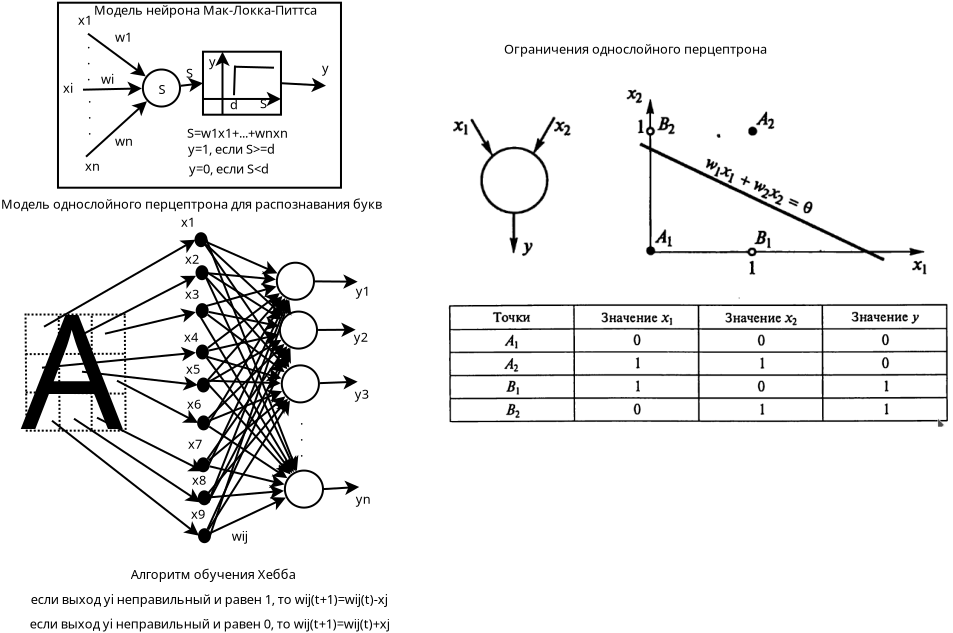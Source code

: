<?xml version="1.0" encoding="UTF-8"?>
<dia:diagram xmlns:dia="http://www.lysator.liu.se/~alla/dia/">
  <dia:layer name="Фон" visible="true" connectable="true" active="true">
    <dia:object type="Standard - Text" version="1" id="O0">
      <dia:attribute name="obj_pos">
        <dia:point val="6.95,11.5"/>
      </dia:attribute>
      <dia:attribute name="obj_bb">
        <dia:rectangle val="6.95,4.072;12.422,13.387"/>
      </dia:attribute>
      <dia:attribute name="text">
        <dia:composite type="text">
          <dia:attribute name="string">
            <dia:string>#A#</dia:string>
          </dia:attribute>
          <dia:attribute name="font">
            <dia:font family="sans" style="0" name="Helvetica"/>
          </dia:attribute>
          <dia:attribute name="height">
            <dia:real val="10"/>
          </dia:attribute>
          <dia:attribute name="pos">
            <dia:point val="6.95,11.5"/>
          </dia:attribute>
          <dia:attribute name="color">
            <dia:color val="#000000ff"/>
          </dia:attribute>
          <dia:attribute name="alignment">
            <dia:enum val="0"/>
          </dia:attribute>
        </dia:composite>
      </dia:attribute>
      <dia:attribute name="valign">
        <dia:enum val="3"/>
      </dia:attribute>
    </dia:object>
    <dia:object type="Standard - Line" version="0" id="O1">
      <dia:attribute name="obj_pos">
        <dia:point val="8.85,5.85"/>
      </dia:attribute>
      <dia:attribute name="obj_bb">
        <dia:rectangle val="8.8,5.8;8.945,11.59"/>
      </dia:attribute>
      <dia:attribute name="conn_endpoints">
        <dia:point val="8.85,5.85"/>
        <dia:point val="8.895,11.54"/>
      </dia:attribute>
      <dia:attribute name="numcp">
        <dia:int val="1"/>
      </dia:attribute>
      <dia:attribute name="line_style">
        <dia:enum val="4"/>
      </dia:attribute>
    </dia:object>
    <dia:object type="Standard - Line" version="0" id="O2">
      <dia:attribute name="obj_pos">
        <dia:point val="10.5,5.85"/>
      </dia:attribute>
      <dia:attribute name="obj_bb">
        <dia:rectangle val="10.445,5.8;10.55,11.64"/>
      </dia:attribute>
      <dia:attribute name="conn_endpoints">
        <dia:point val="10.5,5.85"/>
        <dia:point val="10.495,11.59"/>
      </dia:attribute>
      <dia:attribute name="numcp">
        <dia:int val="1"/>
      </dia:attribute>
      <dia:attribute name="line_style">
        <dia:enum val="4"/>
      </dia:attribute>
    </dia:object>
    <dia:object type="Standard - Line" version="0" id="O3">
      <dia:attribute name="obj_pos">
        <dia:point val="12.15,5.85"/>
      </dia:attribute>
      <dia:attribute name="obj_bb">
        <dia:rectangle val="12.1,5.8;12.245,11.69"/>
      </dia:attribute>
      <dia:attribute name="conn_endpoints">
        <dia:point val="12.15,5.85"/>
        <dia:point val="12.195,11.64"/>
      </dia:attribute>
      <dia:attribute name="numcp">
        <dia:int val="1"/>
      </dia:attribute>
      <dia:attribute name="line_style">
        <dia:enum val="4"/>
      </dia:attribute>
    </dia:object>
    <dia:object type="Standard - Line" version="0" id="O4">
      <dia:attribute name="obj_pos">
        <dia:point val="7.2,7.763"/>
      </dia:attribute>
      <dia:attribute name="obj_bb">
        <dia:rectangle val="7.15,7.69;12.245,7.813"/>
      </dia:attribute>
      <dia:attribute name="conn_endpoints">
        <dia:point val="7.2,7.763"/>
        <dia:point val="12.195,7.74"/>
      </dia:attribute>
      <dia:attribute name="numcp">
        <dia:int val="1"/>
      </dia:attribute>
      <dia:attribute name="line_style">
        <dia:enum val="4"/>
      </dia:attribute>
    </dia:object>
    <dia:object type="Standard - Line" version="0" id="O5">
      <dia:attribute name="obj_pos">
        <dia:point val="7.2,9.675"/>
      </dia:attribute>
      <dia:attribute name="obj_bb">
        <dia:rectangle val="7.149,9.624;12.246,9.791"/>
      </dia:attribute>
      <dia:attribute name="conn_endpoints">
        <dia:point val="7.2,9.675"/>
        <dia:point val="12.195,9.74"/>
      </dia:attribute>
      <dia:attribute name="numcp">
        <dia:int val="1"/>
      </dia:attribute>
      <dia:attribute name="line_style">
        <dia:enum val="4"/>
      </dia:attribute>
    </dia:object>
    <dia:object type="Standard - Line" version="0" id="O6">
      <dia:attribute name="obj_pos">
        <dia:point val="7.2,11.588"/>
      </dia:attribute>
      <dia:attribute name="obj_bb">
        <dia:rectangle val="7.15,11.537;12.245,11.64"/>
      </dia:attribute>
      <dia:attribute name="conn_endpoints">
        <dia:point val="7.2,11.588"/>
        <dia:point val="12.195,11.59"/>
      </dia:attribute>
      <dia:attribute name="numcp">
        <dia:int val="1"/>
      </dia:attribute>
      <dia:attribute name="line_style">
        <dia:enum val="4"/>
      </dia:attribute>
    </dia:object>
    <dia:object type="Flowchart - Ellipse" version="0" id="O7">
      <dia:attribute name="obj_pos">
        <dia:point val="19.756,3.19"/>
      </dia:attribute>
      <dia:attribute name="obj_bb">
        <dia:rectangle val="19.706,3.14;21.663,5.093"/>
      </dia:attribute>
      <dia:attribute name="elem_corner">
        <dia:point val="19.756,3.19"/>
      </dia:attribute>
      <dia:attribute name="elem_width">
        <dia:real val="1.857"/>
      </dia:attribute>
      <dia:attribute name="elem_height">
        <dia:real val="1.853"/>
      </dia:attribute>
      <dia:attribute name="show_background">
        <dia:boolean val="true"/>
      </dia:attribute>
      <dia:attribute name="padding">
        <dia:real val="0.354"/>
      </dia:attribute>
      <dia:attribute name="text">
        <dia:composite type="text">
          <dia:attribute name="string">
            <dia:string>##</dia:string>
          </dia:attribute>
          <dia:attribute name="font">
            <dia:font family="sans" style="0" name="Helvetica"/>
          </dia:attribute>
          <dia:attribute name="height">
            <dia:real val="0.8"/>
          </dia:attribute>
          <dia:attribute name="pos">
            <dia:point val="20.684,4.312"/>
          </dia:attribute>
          <dia:attribute name="color">
            <dia:color val="#000000ff"/>
          </dia:attribute>
          <dia:attribute name="alignment">
            <dia:enum val="1"/>
          </dia:attribute>
        </dia:composite>
      </dia:attribute>
    </dia:object>
    <dia:object type="Flowchart - Ellipse" version="0" id="O8">
      <dia:attribute name="obj_pos">
        <dia:point val="19.908,5.633"/>
      </dia:attribute>
      <dia:attribute name="obj_bb">
        <dia:rectangle val="19.858,5.583;21.814,7.537"/>
      </dia:attribute>
      <dia:attribute name="elem_corner">
        <dia:point val="19.908,5.633"/>
      </dia:attribute>
      <dia:attribute name="elem_width">
        <dia:real val="1.857"/>
      </dia:attribute>
      <dia:attribute name="elem_height">
        <dia:real val="1.853"/>
      </dia:attribute>
      <dia:attribute name="show_background">
        <dia:boolean val="true"/>
      </dia:attribute>
      <dia:attribute name="padding">
        <dia:real val="0.354"/>
      </dia:attribute>
      <dia:attribute name="text">
        <dia:composite type="text">
          <dia:attribute name="string">
            <dia:string>##</dia:string>
          </dia:attribute>
          <dia:attribute name="font">
            <dia:font family="sans" style="0" name="Helvetica"/>
          </dia:attribute>
          <dia:attribute name="height">
            <dia:real val="0.8"/>
          </dia:attribute>
          <dia:attribute name="pos">
            <dia:point val="20.836,6.755"/>
          </dia:attribute>
          <dia:attribute name="color">
            <dia:color val="#000000ff"/>
          </dia:attribute>
          <dia:attribute name="alignment">
            <dia:enum val="1"/>
          </dia:attribute>
        </dia:composite>
      </dia:attribute>
    </dia:object>
    <dia:object type="Flowchart - Ellipse" version="0" id="O9">
      <dia:attribute name="obj_pos">
        <dia:point val="20.003,8.323"/>
      </dia:attribute>
      <dia:attribute name="obj_bb">
        <dia:rectangle val="19.953,8.273;21.909,10.227"/>
      </dia:attribute>
      <dia:attribute name="elem_corner">
        <dia:point val="20.003,8.323"/>
      </dia:attribute>
      <dia:attribute name="elem_width">
        <dia:real val="1.857"/>
      </dia:attribute>
      <dia:attribute name="elem_height">
        <dia:real val="1.853"/>
      </dia:attribute>
      <dia:attribute name="show_background">
        <dia:boolean val="true"/>
      </dia:attribute>
      <dia:attribute name="padding">
        <dia:real val="0.354"/>
      </dia:attribute>
      <dia:attribute name="text">
        <dia:composite type="text">
          <dia:attribute name="string">
            <dia:string>##</dia:string>
          </dia:attribute>
          <dia:attribute name="font">
            <dia:font family="sans" style="0" name="Helvetica"/>
          </dia:attribute>
          <dia:attribute name="height">
            <dia:real val="0.8"/>
          </dia:attribute>
          <dia:attribute name="pos">
            <dia:point val="20.931,9.445"/>
          </dia:attribute>
          <dia:attribute name="color">
            <dia:color val="#000000ff"/>
          </dia:attribute>
          <dia:attribute name="alignment">
            <dia:enum val="1"/>
          </dia:attribute>
        </dia:composite>
      </dia:attribute>
    </dia:object>
    <dia:object type="Standard - Text" version="1" id="O10">
      <dia:attribute name="obj_pos">
        <dia:point val="20.913,11.293"/>
      </dia:attribute>
      <dia:attribute name="obj_bb">
        <dia:rectangle val="20.913,10.698;21.115,13.046"/>
      </dia:attribute>
      <dia:attribute name="text">
        <dia:composite type="text">
          <dia:attribute name="string">
            <dia:string>#.
.
.#</dia:string>
          </dia:attribute>
          <dia:attribute name="font">
            <dia:font family="sans" style="0" name="Helvetica"/>
          </dia:attribute>
          <dia:attribute name="height">
            <dia:real val="0.8"/>
          </dia:attribute>
          <dia:attribute name="pos">
            <dia:point val="20.913,11.293"/>
          </dia:attribute>
          <dia:attribute name="color">
            <dia:color val="#000000ff"/>
          </dia:attribute>
          <dia:attribute name="alignment">
            <dia:enum val="0"/>
          </dia:attribute>
        </dia:composite>
      </dia:attribute>
      <dia:attribute name="valign">
        <dia:enum val="3"/>
      </dia:attribute>
    </dia:object>
    <dia:object type="Flowchart - Ellipse" version="0" id="O11">
      <dia:attribute name="obj_pos">
        <dia:point val="20.158,13.583"/>
      </dia:attribute>
      <dia:attribute name="obj_bb">
        <dia:rectangle val="20.108,13.533;22.113,15.487"/>
      </dia:attribute>
      <dia:attribute name="elem_corner">
        <dia:point val="20.158,13.583"/>
      </dia:attribute>
      <dia:attribute name="elem_width">
        <dia:real val="1.905"/>
      </dia:attribute>
      <dia:attribute name="elem_height">
        <dia:real val="1.853"/>
      </dia:attribute>
      <dia:attribute name="show_background">
        <dia:boolean val="true"/>
      </dia:attribute>
      <dia:attribute name="padding">
        <dia:real val="0.354"/>
      </dia:attribute>
      <dia:attribute name="text">
        <dia:composite type="text">
          <dia:attribute name="string">
            <dia:string>##</dia:string>
          </dia:attribute>
          <dia:attribute name="font">
            <dia:font family="sans" style="0" name="Helvetica"/>
          </dia:attribute>
          <dia:attribute name="height">
            <dia:real val="0.8"/>
          </dia:attribute>
          <dia:attribute name="pos">
            <dia:point val="21.11,14.705"/>
          </dia:attribute>
          <dia:attribute name="color">
            <dia:color val="#000000ff"/>
          </dia:attribute>
          <dia:attribute name="alignment">
            <dia:enum val="1"/>
          </dia:attribute>
        </dia:composite>
      </dia:attribute>
    </dia:object>
    <dia:object type="Standard - Text" version="1" id="O12">
      <dia:attribute name="obj_pos">
        <dia:point val="17.495,17.09"/>
      </dia:attribute>
      <dia:attribute name="obj_bb">
        <dia:rectangle val="17.495,16.495;18.372,17.242"/>
      </dia:attribute>
      <dia:attribute name="text">
        <dia:composite type="text">
          <dia:attribute name="string">
            <dia:string>#wij#</dia:string>
          </dia:attribute>
          <dia:attribute name="font">
            <dia:font family="sans" style="0" name="Helvetica"/>
          </dia:attribute>
          <dia:attribute name="height">
            <dia:real val="0.8"/>
          </dia:attribute>
          <dia:attribute name="pos">
            <dia:point val="17.495,17.09"/>
          </dia:attribute>
          <dia:attribute name="color">
            <dia:color val="#000000ff"/>
          </dia:attribute>
          <dia:attribute name="alignment">
            <dia:enum val="0"/>
          </dia:attribute>
        </dia:composite>
      </dia:attribute>
      <dia:attribute name="valign">
        <dia:enum val="3"/>
      </dia:attribute>
    </dia:object>
    <dia:object type="Standard - Line" version="0" id="O13">
      <dia:attribute name="obj_pos">
        <dia:point val="21.663,4.124"/>
      </dia:attribute>
      <dia:attribute name="obj_bb">
        <dia:rectangle val="21.613,3.773;23.845,4.496"/>
      </dia:attribute>
      <dia:attribute name="conn_endpoints">
        <dia:point val="21.663,4.124"/>
        <dia:point val="23.795,4.14"/>
      </dia:attribute>
      <dia:attribute name="numcp">
        <dia:int val="1"/>
      </dia:attribute>
      <dia:attribute name="end_arrow">
        <dia:enum val="22"/>
      </dia:attribute>
      <dia:attribute name="end_arrow_length">
        <dia:real val="0.5"/>
      </dia:attribute>
      <dia:attribute name="end_arrow_width">
        <dia:real val="0.5"/>
      </dia:attribute>
      <dia:connections>
        <dia:connection handle="0" to="O7" connection="16"/>
      </dia:connections>
    </dia:object>
    <dia:object type="Standard - Line" version="0" id="O14">
      <dia:attribute name="obj_pos">
        <dia:point val="21.814,6.553"/>
      </dia:attribute>
      <dia:attribute name="obj_bb">
        <dia:rectangle val="21.764,6.183;23.745,6.907"/>
      </dia:attribute>
      <dia:attribute name="conn_endpoints">
        <dia:point val="21.814,6.553"/>
        <dia:point val="23.695,6.54"/>
      </dia:attribute>
      <dia:attribute name="numcp">
        <dia:int val="1"/>
      </dia:attribute>
      <dia:attribute name="end_arrow">
        <dia:enum val="22"/>
      </dia:attribute>
      <dia:attribute name="end_arrow_length">
        <dia:real val="0.5"/>
      </dia:attribute>
      <dia:attribute name="end_arrow_width">
        <dia:real val="0.5"/>
      </dia:attribute>
      <dia:connections>
        <dia:connection handle="0" to="O8" connection="16"/>
      </dia:connections>
    </dia:object>
    <dia:object type="Standard - Line" version="0" id="O15">
      <dia:attribute name="obj_pos">
        <dia:point val="21.909,9.212"/>
      </dia:attribute>
      <dia:attribute name="obj_bb">
        <dia:rectangle val="21.857,8.806;23.847,9.529"/>
      </dia:attribute>
      <dia:attribute name="conn_endpoints">
        <dia:point val="21.909,9.212"/>
        <dia:point val="23.795,9.14"/>
      </dia:attribute>
      <dia:attribute name="numcp">
        <dia:int val="1"/>
      </dia:attribute>
      <dia:attribute name="end_arrow">
        <dia:enum val="22"/>
      </dia:attribute>
      <dia:attribute name="end_arrow_length">
        <dia:real val="0.5"/>
      </dia:attribute>
      <dia:attribute name="end_arrow_width">
        <dia:real val="0.5"/>
      </dia:attribute>
      <dia:connections>
        <dia:connection handle="0" to="O9" connection="16"/>
      </dia:connections>
    </dia:object>
    <dia:object type="Standard - Line" version="0" id="O16">
      <dia:attribute name="obj_pos">
        <dia:point val="22.063,14.51"/>
      </dia:attribute>
      <dia:attribute name="obj_bb">
        <dia:rectangle val="22.01,14.085;23.926,14.807"/>
      </dia:attribute>
      <dia:attribute name="conn_endpoints">
        <dia:point val="22.063,14.51"/>
        <dia:point val="23.873,14.404"/>
      </dia:attribute>
      <dia:attribute name="numcp">
        <dia:int val="1"/>
      </dia:attribute>
      <dia:attribute name="end_arrow">
        <dia:enum val="22"/>
      </dia:attribute>
      <dia:attribute name="end_arrow_length">
        <dia:real val="0.5"/>
      </dia:attribute>
      <dia:attribute name="end_arrow_width">
        <dia:real val="0.5"/>
      </dia:attribute>
      <dia:connections>
        <dia:connection handle="0" to="O11" connection="0"/>
      </dia:connections>
    </dia:object>
    <dia:object type="Standard - Text" version="1" id="O17">
      <dia:attribute name="obj_pos">
        <dia:point val="23.695,4.84"/>
      </dia:attribute>
      <dia:attribute name="obj_bb">
        <dia:rectangle val="23.695,4.245;24.483,4.992"/>
      </dia:attribute>
      <dia:attribute name="text">
        <dia:composite type="text">
          <dia:attribute name="string">
            <dia:string>#y1#</dia:string>
          </dia:attribute>
          <dia:attribute name="font">
            <dia:font family="sans" style="0" name="Helvetica"/>
          </dia:attribute>
          <dia:attribute name="height">
            <dia:real val="0.8"/>
          </dia:attribute>
          <dia:attribute name="pos">
            <dia:point val="23.695,4.84"/>
          </dia:attribute>
          <dia:attribute name="color">
            <dia:color val="#000000ff"/>
          </dia:attribute>
          <dia:attribute name="alignment">
            <dia:enum val="0"/>
          </dia:attribute>
        </dia:composite>
      </dia:attribute>
      <dia:attribute name="valign">
        <dia:enum val="3"/>
      </dia:attribute>
    </dia:object>
    <dia:object type="Standard - Text" version="1" id="O18">
      <dia:attribute name="obj_pos">
        <dia:point val="23.595,7.14"/>
      </dia:attribute>
      <dia:attribute name="obj_bb">
        <dia:rectangle val="23.595,6.545;24.383,7.293"/>
      </dia:attribute>
      <dia:attribute name="text">
        <dia:composite type="text">
          <dia:attribute name="string">
            <dia:string>#y2#</dia:string>
          </dia:attribute>
          <dia:attribute name="font">
            <dia:font family="sans" style="0" name="Helvetica"/>
          </dia:attribute>
          <dia:attribute name="height">
            <dia:real val="0.8"/>
          </dia:attribute>
          <dia:attribute name="pos">
            <dia:point val="23.595,7.14"/>
          </dia:attribute>
          <dia:attribute name="color">
            <dia:color val="#000000ff"/>
          </dia:attribute>
          <dia:attribute name="alignment">
            <dia:enum val="0"/>
          </dia:attribute>
        </dia:composite>
      </dia:attribute>
      <dia:attribute name="valign">
        <dia:enum val="3"/>
      </dia:attribute>
    </dia:object>
    <dia:object type="Standard - Text" version="1" id="O19">
      <dia:attribute name="obj_pos">
        <dia:point val="23.645,9.99"/>
      </dia:attribute>
      <dia:attribute name="obj_bb">
        <dia:rectangle val="23.645,9.395;24.433,10.143"/>
      </dia:attribute>
      <dia:attribute name="text">
        <dia:composite type="text">
          <dia:attribute name="string">
            <dia:string>#y3#</dia:string>
          </dia:attribute>
          <dia:attribute name="font">
            <dia:font family="sans" style="0" name="Helvetica"/>
          </dia:attribute>
          <dia:attribute name="height">
            <dia:real val="0.8"/>
          </dia:attribute>
          <dia:attribute name="pos">
            <dia:point val="23.645,9.99"/>
          </dia:attribute>
          <dia:attribute name="color">
            <dia:color val="#000000ff"/>
          </dia:attribute>
          <dia:attribute name="alignment">
            <dia:enum val="0"/>
          </dia:attribute>
        </dia:composite>
      </dia:attribute>
      <dia:attribute name="valign">
        <dia:enum val="3"/>
      </dia:attribute>
    </dia:object>
    <dia:object type="Standard - Text" version="1" id="O20">
      <dia:attribute name="obj_pos">
        <dia:point val="23.695,15.24"/>
      </dia:attribute>
      <dia:attribute name="obj_bb">
        <dia:rectangle val="23.695,14.645;24.48,15.393"/>
      </dia:attribute>
      <dia:attribute name="text">
        <dia:composite type="text">
          <dia:attribute name="string">
            <dia:string>#yn#</dia:string>
          </dia:attribute>
          <dia:attribute name="font">
            <dia:font family="sans" style="0" name="Helvetica"/>
          </dia:attribute>
          <dia:attribute name="height">
            <dia:real val="0.8"/>
          </dia:attribute>
          <dia:attribute name="pos">
            <dia:point val="23.695,15.24"/>
          </dia:attribute>
          <dia:attribute name="color">
            <dia:color val="#000000ff"/>
          </dia:attribute>
          <dia:attribute name="alignment">
            <dia:enum val="0"/>
          </dia:attribute>
        </dia:composite>
      </dia:attribute>
      <dia:attribute name="valign">
        <dia:enum val="3"/>
      </dia:attribute>
    </dia:object>
    <dia:object type="Standard - Line" version="0" id="O21">
      <dia:attribute name="obj_pos">
        <dia:point val="7.19,5.73"/>
      </dia:attribute>
      <dia:attribute name="obj_bb">
        <dia:rectangle val="7.14,5.68;7.286,11.571"/>
      </dia:attribute>
      <dia:attribute name="conn_endpoints">
        <dia:point val="7.19,5.73"/>
        <dia:point val="7.235,11.52"/>
      </dia:attribute>
      <dia:attribute name="numcp">
        <dia:int val="1"/>
      </dia:attribute>
      <dia:attribute name="line_style">
        <dia:enum val="4"/>
      </dia:attribute>
    </dia:object>
    <dia:object type="Standard - Line" version="0" id="O22">
      <dia:attribute name="obj_pos">
        <dia:point val="7.29,5.78"/>
      </dia:attribute>
      <dia:attribute name="obj_bb">
        <dia:rectangle val="7.24,5.73;12.335,5.833"/>
      </dia:attribute>
      <dia:attribute name="conn_endpoints">
        <dia:point val="7.29,5.78"/>
        <dia:point val="12.285,5.783"/>
      </dia:attribute>
      <dia:attribute name="numcp">
        <dia:int val="1"/>
      </dia:attribute>
      <dia:attribute name="line_style">
        <dia:enum val="4"/>
      </dia:attribute>
    </dia:object>
    <dia:object type="Standard - Ellipse" version="0" id="O23">
      <dia:attribute name="obj_pos">
        <dia:point val="15.688,1.715"/>
      </dia:attribute>
      <dia:attribute name="obj_bb">
        <dia:rectangle val="15.637,1.665;16.288,2.415"/>
      </dia:attribute>
      <dia:attribute name="elem_corner">
        <dia:point val="15.688,1.715"/>
      </dia:attribute>
      <dia:attribute name="elem_width">
        <dia:real val="0.55"/>
      </dia:attribute>
      <dia:attribute name="elem_height">
        <dia:real val="0.65"/>
      </dia:attribute>
      <dia:attribute name="inner_color">
        <dia:color val="#000000ff"/>
      </dia:attribute>
    </dia:object>
    <dia:object type="Standard - Ellipse" version="0" id="O24">
      <dia:attribute name="obj_pos">
        <dia:point val="15.738,3.365"/>
      </dia:attribute>
      <dia:attribute name="obj_bb">
        <dia:rectangle val="15.688,3.315;16.337,4.065"/>
      </dia:attribute>
      <dia:attribute name="elem_corner">
        <dia:point val="15.738,3.365"/>
      </dia:attribute>
      <dia:attribute name="elem_width">
        <dia:real val="0.55"/>
      </dia:attribute>
      <dia:attribute name="elem_height">
        <dia:real val="0.65"/>
      </dia:attribute>
      <dia:attribute name="inner_color">
        <dia:color val="#000000ff"/>
      </dia:attribute>
    </dia:object>
    <dia:object type="Standard - Ellipse" version="0" id="O25">
      <dia:attribute name="obj_pos">
        <dia:point val="15.748,5.26"/>
      </dia:attribute>
      <dia:attribute name="obj_bb">
        <dia:rectangle val="15.697,5.21;16.348,5.96"/>
      </dia:attribute>
      <dia:attribute name="elem_corner">
        <dia:point val="15.748,5.26"/>
      </dia:attribute>
      <dia:attribute name="elem_width">
        <dia:real val="0.55"/>
      </dia:attribute>
      <dia:attribute name="elem_height">
        <dia:real val="0.65"/>
      </dia:attribute>
      <dia:attribute name="inner_color">
        <dia:color val="#000000ff"/>
      </dia:attribute>
    </dia:object>
    <dia:object type="Standard - Ellipse" version="0" id="O26">
      <dia:attribute name="obj_pos">
        <dia:point val="15.758,7.33"/>
      </dia:attribute>
      <dia:attribute name="obj_bb">
        <dia:rectangle val="15.707,7.28;16.358,8.03"/>
      </dia:attribute>
      <dia:attribute name="elem_corner">
        <dia:point val="15.758,7.33"/>
      </dia:attribute>
      <dia:attribute name="elem_width">
        <dia:real val="0.55"/>
      </dia:attribute>
      <dia:attribute name="elem_height">
        <dia:real val="0.65"/>
      </dia:attribute>
      <dia:attribute name="inner_color">
        <dia:color val="#000000ff"/>
      </dia:attribute>
    </dia:object>
    <dia:object type="Standard - Ellipse" version="0" id="O27">
      <dia:attribute name="obj_pos">
        <dia:point val="15.807,8.98"/>
      </dia:attribute>
      <dia:attribute name="obj_bb">
        <dia:rectangle val="15.758,8.93;16.407,9.68"/>
      </dia:attribute>
      <dia:attribute name="elem_corner">
        <dia:point val="15.807,8.98"/>
      </dia:attribute>
      <dia:attribute name="elem_width">
        <dia:real val="0.55"/>
      </dia:attribute>
      <dia:attribute name="elem_height">
        <dia:real val="0.65"/>
      </dia:attribute>
      <dia:attribute name="inner_color">
        <dia:color val="#000000ff"/>
      </dia:attribute>
    </dia:object>
    <dia:object type="Standard - Ellipse" version="0" id="O28">
      <dia:attribute name="obj_pos">
        <dia:point val="15.818,10.875"/>
      </dia:attribute>
      <dia:attribute name="obj_bb">
        <dia:rectangle val="15.768,10.825;16.418,11.575"/>
      </dia:attribute>
      <dia:attribute name="elem_corner">
        <dia:point val="15.818,10.875"/>
      </dia:attribute>
      <dia:attribute name="elem_width">
        <dia:real val="0.55"/>
      </dia:attribute>
      <dia:attribute name="elem_height">
        <dia:real val="0.65"/>
      </dia:attribute>
      <dia:attribute name="inner_color">
        <dia:color val="#000000ff"/>
      </dia:attribute>
    </dia:object>
    <dia:object type="Standard - Ellipse" version="0" id="O29">
      <dia:attribute name="obj_pos">
        <dia:point val="15.803,12.97"/>
      </dia:attribute>
      <dia:attribute name="obj_bb">
        <dia:rectangle val="15.752,12.92;16.402,13.67"/>
      </dia:attribute>
      <dia:attribute name="elem_corner">
        <dia:point val="15.803,12.97"/>
      </dia:attribute>
      <dia:attribute name="elem_width">
        <dia:real val="0.55"/>
      </dia:attribute>
      <dia:attribute name="elem_height">
        <dia:real val="0.65"/>
      </dia:attribute>
      <dia:attribute name="inner_color">
        <dia:color val="#000000ff"/>
      </dia:attribute>
    </dia:object>
    <dia:object type="Standard - Ellipse" version="0" id="O30">
      <dia:attribute name="obj_pos">
        <dia:point val="15.852,14.62"/>
      </dia:attribute>
      <dia:attribute name="obj_bb">
        <dia:rectangle val="15.803,14.57;16.453,15.32"/>
      </dia:attribute>
      <dia:attribute name="elem_corner">
        <dia:point val="15.852,14.62"/>
      </dia:attribute>
      <dia:attribute name="elem_width">
        <dia:real val="0.55"/>
      </dia:attribute>
      <dia:attribute name="elem_height">
        <dia:real val="0.65"/>
      </dia:attribute>
      <dia:attribute name="inner_color">
        <dia:color val="#000000ff"/>
      </dia:attribute>
    </dia:object>
    <dia:object type="Standard - Ellipse" version="0" id="O31">
      <dia:attribute name="obj_pos">
        <dia:point val="15.863,16.515"/>
      </dia:attribute>
      <dia:attribute name="obj_bb">
        <dia:rectangle val="15.812,16.465;16.462,17.215"/>
      </dia:attribute>
      <dia:attribute name="elem_corner">
        <dia:point val="15.863,16.515"/>
      </dia:attribute>
      <dia:attribute name="elem_width">
        <dia:real val="0.55"/>
      </dia:attribute>
      <dia:attribute name="elem_height">
        <dia:real val="0.65"/>
      </dia:attribute>
      <dia:attribute name="inner_color">
        <dia:color val="#000000ff"/>
      </dia:attribute>
    </dia:object>
    <dia:object type="Standard - Text" version="1" id="O32">
      <dia:attribute name="obj_pos">
        <dia:point val="13.113,1.99"/>
      </dia:attribute>
      <dia:attribute name="obj_bb">
        <dia:rectangle val="13.113,1.395;13.113,2.143"/>
      </dia:attribute>
      <dia:attribute name="text">
        <dia:composite type="text">
          <dia:attribute name="string">
            <dia:string>##</dia:string>
          </dia:attribute>
          <dia:attribute name="font">
            <dia:font family="sans" style="0" name="Helvetica"/>
          </dia:attribute>
          <dia:attribute name="height">
            <dia:real val="0.8"/>
          </dia:attribute>
          <dia:attribute name="pos">
            <dia:point val="13.113,1.99"/>
          </dia:attribute>
          <dia:attribute name="color">
            <dia:color val="#000000ff"/>
          </dia:attribute>
          <dia:attribute name="alignment">
            <dia:enum val="0"/>
          </dia:attribute>
        </dia:composite>
      </dia:attribute>
      <dia:attribute name="valign">
        <dia:enum val="3"/>
      </dia:attribute>
    </dia:object>
    <dia:object type="Standard - Line" version="0" id="O33">
      <dia:attribute name="obj_pos">
        <dia:point val="11.762,9.09"/>
      </dia:attribute>
      <dia:attribute name="obj_bb">
        <dia:rectangle val="11.695,9.023;15.885,11.267"/>
      </dia:attribute>
      <dia:attribute name="conn_endpoints">
        <dia:point val="11.762,9.09"/>
        <dia:point val="15.818,11.2"/>
      </dia:attribute>
      <dia:attribute name="numcp">
        <dia:int val="1"/>
      </dia:attribute>
      <dia:attribute name="end_arrow">
        <dia:enum val="22"/>
      </dia:attribute>
      <dia:attribute name="end_arrow_length">
        <dia:real val="0.5"/>
      </dia:attribute>
      <dia:attribute name="end_arrow_width">
        <dia:real val="0.5"/>
      </dia:attribute>
      <dia:connections>
        <dia:connection handle="1" to="O28" connection="3"/>
      </dia:connections>
    </dia:object>
    <dia:object type="Standard - Line" version="0" id="O34">
      <dia:attribute name="obj_pos">
        <dia:point val="10.012,8.64"/>
      </dia:attribute>
      <dia:attribute name="obj_bb">
        <dia:rectangle val="9.957,8.585;15.863,9.582"/>
      </dia:attribute>
      <dia:attribute name="conn_endpoints">
        <dia:point val="10.012,8.64"/>
        <dia:point val="15.807,9.305"/>
      </dia:attribute>
      <dia:attribute name="numcp">
        <dia:int val="1"/>
      </dia:attribute>
      <dia:attribute name="end_arrow">
        <dia:enum val="22"/>
      </dia:attribute>
      <dia:attribute name="end_arrow_length">
        <dia:real val="0.5"/>
      </dia:attribute>
      <dia:attribute name="end_arrow_width">
        <dia:real val="0.5"/>
      </dia:attribute>
      <dia:connections>
        <dia:connection handle="1" to="O27" connection="3"/>
      </dia:connections>
    </dia:object>
    <dia:object type="Standard - Line" version="0" id="O35">
      <dia:attribute name="obj_pos">
        <dia:point val="8.012,8.44"/>
      </dia:attribute>
      <dia:attribute name="obj_bb">
        <dia:rectangle val="7.958,7.397;15.764,8.495"/>
      </dia:attribute>
      <dia:attribute name="conn_endpoints">
        <dia:point val="8.012,8.44"/>
        <dia:point val="15.709,7.687"/>
      </dia:attribute>
      <dia:attribute name="numcp">
        <dia:int val="1"/>
      </dia:attribute>
      <dia:attribute name="end_arrow">
        <dia:enum val="22"/>
      </dia:attribute>
      <dia:attribute name="end_arrow_length">
        <dia:real val="0.5"/>
      </dia:attribute>
      <dia:attribute name="end_arrow_width">
        <dia:real val="0.5"/>
      </dia:attribute>
      <dia:connections>
        <dia:connection handle="1" to="O26" connection="8"/>
      </dia:connections>
    </dia:object>
    <dia:object type="Standard - Line" version="0" id="O36">
      <dia:attribute name="obj_pos">
        <dia:point val="10.762,10.94"/>
      </dia:attribute>
      <dia:attribute name="obj_bb">
        <dia:rectangle val="10.695,10.873;16.145,13.687"/>
      </dia:attribute>
      <dia:attribute name="conn_endpoints">
        <dia:point val="10.762,10.94"/>
        <dia:point val="16.078,13.62"/>
      </dia:attribute>
      <dia:attribute name="numcp">
        <dia:int val="1"/>
      </dia:attribute>
      <dia:attribute name="end_arrow">
        <dia:enum val="22"/>
      </dia:attribute>
      <dia:attribute name="end_arrow_length">
        <dia:real val="0.5"/>
      </dia:attribute>
      <dia:attribute name="end_arrow_width">
        <dia:real val="0.5"/>
      </dia:attribute>
      <dia:connections>
        <dia:connection handle="1" to="O29" connection="6"/>
      </dia:connections>
    </dia:object>
    <dia:object type="Standard - Line" version="0" id="O37">
      <dia:attribute name="obj_pos">
        <dia:point val="9.613,10.99"/>
      </dia:attribute>
      <dia:attribute name="obj_bb">
        <dia:rectangle val="9.543,10.921;16.002,15.244"/>
      </dia:attribute>
      <dia:attribute name="conn_endpoints">
        <dia:point val="9.613,10.99"/>
        <dia:point val="15.933,15.175"/>
      </dia:attribute>
      <dia:attribute name="numcp">
        <dia:int val="1"/>
      </dia:attribute>
      <dia:attribute name="end_arrow">
        <dia:enum val="22"/>
      </dia:attribute>
      <dia:attribute name="end_arrow_length">
        <dia:real val="0.5"/>
      </dia:attribute>
      <dia:attribute name="end_arrow_width">
        <dia:real val="0.5"/>
      </dia:attribute>
      <dia:connections>
        <dia:connection handle="1" to="O30" connection="5"/>
      </dia:connections>
    </dia:object>
    <dia:object type="Standard - Line" version="0" id="O38">
      <dia:attribute name="obj_pos">
        <dia:point val="8.512,11.09"/>
      </dia:attribute>
      <dia:attribute name="obj_bb">
        <dia:rectangle val="8.442,11.02;15.933,16.91"/>
      </dia:attribute>
      <dia:attribute name="conn_endpoints">
        <dia:point val="8.512,11.09"/>
        <dia:point val="15.863,16.84"/>
      </dia:attribute>
      <dia:attribute name="numcp">
        <dia:int val="1"/>
      </dia:attribute>
      <dia:attribute name="end_arrow">
        <dia:enum val="22"/>
      </dia:attribute>
      <dia:attribute name="end_arrow_length">
        <dia:real val="0.5"/>
      </dia:attribute>
      <dia:attribute name="end_arrow_width">
        <dia:real val="0.5"/>
      </dia:attribute>
      <dia:connections>
        <dia:connection handle="1" to="O31" connection="3"/>
      </dia:connections>
    </dia:object>
    <dia:object type="Standard - Line" version="0" id="O39">
      <dia:attribute name="obj_pos">
        <dia:point val="11.162,6.74"/>
      </dia:attribute>
      <dia:attribute name="obj_bb">
        <dia:rectangle val="11.102,5.476;15.764,6.8"/>
      </dia:attribute>
      <dia:attribute name="conn_endpoints">
        <dia:point val="11.162,6.74"/>
        <dia:point val="15.704,5.661"/>
      </dia:attribute>
      <dia:attribute name="numcp">
        <dia:int val="1"/>
      </dia:attribute>
      <dia:attribute name="end_arrow">
        <dia:enum val="22"/>
      </dia:attribute>
      <dia:attribute name="end_arrow_length">
        <dia:real val="0.5"/>
      </dia:attribute>
      <dia:attribute name="end_arrow_width">
        <dia:real val="0.5"/>
      </dia:attribute>
      <dia:connections>
        <dia:connection handle="1" to="O25" connection="8"/>
      </dia:connections>
    </dia:object>
    <dia:object type="Standard - Line" version="0" id="O40">
      <dia:attribute name="obj_pos">
        <dia:point val="9.713,6.94"/>
      </dia:attribute>
      <dia:attribute name="obj_bb">
        <dia:rectangle val="9.645,3.775;15.784,7.007"/>
      </dia:attribute>
      <dia:attribute name="conn_endpoints">
        <dia:point val="9.713,6.94"/>
        <dia:point val="15.716,3.843"/>
      </dia:attribute>
      <dia:attribute name="numcp">
        <dia:int val="1"/>
      </dia:attribute>
      <dia:attribute name="end_arrow">
        <dia:enum val="22"/>
      </dia:attribute>
      <dia:attribute name="end_arrow_length">
        <dia:real val="0.5"/>
      </dia:attribute>
      <dia:attribute name="end_arrow_width">
        <dia:real val="0.5"/>
      </dia:attribute>
      <dia:connections>
        <dia:connection handle="1" to="O24" connection="8"/>
      </dia:connections>
    </dia:object>
    <dia:object type="Standard - Line" version="0" id="O41">
      <dia:attribute name="obj_pos">
        <dia:point val="8.113,6.39"/>
      </dia:attribute>
      <dia:attribute name="obj_bb">
        <dia:rectangle val="8.044,1.972;15.756,6.458"/>
      </dia:attribute>
      <dia:attribute name="conn_endpoints">
        <dia:point val="8.113,6.39"/>
        <dia:point val="15.688,2.04"/>
      </dia:attribute>
      <dia:attribute name="numcp">
        <dia:int val="1"/>
      </dia:attribute>
      <dia:attribute name="end_arrow">
        <dia:enum val="22"/>
      </dia:attribute>
      <dia:attribute name="end_arrow_length">
        <dia:real val="0.5"/>
      </dia:attribute>
      <dia:attribute name="end_arrow_width">
        <dia:real val="0.5"/>
      </dia:attribute>
      <dia:connections>
        <dia:connection handle="1" to="O23" connection="3"/>
      </dia:connections>
    </dia:object>
    <dia:object type="Standard - Text" version="1" id="O42">
      <dia:attribute name="obj_pos">
        <dia:point val="14.963,1.39"/>
      </dia:attribute>
      <dia:attribute name="obj_bb">
        <dia:rectangle val="14.963,0.795;15.75,1.542"/>
      </dia:attribute>
      <dia:attribute name="text">
        <dia:composite type="text">
          <dia:attribute name="string">
            <dia:string>#x1#</dia:string>
          </dia:attribute>
          <dia:attribute name="font">
            <dia:font family="sans" style="0" name="Helvetica"/>
          </dia:attribute>
          <dia:attribute name="height">
            <dia:real val="0.8"/>
          </dia:attribute>
          <dia:attribute name="pos">
            <dia:point val="14.963,1.39"/>
          </dia:attribute>
          <dia:attribute name="color">
            <dia:color val="#000000ff"/>
          </dia:attribute>
          <dia:attribute name="alignment">
            <dia:enum val="0"/>
          </dia:attribute>
        </dia:composite>
      </dia:attribute>
      <dia:attribute name="valign">
        <dia:enum val="3"/>
      </dia:attribute>
    </dia:object>
    <dia:object type="Standard - Text" version="1" id="O43">
      <dia:attribute name="obj_pos">
        <dia:point val="15.162,3.24"/>
      </dia:attribute>
      <dia:attribute name="obj_bb">
        <dia:rectangle val="15.162,2.645;15.95,3.393"/>
      </dia:attribute>
      <dia:attribute name="text">
        <dia:composite type="text">
          <dia:attribute name="string">
            <dia:string>#x2#</dia:string>
          </dia:attribute>
          <dia:attribute name="font">
            <dia:font family="sans" style="0" name="Helvetica"/>
          </dia:attribute>
          <dia:attribute name="height">
            <dia:real val="0.8"/>
          </dia:attribute>
          <dia:attribute name="pos">
            <dia:point val="15.162,3.24"/>
          </dia:attribute>
          <dia:attribute name="color">
            <dia:color val="#000000ff"/>
          </dia:attribute>
          <dia:attribute name="alignment">
            <dia:enum val="0"/>
          </dia:attribute>
        </dia:composite>
      </dia:attribute>
      <dia:attribute name="valign">
        <dia:enum val="3"/>
      </dia:attribute>
    </dia:object>
    <dia:object type="Standard - Text" version="1" id="O44">
      <dia:attribute name="obj_pos">
        <dia:point val="15.162,4.99"/>
      </dia:attribute>
      <dia:attribute name="obj_bb">
        <dia:rectangle val="15.162,4.395;15.95,5.143"/>
      </dia:attribute>
      <dia:attribute name="text">
        <dia:composite type="text">
          <dia:attribute name="string">
            <dia:string>#x3#</dia:string>
          </dia:attribute>
          <dia:attribute name="font">
            <dia:font family="sans" style="0" name="Helvetica"/>
          </dia:attribute>
          <dia:attribute name="height">
            <dia:real val="0.8"/>
          </dia:attribute>
          <dia:attribute name="pos">
            <dia:point val="15.162,4.99"/>
          </dia:attribute>
          <dia:attribute name="color">
            <dia:color val="#000000ff"/>
          </dia:attribute>
          <dia:attribute name="alignment">
            <dia:enum val="0"/>
          </dia:attribute>
        </dia:composite>
      </dia:attribute>
      <dia:attribute name="valign">
        <dia:enum val="3"/>
      </dia:attribute>
    </dia:object>
    <dia:object type="Standard - Text" version="1" id="O45">
      <dia:attribute name="obj_pos">
        <dia:point val="15.113,7.14"/>
      </dia:attribute>
      <dia:attribute name="obj_bb">
        <dia:rectangle val="15.113,6.545;15.9,7.293"/>
      </dia:attribute>
      <dia:attribute name="text">
        <dia:composite type="text">
          <dia:attribute name="string">
            <dia:string>#x4#</dia:string>
          </dia:attribute>
          <dia:attribute name="font">
            <dia:font family="sans" style="0" name="Helvetica"/>
          </dia:attribute>
          <dia:attribute name="height">
            <dia:real val="0.8"/>
          </dia:attribute>
          <dia:attribute name="pos">
            <dia:point val="15.113,7.14"/>
          </dia:attribute>
          <dia:attribute name="color">
            <dia:color val="#000000ff"/>
          </dia:attribute>
          <dia:attribute name="alignment">
            <dia:enum val="0"/>
          </dia:attribute>
        </dia:composite>
      </dia:attribute>
      <dia:attribute name="valign">
        <dia:enum val="3"/>
      </dia:attribute>
    </dia:object>
    <dia:object type="Standard - Text" version="1" id="O46">
      <dia:attribute name="obj_pos">
        <dia:point val="15.213,8.74"/>
      </dia:attribute>
      <dia:attribute name="obj_bb">
        <dia:rectangle val="15.213,8.145;16,8.893"/>
      </dia:attribute>
      <dia:attribute name="text">
        <dia:composite type="text">
          <dia:attribute name="string">
            <dia:string>#x5#</dia:string>
          </dia:attribute>
          <dia:attribute name="font">
            <dia:font family="sans" style="0" name="Helvetica"/>
          </dia:attribute>
          <dia:attribute name="height">
            <dia:real val="0.8"/>
          </dia:attribute>
          <dia:attribute name="pos">
            <dia:point val="15.213,8.74"/>
          </dia:attribute>
          <dia:attribute name="color">
            <dia:color val="#000000ff"/>
          </dia:attribute>
          <dia:attribute name="alignment">
            <dia:enum val="0"/>
          </dia:attribute>
        </dia:composite>
      </dia:attribute>
      <dia:attribute name="valign">
        <dia:enum val="3"/>
      </dia:attribute>
    </dia:object>
    <dia:object type="Standard - Text" version="1" id="O47">
      <dia:attribute name="obj_pos">
        <dia:point val="15.262,10.49"/>
      </dia:attribute>
      <dia:attribute name="obj_bb">
        <dia:rectangle val="15.262,9.895;16.05,10.643"/>
      </dia:attribute>
      <dia:attribute name="text">
        <dia:composite type="text">
          <dia:attribute name="string">
            <dia:string>#x6#</dia:string>
          </dia:attribute>
          <dia:attribute name="font">
            <dia:font family="sans" style="0" name="Helvetica"/>
          </dia:attribute>
          <dia:attribute name="height">
            <dia:real val="0.8"/>
          </dia:attribute>
          <dia:attribute name="pos">
            <dia:point val="15.262,10.49"/>
          </dia:attribute>
          <dia:attribute name="color">
            <dia:color val="#000000ff"/>
          </dia:attribute>
          <dia:attribute name="alignment">
            <dia:enum val="0"/>
          </dia:attribute>
        </dia:composite>
      </dia:attribute>
      <dia:attribute name="valign">
        <dia:enum val="3"/>
      </dia:attribute>
    </dia:object>
    <dia:object type="Standard - Text" version="1" id="O48">
      <dia:attribute name="obj_pos">
        <dia:point val="15.312,12.49"/>
      </dia:attribute>
      <dia:attribute name="obj_bb">
        <dia:rectangle val="15.312,11.895;16.1,12.643"/>
      </dia:attribute>
      <dia:attribute name="text">
        <dia:composite type="text">
          <dia:attribute name="string">
            <dia:string>#x7#</dia:string>
          </dia:attribute>
          <dia:attribute name="font">
            <dia:font family="sans" style="0" name="Helvetica"/>
          </dia:attribute>
          <dia:attribute name="height">
            <dia:real val="0.8"/>
          </dia:attribute>
          <dia:attribute name="pos">
            <dia:point val="15.312,12.49"/>
          </dia:attribute>
          <dia:attribute name="color">
            <dia:color val="#000000ff"/>
          </dia:attribute>
          <dia:attribute name="alignment">
            <dia:enum val="0"/>
          </dia:attribute>
        </dia:composite>
      </dia:attribute>
      <dia:attribute name="valign">
        <dia:enum val="3"/>
      </dia:attribute>
    </dia:object>
    <dia:object type="Standard - Text" version="1" id="O49">
      <dia:attribute name="obj_pos">
        <dia:point val="15.512,14.29"/>
      </dia:attribute>
      <dia:attribute name="obj_bb">
        <dia:rectangle val="15.512,13.695;16.3,14.443"/>
      </dia:attribute>
      <dia:attribute name="text">
        <dia:composite type="text">
          <dia:attribute name="string">
            <dia:string>#x8#</dia:string>
          </dia:attribute>
          <dia:attribute name="font">
            <dia:font family="sans" style="0" name="Helvetica"/>
          </dia:attribute>
          <dia:attribute name="height">
            <dia:real val="0.8"/>
          </dia:attribute>
          <dia:attribute name="pos">
            <dia:point val="15.512,14.29"/>
          </dia:attribute>
          <dia:attribute name="color">
            <dia:color val="#000000ff"/>
          </dia:attribute>
          <dia:attribute name="alignment">
            <dia:enum val="0"/>
          </dia:attribute>
        </dia:composite>
      </dia:attribute>
      <dia:attribute name="valign">
        <dia:enum val="3"/>
      </dia:attribute>
    </dia:object>
    <dia:object type="Standard - Text" version="1" id="O50">
      <dia:attribute name="obj_pos">
        <dia:point val="15.463,15.99"/>
      </dia:attribute>
      <dia:attribute name="obj_bb">
        <dia:rectangle val="15.463,15.395;16.25,16.142"/>
      </dia:attribute>
      <dia:attribute name="text">
        <dia:composite type="text">
          <dia:attribute name="string">
            <dia:string>#x9#</dia:string>
          </dia:attribute>
          <dia:attribute name="font">
            <dia:font family="sans" style="0" name="Helvetica"/>
          </dia:attribute>
          <dia:attribute name="height">
            <dia:real val="0.8"/>
          </dia:attribute>
          <dia:attribute name="pos">
            <dia:point val="15.463,15.99"/>
          </dia:attribute>
          <dia:attribute name="color">
            <dia:color val="#000000ff"/>
          </dia:attribute>
          <dia:attribute name="alignment">
            <dia:enum val="0"/>
          </dia:attribute>
        </dia:composite>
      </dia:attribute>
      <dia:attribute name="valign">
        <dia:enum val="3"/>
      </dia:attribute>
    </dia:object>
    <dia:object type="Standard - Line" version="0" id="O51">
      <dia:attribute name="obj_pos">
        <dia:point val="16.262,2.172"/>
      </dia:attribute>
      <dia:attribute name="obj_bb">
        <dia:rectangle val="16.196,2.106;19.855,3.789"/>
      </dia:attribute>
      <dia:attribute name="conn_endpoints">
        <dia:point val="16.262,2.172"/>
        <dia:point val="19.789,3.723"/>
      </dia:attribute>
      <dia:attribute name="numcp">
        <dia:int val="1"/>
      </dia:attribute>
      <dia:attribute name="end_arrow">
        <dia:enum val="22"/>
      </dia:attribute>
      <dia:attribute name="end_arrow_length">
        <dia:real val="0.5"/>
      </dia:attribute>
      <dia:attribute name="end_arrow_width">
        <dia:real val="0.5"/>
      </dia:attribute>
      <dia:connections>
        <dia:connection handle="0" to="O23" connection="8"/>
        <dia:connection handle="1" to="O7" connection="16"/>
      </dia:connections>
    </dia:object>
    <dia:object type="Standard - Line" version="0" id="O52">
      <dia:attribute name="obj_pos">
        <dia:point val="16.215,2.275"/>
      </dia:attribute>
      <dia:attribute name="obj_bb">
        <dia:rectangle val="16.145,2.204;20.19,5.966"/>
      </dia:attribute>
      <dia:attribute name="conn_endpoints">
        <dia:point val="16.215,2.275"/>
        <dia:point val="20.119,5.895"/>
      </dia:attribute>
      <dia:attribute name="numcp">
        <dia:int val="1"/>
      </dia:attribute>
      <dia:attribute name="end_arrow">
        <dia:enum val="22"/>
      </dia:attribute>
      <dia:attribute name="end_arrow_length">
        <dia:real val="0.5"/>
      </dia:attribute>
      <dia:attribute name="end_arrow_width">
        <dia:real val="0.5"/>
      </dia:attribute>
      <dia:connections>
        <dia:connection handle="0" to="O23" connection="8"/>
        <dia:connection handle="1" to="O8" connection="16"/>
      </dia:connections>
    </dia:object>
    <dia:object type="Standard - Line" version="0" id="O53">
      <dia:attribute name="obj_pos">
        <dia:point val="16.157,2.27"/>
      </dia:attribute>
      <dia:attribute name="obj_bb">
        <dia:rectangle val="16.087,2.2;20.449,8.513"/>
      </dia:attribute>
      <dia:attribute name="conn_endpoints">
        <dia:point val="16.157,2.27"/>
        <dia:point val="20.38,8.444"/>
      </dia:attribute>
      <dia:attribute name="numcp">
        <dia:int val="1"/>
      </dia:attribute>
      <dia:attribute name="end_arrow">
        <dia:enum val="22"/>
      </dia:attribute>
      <dia:attribute name="end_arrow_length">
        <dia:real val="0.5"/>
      </dia:attribute>
      <dia:attribute name="end_arrow_width">
        <dia:real val="0.5"/>
      </dia:attribute>
      <dia:connections>
        <dia:connection handle="0" to="O23" connection="7"/>
        <dia:connection handle="1" to="O9" connection="16"/>
      </dia:connections>
    </dia:object>
    <dia:object type="Standard - Line" version="0" id="O54">
      <dia:attribute name="obj_pos">
        <dia:point val="16.238,2.04"/>
      </dia:attribute>
      <dia:attribute name="obj_bb">
        <dia:rectangle val="16.173,1.975;20.837,13.668"/>
      </dia:attribute>
      <dia:attribute name="conn_endpoints">
        <dia:point val="16.238,2.04"/>
        <dia:point val="20.756,13.603"/>
      </dia:attribute>
      <dia:attribute name="numcp">
        <dia:int val="1"/>
      </dia:attribute>
      <dia:attribute name="end_arrow">
        <dia:enum val="22"/>
      </dia:attribute>
      <dia:attribute name="end_arrow_length">
        <dia:real val="0.5"/>
      </dia:attribute>
      <dia:attribute name="end_arrow_width">
        <dia:real val="0.5"/>
      </dia:attribute>
      <dia:connections>
        <dia:connection handle="0" to="O23" connection="4"/>
        <dia:connection handle="1" to="O11" connection="16"/>
      </dia:connections>
    </dia:object>
    <dia:object type="Standard - Line" version="0" id="O55">
      <dia:attribute name="obj_pos">
        <dia:point val="16.337,3.72"/>
      </dia:attribute>
      <dia:attribute name="obj_bb">
        <dia:rectangle val="16.282,3.602;19.764,4.322"/>
      </dia:attribute>
      <dia:attribute name="conn_endpoints">
        <dia:point val="16.337,3.72"/>
        <dia:point val="19.71,4.028"/>
      </dia:attribute>
      <dia:attribute name="numcp">
        <dia:int val="1"/>
      </dia:attribute>
      <dia:attribute name="end_arrow">
        <dia:enum val="22"/>
      </dia:attribute>
      <dia:attribute name="end_arrow_length">
        <dia:real val="0.5"/>
      </dia:attribute>
      <dia:attribute name="end_arrow_width">
        <dia:real val="0.5"/>
      </dia:attribute>
      <dia:connections>
        <dia:connection handle="0" to="O24" connection="8"/>
        <dia:connection handle="1" to="O7" connection="16"/>
      </dia:connections>
    </dia:object>
    <dia:object type="Standard - Line" version="0" id="O56">
      <dia:attribute name="obj_pos">
        <dia:point val="16.288,3.69"/>
      </dia:attribute>
      <dia:attribute name="obj_bb">
        <dia:rectangle val="16.218,3.621;20.078,6.107"/>
      </dia:attribute>
      <dia:attribute name="conn_endpoints">
        <dia:point val="16.288,3.69"/>
        <dia:point val="20.009,6.038"/>
      </dia:attribute>
      <dia:attribute name="numcp">
        <dia:int val="1"/>
      </dia:attribute>
      <dia:attribute name="end_arrow">
        <dia:enum val="22"/>
      </dia:attribute>
      <dia:attribute name="end_arrow_length">
        <dia:real val="0.5"/>
      </dia:attribute>
      <dia:attribute name="end_arrow_width">
        <dia:real val="0.5"/>
      </dia:attribute>
      <dia:connections>
        <dia:connection handle="0" to="O24" connection="4"/>
        <dia:connection handle="1" to="O8" connection="16"/>
      </dia:connections>
    </dia:object>
    <dia:object type="Standard - Line" version="0" id="O57">
      <dia:attribute name="obj_pos">
        <dia:point val="16.245,3.952"/>
      </dia:attribute>
      <dia:attribute name="obj_bb">
        <dia:rectangle val="16.174,3.882;20.354,8.589"/>
      </dia:attribute>
      <dia:attribute name="conn_endpoints">
        <dia:point val="16.245,3.952"/>
        <dia:point val="20.284,8.518"/>
      </dia:attribute>
      <dia:attribute name="numcp">
        <dia:int val="1"/>
      </dia:attribute>
      <dia:attribute name="end_arrow">
        <dia:enum val="22"/>
      </dia:attribute>
      <dia:attribute name="end_arrow_length">
        <dia:real val="0.5"/>
      </dia:attribute>
      <dia:attribute name="end_arrow_width">
        <dia:real val="0.5"/>
      </dia:attribute>
      <dia:connections>
        <dia:connection handle="0" to="O24" connection="8"/>
        <dia:connection handle="1" to="O9" connection="16"/>
      </dia:connections>
    </dia:object>
    <dia:object type="Standard - Line" version="0" id="O58">
      <dia:attribute name="obj_pos">
        <dia:point val="16.207,3.92"/>
      </dia:attribute>
      <dia:attribute name="obj_bb">
        <dia:rectangle val="16.141,3.853;20.765,13.686"/>
      </dia:attribute>
      <dia:attribute name="conn_endpoints">
        <dia:point val="16.207,3.92"/>
        <dia:point val="20.698,13.62"/>
      </dia:attribute>
      <dia:attribute name="numcp">
        <dia:int val="1"/>
      </dia:attribute>
      <dia:attribute name="end_arrow">
        <dia:enum val="22"/>
      </dia:attribute>
      <dia:attribute name="end_arrow_length">
        <dia:real val="0.5"/>
      </dia:attribute>
      <dia:attribute name="end_arrow_width">
        <dia:real val="0.5"/>
      </dia:attribute>
      <dia:connections>
        <dia:connection handle="0" to="O24" connection="7"/>
        <dia:connection handle="1" to="O11" connection="16"/>
      </dia:connections>
    </dia:object>
    <dia:object type="Standard - Line" version="0" id="O59">
      <dia:attribute name="obj_pos">
        <dia:point val="16.217,5.355"/>
      </dia:attribute>
      <dia:attribute name="obj_bb">
        <dia:rectangle val="16.155,4.223;19.803,5.417"/>
      </dia:attribute>
      <dia:attribute name="conn_endpoints">
        <dia:point val="16.217,5.355"/>
        <dia:point val="19.741,4.378"/>
      </dia:attribute>
      <dia:attribute name="numcp">
        <dia:int val="1"/>
      </dia:attribute>
      <dia:attribute name="end_arrow">
        <dia:enum val="22"/>
      </dia:attribute>
      <dia:attribute name="end_arrow_length">
        <dia:real val="0.5"/>
      </dia:attribute>
      <dia:attribute name="end_arrow_width">
        <dia:real val="0.5"/>
      </dia:attribute>
      <dia:connections>
        <dia:connection handle="0" to="O25" connection="2"/>
        <dia:connection handle="1" to="O7" connection="16"/>
      </dia:connections>
    </dia:object>
    <dia:object type="Standard - Line" version="0" id="O60">
      <dia:attribute name="obj_pos">
        <dia:point val="16.343,5.65"/>
      </dia:attribute>
      <dia:attribute name="obj_bb">
        <dia:rectangle val="16.284,5.591;19.945,6.579"/>
      </dia:attribute>
      <dia:attribute name="conn_endpoints">
        <dia:point val="16.343,5.65"/>
        <dia:point val="19.887,6.368"/>
      </dia:attribute>
      <dia:attribute name="numcp">
        <dia:int val="1"/>
      </dia:attribute>
      <dia:attribute name="end_arrow">
        <dia:enum val="22"/>
      </dia:attribute>
      <dia:attribute name="end_arrow_length">
        <dia:real val="0.5"/>
      </dia:attribute>
      <dia:attribute name="end_arrow_width">
        <dia:real val="0.5"/>
      </dia:attribute>
      <dia:connections>
        <dia:connection handle="0" to="O25" connection="8"/>
        <dia:connection handle="1" to="O8" connection="16"/>
      </dia:connections>
    </dia:object>
    <dia:object type="Standard - Line" version="0" id="O61">
      <dia:attribute name="obj_pos">
        <dia:point val="16.293,5.787"/>
      </dia:attribute>
      <dia:attribute name="obj_bb">
        <dia:rectangle val="16.223,5.717;20.218,8.736"/>
      </dia:attribute>
      <dia:attribute name="conn_endpoints">
        <dia:point val="16.293,5.787"/>
        <dia:point val="20.148,8.666"/>
      </dia:attribute>
      <dia:attribute name="numcp">
        <dia:int val="1"/>
      </dia:attribute>
      <dia:attribute name="end_arrow">
        <dia:enum val="22"/>
      </dia:attribute>
      <dia:attribute name="end_arrow_length">
        <dia:real val="0.5"/>
      </dia:attribute>
      <dia:attribute name="end_arrow_width">
        <dia:real val="0.5"/>
      </dia:attribute>
      <dia:connections>
        <dia:connection handle="0" to="O25" connection="8"/>
        <dia:connection handle="1" to="O9" connection="16"/>
      </dia:connections>
    </dia:object>
    <dia:object type="Standard - Line" version="0" id="O62">
      <dia:attribute name="obj_pos">
        <dia:point val="15.748,5.585"/>
      </dia:attribute>
      <dia:attribute name="obj_bb">
        <dia:rectangle val="15.679,5.516;20.673,13.736"/>
      </dia:attribute>
      <dia:attribute name="conn_endpoints">
        <dia:point val="15.748,5.585"/>
        <dia:point val="20.604,13.668"/>
      </dia:attribute>
      <dia:attribute name="numcp">
        <dia:int val="1"/>
      </dia:attribute>
      <dia:attribute name="end_arrow">
        <dia:enum val="22"/>
      </dia:attribute>
      <dia:attribute name="end_arrow_length">
        <dia:real val="0.5"/>
      </dia:attribute>
      <dia:attribute name="end_arrow_width">
        <dia:real val="0.5"/>
      </dia:attribute>
      <dia:connections>
        <dia:connection handle="0" to="O25" connection="3"/>
        <dia:connection handle="1" to="O11" connection="16"/>
      </dia:connections>
    </dia:object>
    <dia:object type="Standard - Line" version="0" id="O63">
      <dia:attribute name="obj_pos">
        <dia:point val="16.303,7.449"/>
      </dia:attribute>
      <dia:attribute name="obj_bb">
        <dia:rectangle val="16.233,4.639;19.976,7.519"/>
      </dia:attribute>
      <dia:attribute name="conn_endpoints">
        <dia:point val="16.303,7.449"/>
        <dia:point val="19.906,4.709"/>
      </dia:attribute>
      <dia:attribute name="numcp">
        <dia:int val="1"/>
      </dia:attribute>
      <dia:attribute name="end_arrow">
        <dia:enum val="22"/>
      </dia:attribute>
      <dia:attribute name="end_arrow_length">
        <dia:real val="0.5"/>
      </dia:attribute>
      <dia:attribute name="end_arrow_width">
        <dia:real val="0.5"/>
      </dia:attribute>
      <dia:connections>
        <dia:connection handle="0" to="O26" connection="8"/>
        <dia:connection handle="1" to="O7" connection="16"/>
      </dia:connections>
    </dia:object>
    <dia:object type="Standard - Line" version="0" id="O64">
      <dia:attribute name="obj_pos">
        <dia:point val="16.342,7.584"/>
      </dia:attribute>
      <dia:attribute name="obj_bb">
        <dia:rectangle val="16.282,6.585;19.942,7.644"/>
      </dia:attribute>
      <dia:attribute name="conn_endpoints">
        <dia:point val="16.342,7.584"/>
        <dia:point val="19.883,6.777"/>
      </dia:attribute>
      <dia:attribute name="numcp">
        <dia:int val="1"/>
      </dia:attribute>
      <dia:attribute name="end_arrow">
        <dia:enum val="22"/>
      </dia:attribute>
      <dia:attribute name="end_arrow_length">
        <dia:real val="0.5"/>
      </dia:attribute>
      <dia:attribute name="end_arrow_width">
        <dia:real val="0.5"/>
      </dia:attribute>
      <dia:connections>
        <dia:connection handle="0" to="O26" connection="8"/>
        <dia:connection handle="1" to="O8" connection="16"/>
      </dia:connections>
    </dia:object>
    <dia:object type="Standard - Line" version="0" id="O65">
      <dia:attribute name="obj_pos">
        <dia:point val="16.227,7.885"/>
      </dia:attribute>
      <dia:attribute name="obj_bb">
        <dia:rectangle val="16.165,7.823;20.053,9.123"/>
      </dia:attribute>
      <dia:attribute name="conn_endpoints">
        <dia:point val="16.227,7.885"/>
        <dia:point val="19.991,8.977"/>
      </dia:attribute>
      <dia:attribute name="numcp">
        <dia:int val="1"/>
      </dia:attribute>
      <dia:attribute name="end_arrow">
        <dia:enum val="22"/>
      </dia:attribute>
      <dia:attribute name="end_arrow_length">
        <dia:real val="0.5"/>
      </dia:attribute>
      <dia:attribute name="end_arrow_width">
        <dia:real val="0.5"/>
      </dia:attribute>
      <dia:connections>
        <dia:connection handle="0" to="O26" connection="7"/>
        <dia:connection handle="1" to="O9" connection="16"/>
      </dia:connections>
    </dia:object>
    <dia:object type="Standard - Line" version="0" id="O66">
      <dia:attribute name="obj_pos">
        <dia:point val="16.244,7.94"/>
      </dia:attribute>
      <dia:attribute name="obj_bb">
        <dia:rectangle val="16.174,7.87;20.593,13.788"/>
      </dia:attribute>
      <dia:attribute name="conn_endpoints">
        <dia:point val="16.244,7.94"/>
        <dia:point val="20.523,13.718"/>
      </dia:attribute>
      <dia:attribute name="numcp">
        <dia:int val="1"/>
      </dia:attribute>
      <dia:attribute name="end_arrow">
        <dia:enum val="22"/>
      </dia:attribute>
      <dia:attribute name="end_arrow_length">
        <dia:real val="0.5"/>
      </dia:attribute>
      <dia:attribute name="end_arrow_width">
        <dia:real val="0.5"/>
      </dia:attribute>
      <dia:connections>
        <dia:connection handle="0" to="O26" connection="8"/>
        <dia:connection handle="1" to="O11" connection="16"/>
      </dia:connections>
    </dia:object>
    <dia:object type="Standard - Line" version="0" id="O67">
      <dia:attribute name="obj_pos">
        <dia:point val="16.314,9.043"/>
      </dia:attribute>
      <dia:attribute name="obj_bb">
        <dia:rectangle val="16.244,4.777;20.106,9.114"/>
      </dia:attribute>
      <dia:attribute name="conn_endpoints">
        <dia:point val="16.314,9.043"/>
        <dia:point val="20.036,4.848"/>
      </dia:attribute>
      <dia:attribute name="numcp">
        <dia:int val="1"/>
      </dia:attribute>
      <dia:attribute name="end_arrow">
        <dia:enum val="22"/>
      </dia:attribute>
      <dia:attribute name="end_arrow_length">
        <dia:real val="0.5"/>
      </dia:attribute>
      <dia:attribute name="end_arrow_width">
        <dia:real val="0.5"/>
      </dia:attribute>
      <dia:connections>
        <dia:connection handle="0" to="O27" connection="8"/>
        <dia:connection handle="1" to="O7" connection="16"/>
      </dia:connections>
    </dia:object>
    <dia:object type="Standard - Line" version="0" id="O68">
      <dia:attribute name="obj_pos">
        <dia:point val="16.373,9.137"/>
      </dia:attribute>
      <dia:attribute name="obj_bb">
        <dia:rectangle val="16.305,6.98;20.058,9.206"/>
      </dia:attribute>
      <dia:attribute name="conn_endpoints">
        <dia:point val="16.373,9.137"/>
        <dia:point val="19.99,7.049"/>
      </dia:attribute>
      <dia:attribute name="numcp">
        <dia:int val="1"/>
      </dia:attribute>
      <dia:attribute name="end_arrow">
        <dia:enum val="22"/>
      </dia:attribute>
      <dia:attribute name="end_arrow_length">
        <dia:real val="0.5"/>
      </dia:attribute>
      <dia:attribute name="end_arrow_width">
        <dia:real val="0.5"/>
      </dia:attribute>
      <dia:connections>
        <dia:connection handle="0" to="O27" connection="8"/>
        <dia:connection handle="1" to="O8" connection="16"/>
      </dia:connections>
    </dia:object>
    <dia:object type="Standard - Line" version="0" id="O69">
      <dia:attribute name="obj_pos">
        <dia:point val="15.888,9.075"/>
      </dia:attribute>
      <dia:attribute name="obj_bb">
        <dia:rectangle val="15.836,8.829;20.005,9.553"/>
      </dia:attribute>
      <dia:attribute name="conn_endpoints">
        <dia:point val="15.888,9.075"/>
        <dia:point val="19.953,9.216"/>
      </dia:attribute>
      <dia:attribute name="numcp">
        <dia:int val="1"/>
      </dia:attribute>
      <dia:attribute name="end_arrow">
        <dia:enum val="22"/>
      </dia:attribute>
      <dia:attribute name="end_arrow_length">
        <dia:real val="0.5"/>
      </dia:attribute>
      <dia:attribute name="end_arrow_width">
        <dia:real val="0.5"/>
      </dia:attribute>
      <dia:connections>
        <dia:connection handle="0" to="O27" connection="0"/>
        <dia:connection handle="1" to="O9" connection="16"/>
      </dia:connections>
    </dia:object>
    <dia:object type="Standard - Line" version="0" id="O70">
      <dia:attribute name="obj_pos">
        <dia:point val="16.358,9.305"/>
      </dia:attribute>
      <dia:attribute name="obj_bb">
        <dia:rectangle val="16.287,9.234;20.515,13.851"/>
      </dia:attribute>
      <dia:attribute name="conn_endpoints">
        <dia:point val="16.358,9.305"/>
        <dia:point val="20.444,13.78"/>
      </dia:attribute>
      <dia:attribute name="numcp">
        <dia:int val="1"/>
      </dia:attribute>
      <dia:attribute name="end_arrow">
        <dia:enum val="22"/>
      </dia:attribute>
      <dia:attribute name="end_arrow_length">
        <dia:real val="0.5"/>
      </dia:attribute>
      <dia:attribute name="end_arrow_width">
        <dia:real val="0.5"/>
      </dia:attribute>
      <dia:connections>
        <dia:connection handle="0" to="O27" connection="4"/>
        <dia:connection handle="1" to="O11" connection="16"/>
      </dia:connections>
    </dia:object>
    <dia:object type="Standard - Line" version="0" id="O71">
      <dia:attribute name="obj_pos">
        <dia:point val="16.367,11.2"/>
      </dia:attribute>
      <dia:attribute name="obj_bb">
        <dia:rectangle val="16.299,4.882;20.245,11.269"/>
      </dia:attribute>
      <dia:attribute name="conn_endpoints">
        <dia:point val="16.367,11.2"/>
        <dia:point val="20.176,4.951"/>
      </dia:attribute>
      <dia:attribute name="numcp">
        <dia:int val="1"/>
      </dia:attribute>
      <dia:attribute name="end_arrow">
        <dia:enum val="22"/>
      </dia:attribute>
      <dia:attribute name="end_arrow_length">
        <dia:real val="0.5"/>
      </dia:attribute>
      <dia:attribute name="end_arrow_width">
        <dia:real val="0.5"/>
      </dia:attribute>
      <dia:connections>
        <dia:connection handle="0" to="O28" connection="4"/>
        <dia:connection handle="1" to="O7" connection="16"/>
      </dia:connections>
    </dia:object>
    <dia:object type="Standard - Line" version="0" id="O72">
      <dia:attribute name="obj_pos">
        <dia:point val="16.339,10.959"/>
      </dia:attribute>
      <dia:attribute name="obj_bb">
        <dia:rectangle val="16.268,7.171;20.21,11.029"/>
      </dia:attribute>
      <dia:attribute name="conn_endpoints">
        <dia:point val="16.339,10.959"/>
        <dia:point val="20.139,7.242"/>
      </dia:attribute>
      <dia:attribute name="numcp">
        <dia:int val="1"/>
      </dia:attribute>
      <dia:attribute name="end_arrow">
        <dia:enum val="22"/>
      </dia:attribute>
      <dia:attribute name="end_arrow_length">
        <dia:real val="0.5"/>
      </dia:attribute>
      <dia:attribute name="end_arrow_width">
        <dia:real val="0.5"/>
      </dia:attribute>
      <dia:connections>
        <dia:connection handle="0" to="O28" connection="8"/>
        <dia:connection handle="1" to="O8" connection="16"/>
      </dia:connections>
    </dia:object>
    <dia:object type="Standard - Line" version="0" id="O73">
      <dia:attribute name="obj_pos">
        <dia:point val="16.397,11.077"/>
      </dia:attribute>
      <dia:attribute name="obj_bb">
        <dia:rectangle val="16.332,9.481;20.24,11.142"/>
      </dia:attribute>
      <dia:attribute name="conn_endpoints">
        <dia:point val="16.397,11.077"/>
        <dia:point val="20.175,9.555"/>
      </dia:attribute>
      <dia:attribute name="numcp">
        <dia:int val="1"/>
      </dia:attribute>
      <dia:attribute name="end_arrow">
        <dia:enum val="22"/>
      </dia:attribute>
      <dia:attribute name="end_arrow_length">
        <dia:real val="0.5"/>
      </dia:attribute>
      <dia:attribute name="end_arrow_width">
        <dia:real val="0.5"/>
      </dia:attribute>
      <dia:connections>
        <dia:connection handle="0" to="O28" connection="8"/>
        <dia:connection handle="1" to="O9" connection="16"/>
      </dia:connections>
    </dia:object>
    <dia:object type="Standard - Line" version="0" id="O74">
      <dia:attribute name="obj_pos">
        <dia:point val="16.375,11.386"/>
      </dia:attribute>
      <dia:attribute name="obj_bb">
        <dia:rectangle val="16.305,11.317;20.35,14.032"/>
      </dia:attribute>
      <dia:attribute name="conn_endpoints">
        <dia:point val="16.375,11.386"/>
        <dia:point val="20.281,13.963"/>
      </dia:attribute>
      <dia:attribute name="numcp">
        <dia:int val="1"/>
      </dia:attribute>
      <dia:attribute name="end_arrow">
        <dia:enum val="22"/>
      </dia:attribute>
      <dia:attribute name="end_arrow_length">
        <dia:real val="0.5"/>
      </dia:attribute>
      <dia:attribute name="end_arrow_width">
        <dia:real val="0.5"/>
      </dia:attribute>
      <dia:connections>
        <dia:connection handle="0" to="O28" connection="8"/>
        <dia:connection handle="1" to="O11" connection="16"/>
      </dia:connections>
    </dia:object>
    <dia:object type="Standard - Line" version="0" id="O75">
      <dia:attribute name="obj_pos">
        <dia:point val="16.352,13.295"/>
      </dia:attribute>
      <dia:attribute name="obj_bb">
        <dia:rectangle val="16.286,4.934;20.334,13.362"/>
      </dia:attribute>
      <dia:attribute name="conn_endpoints">
        <dia:point val="16.352,13.295"/>
        <dia:point val="20.267,5.0"/>
      </dia:attribute>
      <dia:attribute name="numcp">
        <dia:int val="1"/>
      </dia:attribute>
      <dia:attribute name="end_arrow">
        <dia:enum val="22"/>
      </dia:attribute>
      <dia:attribute name="end_arrow_length">
        <dia:real val="0.5"/>
      </dia:attribute>
      <dia:attribute name="end_arrow_width">
        <dia:real val="0.5"/>
      </dia:attribute>
      <dia:connections>
        <dia:connection handle="0" to="O29" connection="4"/>
        <dia:connection handle="1" to="O7" connection="16"/>
      </dia:connections>
    </dia:object>
    <dia:object type="Standard - Line" version="0" id="O76">
      <dia:attribute name="obj_pos">
        <dia:point val="16.283,13.005"/>
      </dia:attribute>
      <dia:attribute name="obj_bb">
        <dia:rectangle val="16.213,7.288;20.342,13.075"/>
      </dia:attribute>
      <dia:attribute name="conn_endpoints">
        <dia:point val="16.283,13.005"/>
        <dia:point val="20.272,7.358"/>
      </dia:attribute>
      <dia:attribute name="numcp">
        <dia:int val="1"/>
      </dia:attribute>
      <dia:attribute name="end_arrow">
        <dia:enum val="22"/>
      </dia:attribute>
      <dia:attribute name="end_arrow_length">
        <dia:real val="0.5"/>
      </dia:attribute>
      <dia:attribute name="end_arrow_width">
        <dia:real val="0.5"/>
      </dia:attribute>
      <dia:connections>
        <dia:connection handle="0" to="O29" connection="8"/>
        <dia:connection handle="1" to="O8" connection="16"/>
      </dia:connections>
    </dia:object>
    <dia:object type="Standard - Line" version="0" id="O77">
      <dia:attribute name="obj_pos">
        <dia:point val="16.341,13.075"/>
      </dia:attribute>
      <dia:attribute name="obj_bb">
        <dia:rectangle val="16.27,9.805;20.251,13.146"/>
      </dia:attribute>
      <dia:attribute name="conn_endpoints">
        <dia:point val="16.341,13.075"/>
        <dia:point val="20.181,9.875"/>
      </dia:attribute>
      <dia:attribute name="numcp">
        <dia:int val="1"/>
      </dia:attribute>
      <dia:attribute name="end_arrow">
        <dia:enum val="22"/>
      </dia:attribute>
      <dia:attribute name="end_arrow_length">
        <dia:real val="0.5"/>
      </dia:attribute>
      <dia:attribute name="end_arrow_width">
        <dia:real val="0.5"/>
      </dia:attribute>
      <dia:connections>
        <dia:connection handle="0" to="O29" connection="8"/>
        <dia:connection handle="1" to="O9" connection="16"/>
      </dia:connections>
    </dia:object>
    <dia:object type="Standard - Line" version="0" id="O78">
      <dia:attribute name="obj_pos">
        <dia:point val="16.395,13.372"/>
      </dia:attribute>
      <dia:attribute name="obj_bb">
        <dia:rectangle val="16.335,13.311;20.202,14.458"/>
      </dia:attribute>
      <dia:attribute name="conn_endpoints">
        <dia:point val="16.395,13.372"/>
        <dia:point val="20.142,14.276"/>
      </dia:attribute>
      <dia:attribute name="numcp">
        <dia:int val="1"/>
      </dia:attribute>
      <dia:attribute name="end_arrow">
        <dia:enum val="22"/>
      </dia:attribute>
      <dia:attribute name="end_arrow_length">
        <dia:real val="0.5"/>
      </dia:attribute>
      <dia:attribute name="end_arrow_width">
        <dia:real val="0.5"/>
      </dia:attribute>
      <dia:connections>
        <dia:connection handle="0" to="O29" connection="8"/>
        <dia:connection handle="1" to="O11" connection="16"/>
      </dia:connections>
    </dia:object>
    <dia:object type="Standard - Line" version="0" id="O79">
      <dia:attribute name="obj_pos">
        <dia:point val="16.322,15.175"/>
      </dia:attribute>
      <dia:attribute name="obj_bb">
        <dia:rectangle val="16.257,4.961;20.404,15.24"/>
      </dia:attribute>
      <dia:attribute name="conn_endpoints">
        <dia:point val="16.322,15.175"/>
        <dia:point val="20.326,5.025"/>
      </dia:attribute>
      <dia:attribute name="numcp">
        <dia:int val="1"/>
      </dia:attribute>
      <dia:attribute name="end_arrow">
        <dia:enum val="22"/>
      </dia:attribute>
      <dia:attribute name="end_arrow_length">
        <dia:real val="0.5"/>
      </dia:attribute>
      <dia:attribute name="end_arrow_width">
        <dia:real val="0.5"/>
      </dia:attribute>
      <dia:connections>
        <dia:connection handle="0" to="O30" connection="7"/>
        <dia:connection handle="1" to="O7" connection="16"/>
      </dia:connections>
    </dia:object>
    <dia:object type="Standard - Line" version="0" id="O80">
      <dia:attribute name="obj_pos">
        <dia:point val="16.322,15.175"/>
      </dia:attribute>
      <dia:attribute name="obj_bb">
        <dia:rectangle val="16.255,7.357;20.45,15.242"/>
      </dia:attribute>
      <dia:attribute name="conn_endpoints">
        <dia:point val="16.322,15.175"/>
        <dia:point val="20.383,7.425"/>
      </dia:attribute>
      <dia:attribute name="numcp">
        <dia:int val="1"/>
      </dia:attribute>
      <dia:attribute name="end_arrow">
        <dia:enum val="22"/>
      </dia:attribute>
      <dia:attribute name="end_arrow_length">
        <dia:real val="0.5"/>
      </dia:attribute>
      <dia:attribute name="end_arrow_width">
        <dia:real val="0.5"/>
      </dia:attribute>
      <dia:connections>
        <dia:connection handle="0" to="O30" connection="7"/>
        <dia:connection handle="1" to="O8" connection="16"/>
      </dia:connections>
    </dia:object>
    <dia:object type="Standard - Line" version="0" id="O81">
      <dia:attribute name="obj_pos">
        <dia:point val="16.322,14.715"/>
      </dia:attribute>
      <dia:attribute name="obj_bb">
        <dia:rectangle val="16.252,9.916;20.38,14.786"/>
      </dia:attribute>
      <dia:attribute name="conn_endpoints">
        <dia:point val="16.322,14.715"/>
        <dia:point val="20.31,9.987"/>
      </dia:attribute>
      <dia:attribute name="numcp">
        <dia:int val="1"/>
      </dia:attribute>
      <dia:attribute name="end_arrow">
        <dia:enum val="22"/>
      </dia:attribute>
      <dia:attribute name="end_arrow_length">
        <dia:real val="0.5"/>
      </dia:attribute>
      <dia:attribute name="end_arrow_width">
        <dia:real val="0.5"/>
      </dia:attribute>
      <dia:connections>
        <dia:connection handle="0" to="O30" connection="2"/>
        <dia:connection handle="1" to="O9" connection="16"/>
      </dia:connections>
    </dia:object>
    <dia:object type="Standard - Line" version="0" id="O82">
      <dia:attribute name="obj_pos">
        <dia:point val="16.452,14.917"/>
      </dia:attribute>
      <dia:attribute name="obj_bb">
        <dia:rectangle val="16.398,14.3;20.166,15.021"/>
      </dia:attribute>
      <dia:attribute name="conn_endpoints">
        <dia:point val="16.452,14.917"/>
        <dia:point val="20.112,14.597"/>
      </dia:attribute>
      <dia:attribute name="numcp">
        <dia:int val="1"/>
      </dia:attribute>
      <dia:attribute name="end_arrow">
        <dia:enum val="22"/>
      </dia:attribute>
      <dia:attribute name="end_arrow_length">
        <dia:real val="0.5"/>
      </dia:attribute>
      <dia:attribute name="end_arrow_width">
        <dia:real val="0.5"/>
      </dia:attribute>
      <dia:connections>
        <dia:connection handle="0" to="O30" connection="8"/>
        <dia:connection handle="1" to="O11" connection="16"/>
      </dia:connections>
    </dia:object>
    <dia:object type="Standard - Line" version="0" id="O83">
      <dia:attribute name="obj_pos">
        <dia:point val="16.413,16.84"/>
      </dia:attribute>
      <dia:attribute name="obj_bb">
        <dia:rectangle val="16.349,4.979;20.486,16.903"/>
      </dia:attribute>
      <dia:attribute name="conn_endpoints">
        <dia:point val="16.413,16.84"/>
        <dia:point val="20.373,5.043"/>
      </dia:attribute>
      <dia:attribute name="numcp">
        <dia:int val="1"/>
      </dia:attribute>
      <dia:attribute name="end_arrow">
        <dia:enum val="22"/>
      </dia:attribute>
      <dia:attribute name="end_arrow_length">
        <dia:real val="0.5"/>
      </dia:attribute>
      <dia:attribute name="end_arrow_width">
        <dia:real val="0.5"/>
      </dia:attribute>
      <dia:connections>
        <dia:connection handle="0" to="O31" connection="4"/>
        <dia:connection handle="1" to="O7" connection="16"/>
      </dia:connections>
    </dia:object>
    <dia:object type="Standard - Line" version="0" id="O84">
      <dia:attribute name="obj_pos">
        <dia:point val="16.289,16.508"/>
      </dia:attribute>
      <dia:attribute name="obj_bb">
        <dia:rectangle val="16.223,7.383;20.496,16.575"/>
      </dia:attribute>
      <dia:attribute name="conn_endpoints">
        <dia:point val="16.289,16.508"/>
        <dia:point val="20.43,7.449"/>
      </dia:attribute>
      <dia:attribute name="numcp">
        <dia:int val="1"/>
      </dia:attribute>
      <dia:attribute name="end_arrow">
        <dia:enum val="22"/>
      </dia:attribute>
      <dia:attribute name="end_arrow_length">
        <dia:real val="0.5"/>
      </dia:attribute>
      <dia:attribute name="end_arrow_width">
        <dia:real val="0.5"/>
      </dia:attribute>
      <dia:connections>
        <dia:connection handle="0" to="O31" connection="8"/>
        <dia:connection handle="1" to="O8" connection="16"/>
      </dia:connections>
    </dia:object>
    <dia:object type="Standard - Line" version="0" id="O85">
      <dia:attribute name="obj_pos">
        <dia:point val="16.329,16.538"/>
      </dia:attribute>
      <dia:attribute name="obj_bb">
        <dia:rectangle val="16.26,10.006;20.479,16.607"/>
      </dia:attribute>
      <dia:attribute name="conn_endpoints">
        <dia:point val="16.329,16.538"/>
        <dia:point val="20.41,10.075"/>
      </dia:attribute>
      <dia:attribute name="numcp">
        <dia:int val="1"/>
      </dia:attribute>
      <dia:attribute name="end_arrow">
        <dia:enum val="22"/>
      </dia:attribute>
      <dia:attribute name="end_arrow_length">
        <dia:real val="0.5"/>
      </dia:attribute>
      <dia:attribute name="end_arrow_width">
        <dia:real val="0.5"/>
      </dia:attribute>
      <dia:connections>
        <dia:connection handle="0" to="O31" connection="8"/>
        <dia:connection handle="1" to="O9" connection="16"/>
      </dia:connections>
    </dia:object>
    <dia:object type="Standard - Line" version="0" id="O86">
      <dia:attribute name="obj_pos">
        <dia:point val="16.434,16.701"/>
      </dia:attribute>
      <dia:attribute name="obj_bb">
        <dia:rectangle val="16.367,14.867;20.273,16.768"/>
      </dia:attribute>
      <dia:attribute name="conn_endpoints">
        <dia:point val="16.434,16.701"/>
        <dia:point val="20.207,14.933"/>
      </dia:attribute>
      <dia:attribute name="numcp">
        <dia:int val="1"/>
      </dia:attribute>
      <dia:attribute name="end_arrow">
        <dia:enum val="22"/>
      </dia:attribute>
      <dia:attribute name="end_arrow_length">
        <dia:real val="0.5"/>
      </dia:attribute>
      <dia:attribute name="end_arrow_width">
        <dia:real val="0.5"/>
      </dia:attribute>
      <dia:connections>
        <dia:connection handle="0" to="O31" connection="8"/>
        <dia:connection handle="1" to="O11" connection="16"/>
      </dia:connections>
    </dia:object>
    <dia:object type="Standard - Text" version="1" id="O87">
      <dia:attribute name="obj_pos">
        <dia:point val="5.963,0.49"/>
      </dia:attribute>
      <dia:attribute name="obj_bb">
        <dia:rectangle val="5.963,-0.105;26.628,0.642"/>
      </dia:attribute>
      <dia:attribute name="text">
        <dia:composite type="text">
          <dia:attribute name="string">
            <dia:string>#Модель однослойного перцептрона для распознавания букв#</dia:string>
          </dia:attribute>
          <dia:attribute name="font">
            <dia:font family="sans" style="0" name="Helvetica"/>
          </dia:attribute>
          <dia:attribute name="height">
            <dia:real val="0.8"/>
          </dia:attribute>
          <dia:attribute name="pos">
            <dia:point val="5.963,0.49"/>
          </dia:attribute>
          <dia:attribute name="color">
            <dia:color val="#000000ff"/>
          </dia:attribute>
          <dia:attribute name="alignment">
            <dia:enum val="0"/>
          </dia:attribute>
        </dia:composite>
      </dia:attribute>
      <dia:attribute name="valign">
        <dia:enum val="3"/>
      </dia:attribute>
    </dia:object>
    <dia:object type="Standard - Text" version="1" id="O88">
      <dia:attribute name="obj_pos">
        <dia:point val="24.712,8.79"/>
      </dia:attribute>
      <dia:attribute name="obj_bb">
        <dia:rectangle val="24.712,8.195;24.712,8.943"/>
      </dia:attribute>
      <dia:attribute name="text">
        <dia:composite type="text">
          <dia:attribute name="string">
            <dia:string>##</dia:string>
          </dia:attribute>
          <dia:attribute name="font">
            <dia:font family="sans" style="0" name="Helvetica"/>
          </dia:attribute>
          <dia:attribute name="height">
            <dia:real val="0.8"/>
          </dia:attribute>
          <dia:attribute name="pos">
            <dia:point val="24.712,8.79"/>
          </dia:attribute>
          <dia:attribute name="color">
            <dia:color val="#000000ff"/>
          </dia:attribute>
          <dia:attribute name="alignment">
            <dia:enum val="0"/>
          </dia:attribute>
        </dia:composite>
      </dia:attribute>
      <dia:attribute name="valign">
        <dia:enum val="3"/>
      </dia:attribute>
    </dia:object>
    <dia:object type="Flowchart - Box" version="0" id="O89">
      <dia:attribute name="obj_pos">
        <dia:point val="8.812,-9.81"/>
      </dia:attribute>
      <dia:attribute name="obj_bb">
        <dia:rectangle val="8.762,-9.86;23.012,-0.51"/>
      </dia:attribute>
      <dia:attribute name="elem_corner">
        <dia:point val="8.812,-9.81"/>
      </dia:attribute>
      <dia:attribute name="elem_width">
        <dia:real val="14.15"/>
      </dia:attribute>
      <dia:attribute name="elem_height">
        <dia:real val="9.25"/>
      </dia:attribute>
      <dia:attribute name="show_background">
        <dia:boolean val="true"/>
      </dia:attribute>
      <dia:attribute name="padding">
        <dia:real val="0.5"/>
      </dia:attribute>
      <dia:attribute name="text">
        <dia:composite type="text">
          <dia:attribute name="string">
            <dia:string>##</dia:string>
          </dia:attribute>
          <dia:attribute name="font">
            <dia:font family="sans" style="0" name="Helvetica"/>
          </dia:attribute>
          <dia:attribute name="height">
            <dia:real val="0.8"/>
          </dia:attribute>
          <dia:attribute name="pos">
            <dia:point val="15.887,-4.99"/>
          </dia:attribute>
          <dia:attribute name="color">
            <dia:color val="#000000ff"/>
          </dia:attribute>
          <dia:attribute name="alignment">
            <dia:enum val="1"/>
          </dia:attribute>
        </dia:composite>
      </dia:attribute>
    </dia:object>
    <dia:object type="Flowchart - Ellipse" version="0" id="O90">
      <dia:attribute name="obj_pos">
        <dia:point val="13.057,-6.47"/>
      </dia:attribute>
      <dia:attribute name="obj_bb">
        <dia:rectangle val="13.008,-6.52;14.964,-4.567"/>
      </dia:attribute>
      <dia:attribute name="elem_corner">
        <dia:point val="13.057,-6.47"/>
      </dia:attribute>
      <dia:attribute name="elem_width">
        <dia:real val="1.857"/>
      </dia:attribute>
      <dia:attribute name="elem_height">
        <dia:real val="1.853"/>
      </dia:attribute>
      <dia:attribute name="show_background">
        <dia:boolean val="true"/>
      </dia:attribute>
      <dia:attribute name="padding">
        <dia:real val="0.354"/>
      </dia:attribute>
      <dia:attribute name="text">
        <dia:composite type="text">
          <dia:attribute name="string">
            <dia:string>##</dia:string>
          </dia:attribute>
          <dia:attribute name="font">
            <dia:font family="sans" style="0" name="Helvetica"/>
          </dia:attribute>
          <dia:attribute name="height">
            <dia:real val="0.8"/>
          </dia:attribute>
          <dia:attribute name="pos">
            <dia:point val="13.986,-5.348"/>
          </dia:attribute>
          <dia:attribute name="color">
            <dia:color val="#000000ff"/>
          </dia:attribute>
          <dia:attribute name="alignment">
            <dia:enum val="1"/>
          </dia:attribute>
        </dia:composite>
      </dia:attribute>
    </dia:object>
    <dia:object type="Standard - Line" version="0" id="O91">
      <dia:attribute name="obj_pos">
        <dia:point val="10.312,-8.26"/>
      </dia:attribute>
      <dia:attribute name="obj_bb">
        <dia:rectangle val="10.243,-8.33;13.27,-6.055"/>
      </dia:attribute>
      <dia:attribute name="conn_endpoints">
        <dia:point val="10.312,-8.26"/>
        <dia:point val="13.2,-6.125"/>
      </dia:attribute>
      <dia:attribute name="numcp">
        <dia:int val="1"/>
      </dia:attribute>
      <dia:attribute name="end_arrow">
        <dia:enum val="22"/>
      </dia:attribute>
      <dia:attribute name="end_arrow_length">
        <dia:real val="0.5"/>
      </dia:attribute>
      <dia:attribute name="end_arrow_width">
        <dia:real val="0.5"/>
      </dia:attribute>
      <dia:connections>
        <dia:connection handle="1" to="O90" connection="16"/>
      </dia:connections>
    </dia:object>
    <dia:object type="Standard - Line" version="0" id="O92">
      <dia:attribute name="obj_pos">
        <dia:point val="10.062,-5.46"/>
      </dia:attribute>
      <dia:attribute name="obj_bb">
        <dia:rectangle val="10.011,-5.869;13.059,-5.145"/>
      </dia:attribute>
      <dia:attribute name="conn_endpoints">
        <dia:point val="10.062,-5.46"/>
        <dia:point val="13.008,-5.523"/>
      </dia:attribute>
      <dia:attribute name="numcp">
        <dia:int val="1"/>
      </dia:attribute>
      <dia:attribute name="end_arrow">
        <dia:enum val="22"/>
      </dia:attribute>
      <dia:attribute name="end_arrow_length">
        <dia:real val="0.5"/>
      </dia:attribute>
      <dia:attribute name="end_arrow_width">
        <dia:real val="0.5"/>
      </dia:attribute>
      <dia:connections>
        <dia:connection handle="1" to="O90" connection="16"/>
      </dia:connections>
    </dia:object>
    <dia:object type="Standard - Line" version="0" id="O93">
      <dia:attribute name="obj_pos">
        <dia:point val="10.213,-2.11"/>
      </dia:attribute>
      <dia:attribute name="obj_bb">
        <dia:rectangle val="10.142,-4.956;13.334,-2.039"/>
      </dia:attribute>
      <dia:attribute name="conn_endpoints">
        <dia:point val="10.213,-2.11"/>
        <dia:point val="13.263,-4.886"/>
      </dia:attribute>
      <dia:attribute name="numcp">
        <dia:int val="1"/>
      </dia:attribute>
      <dia:attribute name="end_arrow">
        <dia:enum val="22"/>
      </dia:attribute>
      <dia:attribute name="end_arrow_length">
        <dia:real val="0.5"/>
      </dia:attribute>
      <dia:attribute name="end_arrow_width">
        <dia:real val="0.5"/>
      </dia:attribute>
      <dia:connections>
        <dia:connection handle="1" to="O90" connection="16"/>
      </dia:connections>
    </dia:object>
    <dia:object type="Standard - Text" version="1" id="O94">
      <dia:attribute name="obj_pos">
        <dia:point val="10.312,-4.81"/>
      </dia:attribute>
      <dia:attribute name="obj_bb">
        <dia:rectangle val="10.312,-5.405;10.515,-3.058"/>
      </dia:attribute>
      <dia:attribute name="text">
        <dia:composite type="text">
          <dia:attribute name="string">
            <dia:string>#.
.
.#</dia:string>
          </dia:attribute>
          <dia:attribute name="font">
            <dia:font family="sans" style="0" name="Helvetica"/>
          </dia:attribute>
          <dia:attribute name="height">
            <dia:real val="0.8"/>
          </dia:attribute>
          <dia:attribute name="pos">
            <dia:point val="10.312,-4.81"/>
          </dia:attribute>
          <dia:attribute name="color">
            <dia:color val="#000000ff"/>
          </dia:attribute>
          <dia:attribute name="alignment">
            <dia:enum val="0"/>
          </dia:attribute>
        </dia:composite>
      </dia:attribute>
      <dia:attribute name="valign">
        <dia:enum val="3"/>
      </dia:attribute>
    </dia:object>
    <dia:object type="Standard - Text" version="1" id="O95">
      <dia:attribute name="obj_pos">
        <dia:point val="9.812,-8.71"/>
      </dia:attribute>
      <dia:attribute name="obj_bb">
        <dia:rectangle val="9.812,-9.305;10.6,-8.557"/>
      </dia:attribute>
      <dia:attribute name="text">
        <dia:composite type="text">
          <dia:attribute name="string">
            <dia:string>#x1#</dia:string>
          </dia:attribute>
          <dia:attribute name="font">
            <dia:font family="sans" style="0" name="Helvetica"/>
          </dia:attribute>
          <dia:attribute name="height">
            <dia:real val="0.8"/>
          </dia:attribute>
          <dia:attribute name="pos">
            <dia:point val="9.812,-8.71"/>
          </dia:attribute>
          <dia:attribute name="color">
            <dia:color val="#000000ff"/>
          </dia:attribute>
          <dia:attribute name="alignment">
            <dia:enum val="0"/>
          </dia:attribute>
        </dia:composite>
      </dia:attribute>
      <dia:attribute name="valign">
        <dia:enum val="3"/>
      </dia:attribute>
    </dia:object>
    <dia:object type="Standard - Text" version="1" id="O96">
      <dia:attribute name="obj_pos">
        <dia:point val="9.062,-5.31"/>
      </dia:attribute>
      <dia:attribute name="obj_bb">
        <dia:rectangle val="9.062,-5.905;9.62,-5.157"/>
      </dia:attribute>
      <dia:attribute name="text">
        <dia:composite type="text">
          <dia:attribute name="string">
            <dia:string>#xi#</dia:string>
          </dia:attribute>
          <dia:attribute name="font">
            <dia:font family="sans" style="0" name="Helvetica"/>
          </dia:attribute>
          <dia:attribute name="height">
            <dia:real val="0.8"/>
          </dia:attribute>
          <dia:attribute name="pos">
            <dia:point val="9.062,-5.31"/>
          </dia:attribute>
          <dia:attribute name="color">
            <dia:color val="#000000ff"/>
          </dia:attribute>
          <dia:attribute name="alignment">
            <dia:enum val="0"/>
          </dia:attribute>
        </dia:composite>
      </dia:attribute>
      <dia:attribute name="valign">
        <dia:enum val="3"/>
      </dia:attribute>
    </dia:object>
    <dia:object type="Standard - Text" version="1" id="O97">
      <dia:attribute name="obj_pos">
        <dia:point val="10.162,-1.41"/>
      </dia:attribute>
      <dia:attribute name="obj_bb">
        <dia:rectangle val="10.162,-2.005;10.947,-1.258"/>
      </dia:attribute>
      <dia:attribute name="text">
        <dia:composite type="text">
          <dia:attribute name="string">
            <dia:string>#xn#</dia:string>
          </dia:attribute>
          <dia:attribute name="font">
            <dia:font family="sans" style="0" name="Helvetica"/>
          </dia:attribute>
          <dia:attribute name="height">
            <dia:real val="0.8"/>
          </dia:attribute>
          <dia:attribute name="pos">
            <dia:point val="10.162,-1.41"/>
          </dia:attribute>
          <dia:attribute name="color">
            <dia:color val="#000000ff"/>
          </dia:attribute>
          <dia:attribute name="alignment">
            <dia:enum val="0"/>
          </dia:attribute>
        </dia:composite>
      </dia:attribute>
      <dia:attribute name="valign">
        <dia:enum val="3"/>
      </dia:attribute>
    </dia:object>
    <dia:object type="Standard - Text" version="1" id="O98">
      <dia:attribute name="obj_pos">
        <dia:point val="11.662,-7.86"/>
      </dia:attribute>
      <dia:attribute name="obj_bb">
        <dia:rectangle val="11.662,-8.455;12.592,-7.707"/>
      </dia:attribute>
      <dia:attribute name="text">
        <dia:composite type="text">
          <dia:attribute name="string">
            <dia:string>#w1#</dia:string>
          </dia:attribute>
          <dia:attribute name="font">
            <dia:font family="sans" style="0" name="Helvetica"/>
          </dia:attribute>
          <dia:attribute name="height">
            <dia:real val="0.8"/>
          </dia:attribute>
          <dia:attribute name="pos">
            <dia:point val="11.662,-7.86"/>
          </dia:attribute>
          <dia:attribute name="color">
            <dia:color val="#000000ff"/>
          </dia:attribute>
          <dia:attribute name="alignment">
            <dia:enum val="0"/>
          </dia:attribute>
        </dia:composite>
      </dia:attribute>
      <dia:attribute name="valign">
        <dia:enum val="3"/>
      </dia:attribute>
    </dia:object>
    <dia:object type="Standard - Text" version="1" id="O99">
      <dia:attribute name="obj_pos">
        <dia:point val="10.258,-7.525"/>
      </dia:attribute>
      <dia:attribute name="obj_bb">
        <dia:rectangle val="10.258,-8.12;10.46,-5.772"/>
      </dia:attribute>
      <dia:attribute name="text">
        <dia:composite type="text">
          <dia:attribute name="string">
            <dia:string>#.
.
.#</dia:string>
          </dia:attribute>
          <dia:attribute name="font">
            <dia:font family="sans" style="0" name="Helvetica"/>
          </dia:attribute>
          <dia:attribute name="height">
            <dia:real val="0.8"/>
          </dia:attribute>
          <dia:attribute name="pos">
            <dia:point val="10.258,-7.525"/>
          </dia:attribute>
          <dia:attribute name="color">
            <dia:color val="#000000ff"/>
          </dia:attribute>
          <dia:attribute name="alignment">
            <dia:enum val="0"/>
          </dia:attribute>
        </dia:composite>
      </dia:attribute>
      <dia:attribute name="valign">
        <dia:enum val="3"/>
      </dia:attribute>
    </dia:object>
    <dia:object type="Standard - Text" version="1" id="O100">
      <dia:attribute name="obj_pos">
        <dia:point val="10.963,-5.76"/>
      </dia:attribute>
      <dia:attribute name="obj_bb">
        <dia:rectangle val="10.963,-6.355;11.662,-5.607"/>
      </dia:attribute>
      <dia:attribute name="text">
        <dia:composite type="text">
          <dia:attribute name="string">
            <dia:string>#wi#</dia:string>
          </dia:attribute>
          <dia:attribute name="font">
            <dia:font family="sans" style="0" name="Helvetica"/>
          </dia:attribute>
          <dia:attribute name="height">
            <dia:real val="0.8"/>
          </dia:attribute>
          <dia:attribute name="pos">
            <dia:point val="10.963,-5.76"/>
          </dia:attribute>
          <dia:attribute name="color">
            <dia:color val="#000000ff"/>
          </dia:attribute>
          <dia:attribute name="alignment">
            <dia:enum val="0"/>
          </dia:attribute>
        </dia:composite>
      </dia:attribute>
      <dia:attribute name="valign">
        <dia:enum val="3"/>
      </dia:attribute>
    </dia:object>
    <dia:object type="Standard - Text" version="1" id="O101">
      <dia:attribute name="obj_pos">
        <dia:point val="11.662,-2.66"/>
      </dia:attribute>
      <dia:attribute name="obj_bb">
        <dia:rectangle val="11.662,-3.255;12.59,-2.507"/>
      </dia:attribute>
      <dia:attribute name="text">
        <dia:composite type="text">
          <dia:attribute name="string">
            <dia:string>#wn#</dia:string>
          </dia:attribute>
          <dia:attribute name="font">
            <dia:font family="sans" style="0" name="Helvetica"/>
          </dia:attribute>
          <dia:attribute name="height">
            <dia:real val="0.8"/>
          </dia:attribute>
          <dia:attribute name="pos">
            <dia:point val="11.662,-2.66"/>
          </dia:attribute>
          <dia:attribute name="color">
            <dia:color val="#000000ff"/>
          </dia:attribute>
          <dia:attribute name="alignment">
            <dia:enum val="0"/>
          </dia:attribute>
        </dia:composite>
      </dia:attribute>
      <dia:attribute name="valign">
        <dia:enum val="3"/>
      </dia:attribute>
    </dia:object>
    <dia:object type="Standard - Text" version="1" id="O102">
      <dia:attribute name="obj_pos">
        <dia:point val="13.836,-5.243"/>
      </dia:attribute>
      <dia:attribute name="obj_bb">
        <dia:rectangle val="13.836,-5.838;14.243,-5.091"/>
      </dia:attribute>
      <dia:attribute name="text">
        <dia:composite type="text">
          <dia:attribute name="string">
            <dia:string>#S#</dia:string>
          </dia:attribute>
          <dia:attribute name="font">
            <dia:font family="sans" style="0" name="Helvetica"/>
          </dia:attribute>
          <dia:attribute name="height">
            <dia:real val="0.8"/>
          </dia:attribute>
          <dia:attribute name="pos">
            <dia:point val="13.836,-5.243"/>
          </dia:attribute>
          <dia:attribute name="color">
            <dia:color val="#000000ff"/>
          </dia:attribute>
          <dia:attribute name="alignment">
            <dia:enum val="0"/>
          </dia:attribute>
        </dia:composite>
      </dia:attribute>
      <dia:attribute name="valign">
        <dia:enum val="3"/>
      </dia:attribute>
    </dia:object>
    <dia:object type="Flowchart - Box" version="0" id="O103">
      <dia:attribute name="obj_pos">
        <dia:point val="16.062,-7.36"/>
      </dia:attribute>
      <dia:attribute name="obj_bb">
        <dia:rectangle val="16.012,-7.41;20.012,-4.16"/>
      </dia:attribute>
      <dia:attribute name="elem_corner">
        <dia:point val="16.062,-7.36"/>
      </dia:attribute>
      <dia:attribute name="elem_width">
        <dia:real val="3.9"/>
      </dia:attribute>
      <dia:attribute name="elem_height">
        <dia:real val="3.15"/>
      </dia:attribute>
      <dia:attribute name="show_background">
        <dia:boolean val="true"/>
      </dia:attribute>
      <dia:attribute name="padding">
        <dia:real val="0.5"/>
      </dia:attribute>
      <dia:attribute name="text">
        <dia:composite type="text">
          <dia:attribute name="string">
            <dia:string>##</dia:string>
          </dia:attribute>
          <dia:attribute name="font">
            <dia:font family="sans" style="0" name="Helvetica"/>
          </dia:attribute>
          <dia:attribute name="height">
            <dia:real val="0.8"/>
          </dia:attribute>
          <dia:attribute name="pos">
            <dia:point val="18.012,-5.59"/>
          </dia:attribute>
          <dia:attribute name="color">
            <dia:color val="#000000ff"/>
          </dia:attribute>
          <dia:attribute name="alignment">
            <dia:enum val="1"/>
          </dia:attribute>
        </dia:composite>
      </dia:attribute>
    </dia:object>
    <dia:object type="Standard - Line" version="0" id="O104">
      <dia:attribute name="obj_pos">
        <dia:point val="16.062,-4.997"/>
      </dia:attribute>
      <dia:attribute name="obj_bb">
        <dia:rectangle val="16.012,-5.359;20.012,-4.636"/>
      </dia:attribute>
      <dia:attribute name="conn_endpoints">
        <dia:point val="16.062,-4.997"/>
        <dia:point val="19.962,-4.997"/>
      </dia:attribute>
      <dia:attribute name="numcp">
        <dia:int val="1"/>
      </dia:attribute>
      <dia:attribute name="end_arrow">
        <dia:enum val="22"/>
      </dia:attribute>
      <dia:attribute name="end_arrow_length">
        <dia:real val="0.5"/>
      </dia:attribute>
      <dia:attribute name="end_arrow_width">
        <dia:real val="0.5"/>
      </dia:attribute>
      <dia:connections>
        <dia:connection handle="0" to="O103" connection="9"/>
        <dia:connection handle="1" to="O103" connection="10"/>
      </dia:connections>
    </dia:object>
    <dia:object type="Standard - Line" version="0" id="O105">
      <dia:attribute name="obj_pos">
        <dia:point val="17.038,-4.21"/>
      </dia:attribute>
      <dia:attribute name="obj_bb">
        <dia:rectangle val="16.676,-7.41;17.399,-4.16"/>
      </dia:attribute>
      <dia:attribute name="conn_endpoints">
        <dia:point val="17.038,-4.21"/>
        <dia:point val="17.038,-7.36"/>
      </dia:attribute>
      <dia:attribute name="numcp">
        <dia:int val="1"/>
      </dia:attribute>
      <dia:attribute name="end_arrow">
        <dia:enum val="22"/>
      </dia:attribute>
      <dia:attribute name="end_arrow_length">
        <dia:real val="0.5"/>
      </dia:attribute>
      <dia:attribute name="end_arrow_width">
        <dia:real val="0.5"/>
      </dia:attribute>
      <dia:connections>
        <dia:connection handle="0" to="O103" connection="12"/>
        <dia:connection handle="1" to="O103" connection="1"/>
      </dia:connections>
    </dia:object>
    <dia:object type="Standard - Line" version="0" id="O106">
      <dia:attribute name="obj_pos">
        <dia:point val="17.613,-5.185"/>
      </dia:attribute>
      <dia:attribute name="obj_bb">
        <dia:rectangle val="17.561,-6.712;17.714,-5.133"/>
      </dia:attribute>
      <dia:attribute name="conn_endpoints">
        <dia:point val="17.613,-5.185"/>
        <dia:point val="17.663,-6.66"/>
      </dia:attribute>
      <dia:attribute name="numcp">
        <dia:int val="1"/>
      </dia:attribute>
    </dia:object>
    <dia:object type="Standard - Line" version="0" id="O107">
      <dia:attribute name="obj_pos">
        <dia:point val="17.613,-6.61"/>
      </dia:attribute>
      <dia:attribute name="obj_bb">
        <dia:rectangle val="17.561,-6.661;19.664,-6.509"/>
      </dia:attribute>
      <dia:attribute name="conn_endpoints">
        <dia:point val="17.613,-6.61"/>
        <dia:point val="19.613,-6.56"/>
      </dia:attribute>
      <dia:attribute name="numcp">
        <dia:int val="1"/>
      </dia:attribute>
    </dia:object>
    <dia:object type="Standard - Line" version="0" id="O108">
      <dia:attribute name="obj_pos">
        <dia:point val="14.958,-5.656"/>
      </dia:attribute>
      <dia:attribute name="obj_bb">
        <dia:rectangle val="14.902,-6.061;16.118,-5.342"/>
      </dia:attribute>
      <dia:attribute name="conn_endpoints">
        <dia:point val="14.958,-5.656"/>
        <dia:point val="16.062,-5.785"/>
      </dia:attribute>
      <dia:attribute name="numcp">
        <dia:int val="1"/>
      </dia:attribute>
      <dia:attribute name="end_arrow">
        <dia:enum val="22"/>
      </dia:attribute>
      <dia:attribute name="end_arrow_length">
        <dia:real val="0.5"/>
      </dia:attribute>
      <dia:attribute name="end_arrow_width">
        <dia:real val="0.5"/>
      </dia:attribute>
      <dia:connections>
        <dia:connection handle="0" to="O90" connection="16"/>
        <dia:connection handle="1" to="O103" connection="7"/>
      </dia:connections>
    </dia:object>
    <dia:object type="Standard - Line" version="0" id="O109">
      <dia:attribute name="obj_pos">
        <dia:point val="19.962,-5.785"/>
      </dia:attribute>
      <dia:attribute name="obj_bb">
        <dia:rectangle val="19.91,-6.061;22.265,-5.339"/>
      </dia:attribute>
      <dia:attribute name="conn_endpoints">
        <dia:point val="19.962,-5.785"/>
        <dia:point val="22.212,-5.66"/>
      </dia:attribute>
      <dia:attribute name="numcp">
        <dia:int val="1"/>
      </dia:attribute>
      <dia:attribute name="end_arrow">
        <dia:enum val="22"/>
      </dia:attribute>
      <dia:attribute name="end_arrow_length">
        <dia:real val="0.5"/>
      </dia:attribute>
      <dia:attribute name="end_arrow_width">
        <dia:real val="0.5"/>
      </dia:attribute>
      <dia:connections>
        <dia:connection handle="0" to="O103" connection="8"/>
      </dia:connections>
    </dia:object>
    <dia:object type="Standard - Text" version="1" id="O110">
      <dia:attribute name="obj_pos">
        <dia:point val="16.363,-6.635"/>
      </dia:attribute>
      <dia:attribute name="obj_bb">
        <dia:rectangle val="16.363,-7.23;16.742,-6.482"/>
      </dia:attribute>
      <dia:attribute name="text">
        <dia:composite type="text">
          <dia:attribute name="string">
            <dia:string>#y#</dia:string>
          </dia:attribute>
          <dia:attribute name="font">
            <dia:font family="sans" style="0" name="Helvetica"/>
          </dia:attribute>
          <dia:attribute name="height">
            <dia:real val="0.8"/>
          </dia:attribute>
          <dia:attribute name="pos">
            <dia:point val="16.363,-6.635"/>
          </dia:attribute>
          <dia:attribute name="color">
            <dia:color val="#000000ff"/>
          </dia:attribute>
          <dia:attribute name="alignment">
            <dia:enum val="0"/>
          </dia:attribute>
        </dia:composite>
      </dia:attribute>
      <dia:attribute name="valign">
        <dia:enum val="3"/>
      </dia:attribute>
    </dia:object>
    <dia:object type="Standard - Text" version="1" id="O111">
      <dia:attribute name="obj_pos">
        <dia:point val="18.913,-4.535"/>
      </dia:attribute>
      <dia:attribute name="obj_bb">
        <dia:rectangle val="18.913,-5.13;19.32,-4.383"/>
      </dia:attribute>
      <dia:attribute name="text">
        <dia:composite type="text">
          <dia:attribute name="string">
            <dia:string>#S#</dia:string>
          </dia:attribute>
          <dia:attribute name="font">
            <dia:font family="sans" style="0" name="Helvetica"/>
          </dia:attribute>
          <dia:attribute name="height">
            <dia:real val="0.8"/>
          </dia:attribute>
          <dia:attribute name="pos">
            <dia:point val="18.913,-4.535"/>
          </dia:attribute>
          <dia:attribute name="color">
            <dia:color val="#000000ff"/>
          </dia:attribute>
          <dia:attribute name="alignment">
            <dia:enum val="0"/>
          </dia:attribute>
        </dia:composite>
      </dia:attribute>
      <dia:attribute name="valign">
        <dia:enum val="3"/>
      </dia:attribute>
    </dia:object>
    <dia:object type="Standard - Text" version="1" id="O112">
      <dia:attribute name="obj_pos">
        <dia:point val="17.413,-4.485"/>
      </dia:attribute>
      <dia:attribute name="obj_bb">
        <dia:rectangle val="17.413,-5.08;17.82,-4.332"/>
      </dia:attribute>
      <dia:attribute name="text">
        <dia:composite type="text">
          <dia:attribute name="string">
            <dia:string>#d#</dia:string>
          </dia:attribute>
          <dia:attribute name="font">
            <dia:font family="sans" style="0" name="Helvetica"/>
          </dia:attribute>
          <dia:attribute name="height">
            <dia:real val="0.8"/>
          </dia:attribute>
          <dia:attribute name="pos">
            <dia:point val="17.413,-4.485"/>
          </dia:attribute>
          <dia:attribute name="color">
            <dia:color val="#000000ff"/>
          </dia:attribute>
          <dia:attribute name="alignment">
            <dia:enum val="0"/>
          </dia:attribute>
        </dia:composite>
      </dia:attribute>
      <dia:attribute name="valign">
        <dia:enum val="3"/>
      </dia:attribute>
    </dia:object>
    <dia:object type="Standard - Text" version="1" id="O113">
      <dia:attribute name="obj_pos">
        <dia:point val="15.262,-3.06"/>
      </dia:attribute>
      <dia:attribute name="obj_bb">
        <dia:rectangle val="15.262,-3.655;21.32,-2.908"/>
      </dia:attribute>
      <dia:attribute name="text">
        <dia:composite type="text">
          <dia:attribute name="string">
            <dia:string>#S=w1x1+...+wnxn#</dia:string>
          </dia:attribute>
          <dia:attribute name="font">
            <dia:font family="sans" style="0" name="Helvetica"/>
          </dia:attribute>
          <dia:attribute name="height">
            <dia:real val="0.8"/>
          </dia:attribute>
          <dia:attribute name="pos">
            <dia:point val="15.262,-3.06"/>
          </dia:attribute>
          <dia:attribute name="color">
            <dia:color val="#000000ff"/>
          </dia:attribute>
          <dia:attribute name="alignment">
            <dia:enum val="0"/>
          </dia:attribute>
        </dia:composite>
      </dia:attribute>
      <dia:attribute name="valign">
        <dia:enum val="3"/>
      </dia:attribute>
    </dia:object>
    <dia:object type="Standard - Text" version="1" id="O114">
      <dia:attribute name="obj_pos">
        <dia:point val="15.213,-6.06"/>
      </dia:attribute>
      <dia:attribute name="obj_bb">
        <dia:rectangle val="15.213,-6.655;15.62,-5.907"/>
      </dia:attribute>
      <dia:attribute name="text">
        <dia:composite type="text">
          <dia:attribute name="string">
            <dia:string>#S#</dia:string>
          </dia:attribute>
          <dia:attribute name="font">
            <dia:font family="sans" style="0" name="Helvetica"/>
          </dia:attribute>
          <dia:attribute name="height">
            <dia:real val="0.8"/>
          </dia:attribute>
          <dia:attribute name="pos">
            <dia:point val="15.213,-6.06"/>
          </dia:attribute>
          <dia:attribute name="color">
            <dia:color val="#000000ff"/>
          </dia:attribute>
          <dia:attribute name="alignment">
            <dia:enum val="0"/>
          </dia:attribute>
        </dia:composite>
      </dia:attribute>
      <dia:attribute name="valign">
        <dia:enum val="3"/>
      </dia:attribute>
    </dia:object>
    <dia:object type="Standard - Text" version="1" id="O115">
      <dia:attribute name="obj_pos">
        <dia:point val="22.012,-6.31"/>
      </dia:attribute>
      <dia:attribute name="obj_bb">
        <dia:rectangle val="22.012,-6.905;22.392,-6.157"/>
      </dia:attribute>
      <dia:attribute name="text">
        <dia:composite type="text">
          <dia:attribute name="string">
            <dia:string>#y#</dia:string>
          </dia:attribute>
          <dia:attribute name="font">
            <dia:font family="sans" style="0" name="Helvetica"/>
          </dia:attribute>
          <dia:attribute name="height">
            <dia:real val="0.8"/>
          </dia:attribute>
          <dia:attribute name="pos">
            <dia:point val="22.012,-6.31"/>
          </dia:attribute>
          <dia:attribute name="color">
            <dia:color val="#000000ff"/>
          </dia:attribute>
          <dia:attribute name="alignment">
            <dia:enum val="0"/>
          </dia:attribute>
        </dia:composite>
      </dia:attribute>
      <dia:attribute name="valign">
        <dia:enum val="3"/>
      </dia:attribute>
    </dia:object>
    <dia:object type="Standard - Text" version="1" id="O116">
      <dia:attribute name="obj_pos">
        <dia:point val="15.312,-2.26"/>
      </dia:attribute>
      <dia:attribute name="obj_bb">
        <dia:rectangle val="15.312,-2.855;20.707,-2.107"/>
      </dia:attribute>
      <dia:attribute name="text">
        <dia:composite type="text">
          <dia:attribute name="string">
            <dia:string>#y=1, если S&gt;=d#</dia:string>
          </dia:attribute>
          <dia:attribute name="font">
            <dia:font family="sans" style="0" name="Helvetica"/>
          </dia:attribute>
          <dia:attribute name="height">
            <dia:real val="0.8"/>
          </dia:attribute>
          <dia:attribute name="pos">
            <dia:point val="15.312,-2.26"/>
          </dia:attribute>
          <dia:attribute name="color">
            <dia:color val="#000000ff"/>
          </dia:attribute>
          <dia:attribute name="alignment">
            <dia:enum val="0"/>
          </dia:attribute>
        </dia:composite>
      </dia:attribute>
      <dia:attribute name="valign">
        <dia:enum val="3"/>
      </dia:attribute>
    </dia:object>
    <dia:object type="Standard - Text" version="1" id="O117">
      <dia:attribute name="obj_pos">
        <dia:point val="15.357,-2.075"/>
      </dia:attribute>
      <dia:attribute name="obj_bb">
        <dia:rectangle val="15.357,-2.67;20.215,-1.123"/>
      </dia:attribute>
      <dia:attribute name="text">
        <dia:composite type="text">
          <dia:attribute name="string">
            <dia:string>#
y=0, если S&lt;d#</dia:string>
          </dia:attribute>
          <dia:attribute name="font">
            <dia:font family="sans" style="0" name="Helvetica"/>
          </dia:attribute>
          <dia:attribute name="height">
            <dia:real val="0.8"/>
          </dia:attribute>
          <dia:attribute name="pos">
            <dia:point val="15.357,-2.075"/>
          </dia:attribute>
          <dia:attribute name="color">
            <dia:color val="#000000ff"/>
          </dia:attribute>
          <dia:attribute name="alignment">
            <dia:enum val="0"/>
          </dia:attribute>
        </dia:composite>
      </dia:attribute>
      <dia:attribute name="valign">
        <dia:enum val="3"/>
      </dia:attribute>
    </dia:object>
    <dia:object type="Standard - Text" version="1" id="O118">
      <dia:attribute name="obj_pos">
        <dia:point val="10.613,-9.21"/>
      </dia:attribute>
      <dia:attribute name="obj_bb">
        <dia:rectangle val="10.613,-9.805;22.648,-9.057"/>
      </dia:attribute>
      <dia:attribute name="text">
        <dia:composite type="text">
          <dia:attribute name="string">
            <dia:string>#Модель нейрона Мак-Локка-Питтса#</dia:string>
          </dia:attribute>
          <dia:attribute name="font">
            <dia:font family="sans" style="0" name="Helvetica"/>
          </dia:attribute>
          <dia:attribute name="height">
            <dia:real val="0.8"/>
          </dia:attribute>
          <dia:attribute name="pos">
            <dia:point val="10.613,-9.21"/>
          </dia:attribute>
          <dia:attribute name="color">
            <dia:color val="#000000ff"/>
          </dia:attribute>
          <dia:attribute name="alignment">
            <dia:enum val="0"/>
          </dia:attribute>
        </dia:composite>
      </dia:attribute>
      <dia:attribute name="valign">
        <dia:enum val="3"/>
      </dia:attribute>
    </dia:object>
    <dia:object type="Standard - Image" version="0" id="O119">
      <dia:attribute name="obj_pos">
        <dia:point val="28.212,4.94"/>
      </dia:attribute>
      <dia:attribute name="obj_bb">
        <dia:rectangle val="28.212,4.94;53.544,11.39"/>
      </dia:attribute>
      <dia:attribute name="elem_corner">
        <dia:point val="28.212,4.94"/>
      </dia:attribute>
      <dia:attribute name="elem_width">
        <dia:real val="25.332"/>
      </dia:attribute>
      <dia:attribute name="elem_height">
        <dia:real val="6.45"/>
      </dia:attribute>
      <dia:attribute name="draw_border">
        <dia:boolean val="false"/>
      </dia:attribute>
      <dia:attribute name="keep_aspect">
        <dia:boolean val="true"/>
      </dia:attribute>
      <dia:attribute name="file">
        <dia:string>##</dia:string>
      </dia:attribute>
      <dia:attribute name="inline_data">
        <dia:boolean val="true"/>
      </dia:attribute>
      <dia:attribute name="pixbuf">
        <dia:composite type="pixbuf">
          <dia:attribute name="data">
            <dia:data>iVBORw0KGgoAAAANSUhEUgAAA84AAAD4CAIAAACyvCgiAAAAA3NCSVQICAjb4U/gAAAgAElEQVR4
nOzdaUATV9s4/MMWdgh7FGSpCEhFQSmiUkGta6W4VtF6u9SttVXbehetWkStu6JW/2ita221WlGE
ioqKVhDBBRRlx0QWiWELEJaEhHk/nLfnmTuBCAqZANfv0+TMZOZKMplcOXMWDYqiEAAAAKAGGhsb
L1++PG3atDlz5pw6dYrpcAAA4F1pQKoNAABArdy5c8fJycne3p7pQAAA4F1Bqg0AAAAAAECH0GQ6
AAAAAAAAALomSLUBAAAAAADoEJBqAwAAAAAA0CEg1QYAAAAAAKBDQKoNAAAAAABAh4BUGwAAAAAA
gA4BqTYAAAAAAAAdAlJtAAAAAAAAOoQ20wEAAAAAAADwZiKRSCQS4WUNDQ0zM7PKykpmZ2O0sLDQ
0dFRsgGk2qB7qaioePz4sYmJiY+PD0JIKBQ+fPhQKpXitWw228vLKz4+HiHk7Ozs7OycmJhYU1OD
1w4dOjQ1NbW+vp6p4IHa8vDwsLW1xcuFhYXPnz9HCI0bN67ZjTMzM1++fDlq1CjlV2cA2qqioiIl
JYU8pJ+WSjx+/FggEODl9957z8XF5d0jqa6uxldLS0tLNpudl5eHy/F1VckTeTxeVlZWs6vwF+rq
1avvHh5ok/z8fGNjY2tra1KSmpoqEAjc3NwcHBy4XG5OTo7KgikqKioqKsLLWlparq6u2dnZMplM
ZQEo+vjjj9etW6dkA5iYXRmpVBoZGWlubv7RRx8prk1ISEhISFB9VG8kFov37t2rWG5qajplyhT8
bTl+/Di5tnYrTU1NEolEU1OTxWKRh2Stpqamjo6OWCxGCGlra2tra4vFYvIdYbFYjY2N8JUBinR0
dLS0tPCyTCZrbGxECOnp6TW7cWNjo0wm09XV1dDQUF2IoBuQu6DRT0slJBJJU1MTXsbXvXaJBF8t
NTU1NTU1SXXGG/cvlUrJxnLwF6qhoeHdwwNtIpVKNTQ06OcSPmfwp6nkI+smtLS0lL8DzaTafD7/
xx9/fP/9901NTenlaWlpPB6v3UNMTU0tKCggD/v169e7d++CgoLU1NR2PxYAAAAAAABtwmKxtLS0
GhoabGxsysrKNDU1tbS0yF1u5XVwzaTaXl5eaWlpHRUsAK3g5OTk6+t75swZhBCHwxk7dmyzm0VH
R1dUVNja2iredqiqqrpx4wZp0eXv7+/o6IgQSktLe/LkiZGR0UcffST3Z7JZ+L5Yu9xRBaA1Tp8+
PXLkyJ49e/L5/GvXrs2dOxf9e6rjDczNze3t7bOzs0eMGGFlZdXsTiQSSXx8PJ/Pxw9ZLFZwcDBZ
e/LkSbxgZGQ0YsQIc3PzjIyMBw8e6Ovrf/TRR+bm5vRdnTlzRiKRODs7Dxs2TO7pbeXq6urr6/su
ewCq4eTkNHz4cHqJRCLBF2R8zpiamsbHxxcXFyOE7O3tR4wY0ex+KioqoqOjPTw8Bg4ciEv4fP6N
Gzfw7X4fH5++fft27CsBTJg3b96tW7f4fP6sWbOYjqXdaGtra2pqNjY2mpqa1tTUaGhoaGpqLlu2
DCfMbUu1Gxsb8Y11hJC+vr6urm5bo9HR0dHR0amrqyMlhoaGpEmiUCjU0dExNDQka+vq6jQ1NeXu
tEokEqlUamBg0NajdygtLa3AwEAHB4e4uDixWDxx4sSYmJj8/PyRI0d6eHgwHV1rrVy5UsnaBw8e
mJub9+7dW2XxdJwTJ07Mnz8fIbRly5Y1a9YwHQ4Ab+/333//7LPP8HJeXl7X+IaC7snMzEwoFKI3
ZScAqL8NGzaEhYWhtqbad+7cCQgIwMuXLl2ysbFp64HNzMwsLS1zc3NJiYuLC6kmuX//vpmZmaur
K1mbn5+vq6trZ2dH30lpaWl1dTX8nIB3QVLtyspKNpvNdDgAvBPSsBsSFNCpQaoNuoxWptryvRMq
Kyvxwvz584OCgt768BYWFs2W47uHdM3m01ZWVi3dGAWglTrRrQYAAAAAdEktTmFDmpEA0EkNGjSI
6RAAAAAA0DVduHChNZvBbJGgy+JyuXghMjKS2UgAAAAA0MU8e/asNZvJp9owpQLoMu7cuYMXVDm6
PgAAAAC6g1Z2A5NPtQcPHtwBwQAAAAAAANB1rFixojWbyafalpaWHRAMAAAAAAAA3Q601QYAAAAA
AKBDQKoNAAAAAABAh5AfVxsAAAAAACiSSCRNTU2ampo6OjpkVikAlINUuxklJSUvX760sLDo06dP
s6vIQ8UZeQAAAADQZYjF4tTUVIRQbm5ubGxsRUWFubm5l5eXtbX10KFDFfMEAORAqv0/SktLp0yZ
kp+fX19fr6OjY2hoKLeBWCyur68nD7du3bp06VLVxgi6Jh6PFx0dLZPJEEK6urqTJk3q0aMH00EB
AEB3N2PGDDx0bG1tbWNjIy48c+aMjo4Om83++++/P/jgA0YDBOquxVT71atXqoxDTVy8eDEhIYE8
LC0tVb794cOHJ02axOFwOjgu0GWJRKJdu3aFhYXJlX/55ZceHh5RUVFOTk6MBAZAm1AUlZ2dfeDA
AT6ff+PGjaqqKlzu5+c3YsSIb7/9tpUD0AKgbqKiovCCu7u7tbU1QkgoFD579qyxsbG0tHT06NF8
Pl9PT4/RGIFaazHVjo6OVmUcaiIjIwMv9OjRY/LkyQMHDrx69WpUVBT+I+vh4TF79mwbG5vHjx9H
RUUVFBQwGizoCm7durV792683KdPHyMjI3ynEiGUnp4+Z86c48ePww1KoP4aGhrmz59///59ufKE
hISEhIQHDx6cOHHCxsaGkdiAerp+/fqYMWOYjqK1JkyYcODAAVz3wefzV69effLkSYSQRCJ59uyZ
t7c30wEC9QUjkPyPb7/91sDAYNSoUa9evTp48ODnn3/+3XffkWYks2bNCgkJmTdv3v79++Pi4ths
9ty5c6FKG7wLoVBYW1uroaHxySefPH369PHjxxRF/fXXX1paWgihxMTEM2fOMB0jAG8mFotxnm1u
bn706NH6+vqtW7fOmDEDn8lXr17dvHlzU1MT02ECNdJZ8mxDQ8P+/fufO3eO3GPkcDgnTpzAyxRF
iUSidzxEY2OjRCJ5x520r6amJrFY3NDQ0NDQQC9vbGxsaGjAbR0VSaVS/JSWNuieoK32/+jRo0d8
fLyHh8cbt3RxcamsrFRBSK1RVFRkYmJiYmLCdCCgzd5///1evXpZWlpu3LiR3IKcMGFCYGDgpUuX
EEICgYDRALuC6urqjIwMOzs7Ozs7enl2dra2tnbv3r2ZCqwr0dbWtrOzKyoqWrhw4YwZM/T09Fav
Xo0Qmj179h9//IEQevjwoUAggLoJ0Ok8ePBAX19fru8Wuf1Id+/evZSUFPLQ29vbz88PL585c+b1
69dkVXBwML7Jk52dnZiYmJycXFtbO3DgwAEDBgwdOlRfXx9vlpKScu/ePbzM4XBmzpyJEDp37hxp
4tu7d+/AwECyWx6Ph384EEIffvihq6urkZERfiiVSh8+fJiSkoL/8bq4uEyYMAGvys7Ojo2NxYfo
37+/u7s7l8s9efJkamqqWCxGCC1cuHDatGkIIaFQuHnz5mfPnnl5ednY2NB3UlpampGRcf78+by8
PISQl5fXlClTWtOKPTs7+86dO3V1dQYGBp9++ilpaRYdHZ2fnz9jxoyu0G2JUqBkVTeUlJREPvit
W7cq3zgrK2vChAmenp5ffvllREQEfdXjx489/zVhwoSysjKKog4cOEAvzMrKoigqLi5u6NChpHzU
qFEFBQUURRUUFNDL6ZydnT/66CO8T4qi5s+fT1+LK0q7oePHj+MPLiQkhOlYWiSRSLKysvBHTLdy
5Uoc/JkzZxgJrAuora0NDAz09PR0d3fncDjOzs70tQsXLnRwcHBycgoLC2MqwjZR8yuzTCY7c+bM
gQMH6urq6OVXrlzBYS9atEgikTAVXqeWlZUVERERERHh4+MTEBCAfymwysrKzZs3Dxo0KCIioqGh
gcEgW4/8pDIdyDtZsGABfhUmJiY1NTW4EKfChLW1NS4/d+6cgYEBfdXJkycpinr8+LGDgwOLxSLl
FhYW9OSBnmUaGBhQFHXr1i160m9qakq2j4yMfO+998iqnj17jhs3rra2Fq8tKiricDhkgMJevXo9
ePCAoqgXL14EBASQQ/j6+mZlZck1ITYyMsI7efLkiY6ODimfOXMmLq+srPzkk0+srKzoz+rVq1dU
VJTyt/H58+cODg7a2toIIW1t7SdPnuDyo0ePmpqaIoT8/f3f8ZPqUKGhoa05mSHVfoPWpNoymYzL
5S5ZsgT9L0dHx1u3buFtXFxcSDmLxXr58mVxcfGAAQNIoZaW1ueff05R1MGDBzU1/69hj4eHB87D
Ll26pKuriwuNjY0dHByMjY3l9omPRf8e9ujRo9um2qQvizqn2s0SiUTjx4/Hl57o6GhSvnbtWnI2
enh4lJeXUxQlk8kuXrxoYWGBT7klS5ZUVVVRFNXQ0BAbG+vt7T127NgRI0YYGBhMnjz5/v379fX1
eG/Z2dnkVLG2ts7OzqYoKjY2lt597d69e3jjysrKM2fOLKHZt28f/R9CTEwMuR3EZrOvX7+Oy/l8
/tixY/EZHhgYmJmZ+erVq5CQEHKI+fPn4+RMJBJ9+umnCKGAgIAlS5ZERESQzEwkEp09e5Z+9K1b
twoEAuVvY1VVlYODA/1uz+7duymKKigomD17NinkcDhJSUnt8LF1sE56Zb5w4QIOe+XKlaTwyJEj
9E/z2bNnuJzP5//444+kPCQkBCcx9fX1GRkZX3/9dWpq6qpVq8LCwjIyMkQiEX5WXV3d/v37ybMi
IyMpiqqpqdm6dSspJGe+TCYrKSk5fvw4Lj958mRubq5UKsW7ampq4vP5aWlpqampqamp+fn5JGah
UIgLs7OzS0tLcWFGRkZYWBje1aFDh8ghkpKSvvzyy61bt6ampj558kQsFuPt6+vrc3JyUmlyc3Pf
mCLjqwGxatUqXM7lcpctW0bKjx49+i6flMp03lRbJBI9ffo0NTX1yJEj+PdX7hc2NzeXJLssFmvb
tm24/Pnz57169SI/3z/88ANFUY8ePcL5t76+vqenZ9++fclPP7m4ffXVVzgNRQgFBgbiQvohxo4d
iwvJKA7Ozs6urq4kfffy8hIKhRRFNTQ0hISEkEP079+/uLiYoqgXL14MHjyYnEVTpkyhKEoqla5f
v54cmmTz9Lr8kSNHksz4u+++wz9Y7u7unp6e5A5tz549c3Nzlbyl9HcGIbRkyRJcfvToUfJros7X
Z0i120drUu2ioiIvLy+EkKmpaVhY2MGDB4cMGYJPaHNzc3yOPn361NbWFu9n7NixOBnCnSqwL774
oqioiKIoLpc7atQoUn7ixAmKourr67/66iv8fzQ4OPj69et5eXnXr18n+5w9ezapTJo/fz4utLS0
jI2NVdE7pZbw+9DpUu34+Hh8CR4yZAifzyflU6ZMQTQ3b96kKKq+vh7nsgQ+kX7++We5ehTsjz/+
IEchF0QrK6v09HSKojZt2qR4CKlUumnTJnLZJby9vfPy8vDeDh8+TF+1fv16XL5161Z6+d9//52f
n0/v6Onu7v7ixQuKopKSkuitCz755BNySq9Zs0bxhfj4+Ch/G2UyWV5eXlxcXHBwMH5KYGCgUChc
u3YtfT9Llix5Y9auDkjATAfSNs7Ozjjsy5cvk0I3Nzf6R+Dn54fLN2/eTC8np+VXX32Fq7gIU1PT
qVOn4melpqbSzxxPT0+KouLj4+VOmMzMTIqiEhMTPT096ZOPcDgccrqKRKJBgwbh9uUIIScnp6dP
n1IUVVpaOm/ePFxoYWExbtw4fObLvRB8va2urv74449JoZGREZfLxfsPCwvDQ1jQj75161byB7hZ
ycnJv/zyy8cff0zypLy8vMzMzPfff5++q/3797fjB9dxyE/qtWvXmI6lbTZs2ECvgTYyMjp//rzc
NtnZ2Xito6NjamoqKb979y4+h2fMmIH/eq1fvx6fh8uWLaMoqqqqilSKh4eH42fl5eWRKoyUlBS5
Q3h7e+MKF4qicP1Fv379SkpKysvLz58/T+L88ccf8TY1NTWk6uH58+cktsuXL5ONSWYsEAhcXV0R
Ql5eXmTLPXv2kC0vXLhAyvFn2qtXL/zfmP6TtHnzZuXvanZ29vTp0/HGJNWmKAqnVVZWVvTbOOoG
Uu320ZpUm9Rnk7+wFEVNnDiRXEnxdZYkMaGhoWSzlt5tUo5/Ho4cOYIfjhs3rrKykmyG98lms+Pj
4xWf6+joiJ/ebeH3obOk2nJZKUII5xlEaWkpafm3YsUKUn7+/HnSII+cXeS0xOcAeUg/hchZSu4D
3r1719LSEheStiukWwKumAwNDSUZBvlJoCiK9OB0c3MjuQVFUf369cPl/v7++NDp6enkNZLKTrlU
mzw9NjYW/yUIDw+vr68/cuQI+YdAP7oS9FSMvA/0r2Gn0NK1Qj2FhoaGhoaSEywgIEBuA3IKOTs7
k/vvJSUlpD19v379yMa4RE9PLzQ0dNy4ceQhTm0rKytJIaLVwNEPQSodyLxjy5YtI6c6QmjdunUU
RTU2NtLriY2MjHDmweVyPT09STnO5imFu0C4sLKy0t/fnxSSH47U1FR8RF9fX/ILjRCys7NTXvNH
kGPNnDnz+PHj+IswY8aM0NBQ+k+AmiOvopXfX/UhVxOB33y5bcjVUu6cLykpwafQvHnzcMmBAwdw
/QX57MhPAP2dmTRpEi4kF9VmD4F3Tiq5SftJfLqS57Z0S0HuHKbvMygoSHEzhNDcuXNx4d27d0mh
v7+/3LiH9J+qlly8eBFvTE+1g4KCEEKOjo5vfDqDINVuH29MtXFnAuzRo0ekPDs7Gz9RR0fn559/
pmgnk2KqbWVlJbdb+qewd+9ehJCxsbFio1K8T5Jq8/l88u8QQardqVLthIQE0hWGuHfvnlx1l+Jl
l6Ko8vJyklWQQtykhCSyPB4Pt2KiX3bJTTpyZX/16hW+meji4kLqekl7j7CwsOPHjx8/fpx0hSFX
doqiuFwuLpw0aRI95gMHDiie+aSGnjR8+vnnn0kTKfoFFzdbx7eM8NFJy6vWX4VxzzxMX1//0KFD
rXyi+iDxk3dMPb1+/Vpx4LOSkhK5zUgqMH36dHoLip07d+JK5YsXL+ISUuUWExODS0jGQ07vR48e
0a+ZcodYs2YNbiKSm5uLS3AFYWFhIelS5uHhgSuqy8vLyd1CckTqf08h0jKQoqiFCxfiwtOnT5N3
AFcHIlqFPUVR69evx6ff+fPnU1NT4+PjfXx88Gb0aholsrOz6QPtW1lZ0WsWO4vOm2pjFy9evHjx
IvmpHThwIP30Jnmwm5vbzZs3SUuhgwcP4nKSalMUFRMTc+vWrdra2piYmG3btpELYCtT7Y0bN+KS
y5cvy932ocMN5zDy5l+/fp3ERlJ80kYFo6faDx8+pLczQc39Q7C1tZXrSObn55eYmNiatxTvYdq0
abgkLi4OIWRubk5unKqnVqbaLY5AgnubgjfatWsXWR44cCBZdnFx8ff3x2NyP336VPnAN+S7pMjL
yys7O7tXr16nTp0aPny48mDmzZt348aNVsfexdFviqk/b2/v+/fvCwSCa9euvXr1Cv+uBwYGbt68
+Y0zkhYVFeHRphwdHUnh5cuX4+PjV6xYgR8mJycXFRXJPXHGjBmff/45vURfXx/XSRQVFZExnkjK
Qq+Kw+zt7d/40p49e4YQ0tLS6tmzJykkbUjIHo4dO4Z7uyOEyB3SsrKyp0+fIoSqqqoUj96awYKw
yZMnk+X33nvvP//5T7ObXb582dHRsX///q3cLSMqKipa87Yzhc1mz54929PT89q1a4WFhbjwww8/
3Lx584wZMxS39/b2pt+UNzU11dTUpF8wfX19nZ2dx44dS1plyPW+Qv977VVkbW2N0/djx47hkoSE
hEePHuXn55OBwEtKSkpKSnr37m1ubk46ftHbgdBPoREjRpDlYcOG/frrr/SNjxw5Qk5gfPJj+OLc
0NCwePFiXV1dmUxGcibyN1U5FxeXH3/8kTQRXL9+vVyjMoRQXl4ePtC0adPo1fagveDf69GjR6em
publ5aWmpp4+fXrVqlVym2VlZU2ZMoVUoFRXVyvu6uOPP87Ozl63bt3hw4fr6uqUH3f16tWzZs36
5JNPSINp0so5Pz8fTxo1dOjQgwcPnj9/fty4caQ3l1wzJ2zq1Kmkrw651NN7VcrZv39/cnKyq6vr
5MmTt23bhhDKzs4m/SmxO3fuyI3TwmKxWjN3Ffnlwr2oCwsL58yZgxBatmxZ1xghqsVUG1eJgTcq
Ly/HC+QOPvHhhx/innk8Hk8qlerp6enq6orF4iNHjhQUFCxfvhyPiYMQUmxTa2FhgfeclpaGEFq4
cOGwYcPo3SXpmpqaJBJJdHT01atX2Wz2lStX1qxZgyeS7c4qKiqYDqENdHV1cYb30UcficViIyOj
I0eOlJeX7969u9lU+5NPPhk6dCheFggE+MXSO9oOHTp00KBBhYWFhw8fPnz4cE1NjeJOyGXx6tWr
EydOdHJyKioqKi4uRgjV1dWRdAcPOGhhYSHXlNbAwECumTh2+/bt2bNnkwv9zZs3EUI6Ojr0zsF0
ycnJvr6+Ojo6RkZG+D8Duf8ulUrxL1CfPn0WLVpE7wqMEHrjnxCCfk9zwIABijcQTp06FRoayuPx
LCwsbt++TRq9qCF6SwY1xGKxyPg5CKGgoKArV67k5eX99NNPQ4cOpXeBwqKiovz9/XF9nlgsPnfu
HJn7GrOyssK10a9evbpy5crDhw/lOgbIwaOGkYccDgc3GiksLIyJicGF69evl8lkenp6enp6uHFR
QECA4oeen59PviPkBqaSKo+Ghoa9e/euW7eOlNC/IElJSejfTu24BFef29jYyPUfUIIkLiwWC99h
J2prazds2EBqf7744ouoqKjx48fTh4wA7cXQ0HDQoEG4zjUmJmbhwoVyOaW+vr6dnZ1YLBaLxWZm
Zjo6OnLJtFgsPnv2LO4DYGNjExIS8urVK8Vze8mSJXFxcbW1tX/++eeff/6pPKrp06fj6uTWxE+W
yeVx3759+C463ZMnT9LS0v744w8HB4fIyMiCggKcaiclJcmNBpGRkUEfebD1SMB1dXVNTU1//PFH
aWkpnjTwLfamhmBc7XajeM+UnMr9+vXT0dHx8fGZNGnSn3/++erVK3wfXMneevbsSZJ4hFB4eLiD
g8OcOXOazbZra2t3797N4/EQQmvWrMGdCRBCikOBdivk5myno6urO3ny5FOnTjU0NOTl5fF4PHp1
NZaenk5v8YzRq9Cqq6v37Nlz9OjRoqKiDz74wNDQMC0tTSgUyj2lR48eJSUl165dGzFiRGBgYHl5
OU61HRwc5PLRadOmtTK1FQqF9LvtWGNjY15enlwtCEKovr4eVwr6+Ph88cUXn332GULo2rVrGzZs
oG82bNiw//73v605erPoI9qSSWHpVqxYgd+curq63NxcdU61O5cdO3ZkZmbm5uamp6eXl5crptr3
7t0j7adbUltbe/To0d9+++3hw4ctbePs7IwrLxYuXOjv7+/g4ID/4xHl5eX4D2fv3r03btwok8ks
LCzMzc3x2j59+ihWv40cOZLciiF/3fv27dtSDCkpKVu3btXX1580aVJkZKRYLObz+XLbzJ07d//+
/cpfb2vo6enJ/Rz897//jYiIoJd8/fXXkZGRgwYNevfDgbZydXWNjY2VSqVCodDV1TUxMfGTTz4h
VR5isTgiIuL7779HCE2aNGnRokUTJky4ceOGYqo9bty4Y8eO/fPPP6RuTiqV4nP7wYMHOFNns9m4
Ii8rK0sxktevXytO1ErabGCzZ89+8eIFvUQoFOLbjDwez8vLa9CgQcePH3d3d79+/XpLL3nLli30
VLupqens2bN9+/YlOUlrREZG/vXXXzKZbOvWraQhVqen2KYEl9PbSnZnb2yrTf/7KLeK3C2lN1Gt
r68PpWnpuc1+WPRx3zC5b8vSpUtLS0vr6+txpaBiV6TuBr8tnaKttpzc3Fxyn6TZdnsrVqygn0ik
2x/Zkvz3w81AS0pKcEJDb6tNUVRmZmaztxd9fX1J70kllws6chPczc2NHluzXwTS/jsgIAAHj3uG
yR2rpbDbRK7bnLOzs2LTYdKzR23Hlmrlp6Bu6G8+/WeF1DU4OzuvXbvWzc3N09MzJCSEdIskbbWp
f3vWamtrh4aG1tfXk9FF6AMIKg45gpHBHFNTU/FfVn9/f+Ujfij+s5VD35i8kOjoaHyq407Giv3P
8MOJEye+y/tJ/xMo941wdHRks9nLli1bu3YtGfjl+PHj73K4jtCJBvvDfRn19PQURxqhaD/xpMM3
RWtILTcCiVy3yNzcXHyqczgcslmz3SIVKXaLLCwsJJ+4XAfZu3fvtqZbJOlwT0rk+qmT7gSk7w3p
Fkn9e27LjdBABudW8lrk9kB0ll/td22rTa9SBUrMnj0bt/FACO3fv3/58uVkFa4k09LSorct0dPT
o1fXhYWFKd9/Zmbmrl27cPe1wMDA8PDw//znP6Qmhl5J6e/vj6s0SLsrkUhUVVWlpLcEYNyjR4/q
6+vJZY54/Pix8nl6V65cSU8IiouLcd0wdvXqVVz/h9MXJftxc3PLzMxECGX9a9u2bbjZH+Hh4YFr
0FNSUuj3CnJyctLT06dOnaq4T/pJnpCQcPPmzbKyMvo2pEr+9u3b9vb2FEXhsOV2pa+vjxvmVlRU
FBQU0F9ySkoKl8v9+OOPFdtuyXn69GlGRoanp2d+fn5NTU1hYWFSUhK96S1CyM/PLygoiIzFrs6S
k5Pl+iepA5lMVlpaqjgZpFAoVKzZpZs0aVJYWBhpm2Rpabl69Wp6W+3Fixfj2zX//e9/5e510AUE
BCQmJp47d46cvXl5eQkJCZWVlTk5Ob6+vubm5vhUef78eVFREUlNMAgS5m4AACAASURBVNyRXa7y
T64u44svvlB8LaS2OzAwUFdXd/v27d9//z2fz1fsn2Nubl5RUfHPP/9UV1fTh3svLS1taGhQrO9X
9M0339DvXC1evJhexXjjxg0dHR3cjn/06NHTp08vLS2V+y6DNtHX1+dwOGlpacuWLdPS0sIXDTyT
RkpKCmnO0a9fP3IDuaX5fevr6/GpkpaWxuPxZDIZrjNmsVg8Hs/W1lYikZBcIjIycubMmS1NrUoO
IZFI6uvrcUuVqVOnbt++HSE0YsSILVu2fPjhh3w+/8SJE7GxsUFBQXJDTCKESktL6X0eEhIS5Dao
ra0lTblmzpyJf0caGxvJV4DeRNPPzy8hIUEoFC5dupTU3eDLqfLmXs3y9/dX7JnTuSlm37jc2Ni4
Q/4CdDb0Wu3+/fsrblBdXU3umLi7u5Mxm37//Xf83bO0tKT/taWj36+hD/ZEvwf08uXL6urq06dP
428Fi8Xy9vYmI2KSCasGDBhAZluoqqrCMVtaWt6/f789345OhYw2oM7/j4ODgzkcjtyUWmKxeOHC
hWTo38LCQrKq2RFIKIr68MMP6d9oMkIIqUh+/vw5/nVXXj1MKrl79+79+vVrXEiSdTc3t+TkZIqi
ysvLN27c6Orqqq+vT57b0ggkMTExuLVos8NcGhkZkak3cNsVuUsTafjr7OxMzvywsDA7Oztzc/M3
1kBHRUU5OzsHBwdzuVzSdWnMmDEURd28efPu3btky507dyKE7Ozs8LD36oa8M/TqXvURERHh6emJ
B2KnS0pKIv+F9uzZQ8pJZfDYsWPpdcxkbEe8cUlJCWnCgWfioGiDn9JrtRWRQ5A6QlJr6OHhgUdz
x86fP+/i4kLGGyH/6OR2SJo/0QvJgIaINhhFZmYmyb3IlvhPqZaW1vfff08mtUlNTQ0MDPTw8FDy
QrCLFy9aW1vPmTOHvHyEEP1V0JFqzuDg4DfuWcU6Ua02RVG5ubn4gzM1NQ0KCvr555+HDx/u5uZG
5hlgsVj0r+SsWbNwuVxdOGl2bGRklJSURO7XIYQ4HM7AgQP79+9PWgRpa2uPGzeOjJkthxyCw+GQ
K9itW7cQDYfDIT1bjhw5greJjY0lg5yQiZAo2lBUCKEDBw5QFCWVSteuXUsGmCeX7pcvX7q7u5MX
Ql7g2bNnFas8tLS05s6d28rLKWkgYGtrm5iY2NTU1LrPh2Ew2F87qKur++WXX8ipaWJiIhAIyLxi
xIsXL+idZFesWLFixQr8LBaL1dJkjY2Njd988w151uLFi/HFt6GhgXyREEIbNmyQyWQikQi3YcV0
dXW///57kkoihOzs7F69eoX3TG817uLiQn6fuptOMTH7Z599pqmpaWBggD/QsrKyly9fkhEGEEKD
Bw8mG9fX15N78YcPHyblIpGITGaBf+npdc83btzgcrlyg3XQ5xOhi4uLMzMzw9uQGTGqqqrk+iNi
GhoaZGwmiqJSUlJIzGQ6PYr2QXz33Xf464P7PmL0Zk47duwg5eS8vX37dkt92D/44INmX4XceHOa
mpqnTp3CEdInOkYIsVgs8iw8GpeDg0NjY2MrPz5VIjGrZ6qNf3K8vLxiY2PLysqamppqamoKCgrI
D7Ouri6eDgYjY5+NGjWKzFXU1NS0a9cu/AOPZ62Lj48nn/758+crKyv5fD7Zp5eX16+//krSVjnk
EFu2bCG/3ORt7N2798GDB588eYJvEbi7u+MJUylaqi3XzoQ8l5RIpVJ6L0ky1wY91SY7iYiIILnU
/PnzV6xYQappRowY0exL4PP5+AeFXBNwOek33Lt37/Hjx2tpaZF0Crt79y6uyIQGJO9OIBAMGDCA
Pu0RubBYWFgsWLCAbEnmFsDIiNQPHjygly9atIiiqPXr15O3QkNDw8zMDOfHmpqaGhoabDabPh0v
Qbr2yh2CoqjAwED6bRkNDQ0rKyvS8KOkpIR+V9DMzIyk6fQxgj09PUtKSqqqqiwtLdlsNh4diLSe
ffbsGblPbmRkRL8Cb9y40cbGhiTchoaG9HfmjfBgWSwWiwya2SlAqt0Ofv75Z/pvvKamppubm+KV
SyKRxMTEKA7FYG1trWT6Lj6fT++tQtp1yTWQGjduHJ7fIS4ujj6KgqWlJf0GqLm5OZ4jkKLN2or9
+eefHfUGqbdOkWpzudwxY8aQD8vDw4P8tUMIjR49GtciY8uXLyddFTkcDln166+/kkEG7OzsSktL
4+LiyPgkzfL39282Hvr8HQghfAiZTBYZGanYteXDDz/MycnBT7x48SI5b/X19ffu3Uv2SYYzMjEx
uXv3bl1dHf0oJNXmcrn0U3fhwoVkuOVLly4p9lOcNGkS+XspR67Z7pgxY3BFfk1NjdwEe/g3D8Pj
OVhYWMjNHKQmSMzqmWrn5uZ+8MEHCCFdXd0BAwYsX7583Lhx9JFAQkNDyVTqubm5pHqCzWaT+34C
gYCMAmlhYcHlcgsLC0nln5aWlq+vLxm+g6CPfk2PhxzCwcGBzCDd0vgh8+bNwxl/WloaaaG3YcMG
skP6OKpnz57FhQ8fPqQPvIgLJRLJ2rVrSVZNmrQKBIJPPvlE8dADBgx4+PBhs+8q+VOBLVy4EJdH
RkbSy7W1tX/77TfyLNylTEdHx9zc/Pr162/xaXYo8qv61r0vVI/L5e7fv3/evHljaUJDQ8l5hWVl
ZdE3ILMp8fn8hQsX4sIFCxbgCrjKysrk5OTw8PDw8PD9+/enpKQUFhbeunXr0KFD+/fvT0pKavY/
f3l5+Y4dO8aOHYt3SA5B4gwPD8cHCgkJIddniqJEItHRo0fD/3X48GFS35yYmIj3uXjx4tOnT4tE
IplMlpmZmZSUdPr06fDwcHJnVSKR3L17F+8Bj0srd/Rr167t27cvPDz877//bv3bi79cxsbGnWXG
UwJS7XZQWVk5atSopUuXhoSEeHh4BAQEhISEREZGNrtxfX39P//8g4dWHTVq1MWLF6uqqmQyWUs7
x7U+ISEh+/bt+/HHHyMiInCFX2NjY3h4eMi/Hj9+jOtjZDKZUCisrKw8ePDgli1bqqqqampqKv9F
PxYpP336dHJysnpW0alAp0i1KYqqq6v76quv6GNOI4Tee++9v/76S65STS7dJD/P586dow81gxsj
0X/Xg4ODKysrd+zYgW96enh4kKRHDr3zgLe3N6kvlMlkco355s+fX1tbS55IH98NIbRr1y6yij5i
w5kzZyorK+lt00mq/fLlS/rdIfInE4uKiqL3Opg/fz5p36KorKyMPqgF/e8KfRDM0NBQ+uQpONVW
/26R6plqUxSVmZmp2CQUIdSnT5/o6GiJREK2lJt1b+3atbgcD8hA4N9dkUhEHwvP29t76dKl5EBe
Xl7N1mq3dIiSkpLg4GBy9x8hZG9vf/r0afxdE4lE9G+ZkZFRXFwcfiJprYcQcnNzKy4upijq008/
pVd24i0rKyvpA2/r6emR6sP6+nq5bwpC6OnTpy3dLqd35x01ahR9Wk16ih8aGkq/zotEItwMbPjw
4Yq3YRlHUu1Ol1fhttFEs+9tSxuQ59K/CG+nqakJ70d5DG366Mk+3zG2Nvnzzz+3bt26bt06/P95
9OjR6tl4T4lWptoalELHT3LhUFwFQCdCaklDQkLwOKBq7sKFC7gbiqGh4VuMTnr27FlbW1vSaBsh
VFJScufOHT8/PzKqQ2ZmprGxMXmoqLq6OiEhgTT1VpScnMzlcun7bI27d+/y+Xx/f396KpadnZ2a
mjp48GD6BHhnz55FCPXr16/Z4fYeP36ck5MzZcoU+qQnzSooKLh37x5CaOzYsaRJDPbw4cO8vDzF
Q5w4cWL+/PlsNjs2NvaNw8+pHrky379/Xw27RRLJycm//fYbaXa/YMECPz8/uY/g2bNneOpEbO3a
tbjBj1AoXLVqFe6U7+fn99133+ENqqurt23blpeXt3TpUj8/PxaLlZycvHv37ilTpih+vsTWrVtT
UlLwIIDkEFhmZuahQ4cKCgoMDQ1Xr15NzoSGhoZvv/22pKQEP9TT09uzZw9udBQZGfnbb79lZWWx
2WwvL69Nmzbhevfk5GQ821/fvn23bNlCXuDGjRsbGxvt7e2HDx9O7zoskUgiIyNxMwA/P783DqD5
1VdfFRcXGxoarl+/nj72Ga7+1NfXnzVrFv2eanV19Y4dO3766ScvL68LFy7Qv1xqwszMDHfoDw8P
V/zjAbqDmpqaoUOH0vv44l5tbfpZUQcbNmzA9VPKE2ZItUFXhk/mzpJqA2Zt3LgxNDRU/VNtuDIz
iMfjGRsbq+0UbyKRaMWKFceOHfP39z927JiSyf8YBKk2yMrKot/ttLe3j4qKUvPJuZrVylS7+dkH
AQCgu3n8+DFCiKIoqVTKdCxATTk6Oqptni0Wi69fv37s2DFDQ8O9e/eam5vzeDwyBrMaovdLAd2K
m5tbUlKSo6Ojo6Pj119//fDhw86YZ7cezBYJuizlo/kCQFdQUIAH2aytrc3JyVEc6RwANbd27drf
f/8dISQWi3Ft8Z07d4YNG3b69Ok3TsrDiLebxBt0Db6+vmR82C4ParVBlyU3zigASowePTo7Oxsh
JJVKq6urmQ5Hmfz8fKZDAOrowoULuH5BKpXeuXMH9wBOTEzk8XgMR9aCTtcwF4C3A7XaoMuaNWsW
mTUAAOUuXbr05MkThJCOjg6ZqUQ9paen04dqAQC7evXqd999V1hYaGpqilu5GBoazpgxQ93O56Cg
oJMnTzIdBQCqA6k26Pros28C0Ky+ffvSu+kA0Om4urpevHiRnmqrJzJxNwDdBKTaoOurqqpiOgQA
3hWLxZJIJAghMjcKAHJ0dHTUc9SRZonFYugZCboDuGSDrk+dByEGoJWCg4PxgvJ5QAHoLCIiIpgO
AQBVgFQbAAA6E0tLS6ZDAAAA0FrQgAQAADqTuro6AwMDpqMA4F3B/DWdjkwmEwgEYrEYDx8plUqL
ioqYDopJrRzeB1Jt0GbJycmtaZIRHx+PG0lPmjQJl1y6dKljI/tfhYWFeOHKlSsdNPlfYWFhVlbW
6NGj331XAoEgOTm5qanp3XcFlHNzcyspKamqqgoKCiosLHz+/PngwYNbmtybSElJ8fHxoZekpqaW
lJQomcS+fSUmJuKFn3/+2dXV1dTUdMSIEVlZWdDrtxOxtbUdOHBgcnKyQCCQWzVgwAA9Pb3k5GRG
AlMBe3v7gQMHlpWVRUdH45I9e/aoZ8tysVicnJyszrP/MKWxsZHL5dbV1eEZZyQSSUZGBtNBMSkt
La01mymbmF0kEmlpab11BBKJpIPyBjzJ9urVq5td+/fff6enp+Pl+fPnHz9+HCHk5+eXkJDQEcG0
UnJy8u3bt8lDb2/vUaNGIYR27949ZcoUJyenK1eu4LDJqmYJBILIyEjo5wcAAAAAoA6UT8yuLNV+
//3333qE+aampkePHlVUVLzd0wEAb2RiYuLu7i5XeP/+fSMjIzabLXdfr6V6/fv37+MFOzu7t/u+
FxUVGRgYmJubI4SEQmFOTk5TU5OVlVVLYz9XV1d384oQAEA31Lt3bysrK7nC0tJSPCmVg4NDjx49
cCG5LBMmJiYuLi7a2tAS4Q04HA6ZG7WoqAj/DhoYGNjZ2eXk5BgYGMhkMrFYjDdwcXHBv1xvp6Ki
4tSpU3hZeaqt7GN7/vz58+fP3zoIwCwPDw88UkFKSkpqaipCqGfPnq2fCLempuaPP/5ACC1ZsqTj
gmxHrq6uI0aMoJfs2rULT1Ps5eV17NgxhuLqQCwWS/EywefzdXR0dHV1RSIRvZzD4TS7EzJ9vZGR
kZGR0VuEIRKJtLW19fT0EEJisVgoFFIUpa+vb2pq2uz2EokE/oRjQqHw6tWrQqGQXshisRYsWCC3
5fnz57ds2YKXly9fPn/+fLz88OHDhw8fqiBUAFpj+PDh+P//1atXSTNWLy8v0ubw1atX06dPr6ur
QwidPHmyf//+DEXKAFNTU319fbnC+vp6fJva2NjY0NAQF5LLMsFisdhsNgz0+UYGBgYmJiZ4WSQS
4d9BbW1tIyMjoVCora1NUZRMJsMbsNls/Mv1dhoaGvT19Q8fPvzGLZXVaq9Zs8bFxQUvR0dHt/LX
0d/fn/ylUEP6+vojR460srLKy8uTa1IycuRIe3t7Pp9/69YtPH4ti8WaNWsWQ5GCdoBP5pCQENzo
CIDOa968eXiOvdraWugWCTqvbdu2rVmzBr2pIhAA9bdhw4awsDD01rXajo6OpBIFITRv3rz2i00t
ODs7Ozs7K5ZzOBxIrwEAais5OVnuBg4AnVF+fn5LzcwA6EpavBnRyhFMAAAAqBL0igZdAxmKBICu
rcVU28PDQ5VxAAAAUIL0JSWjZwIAAFAHhw4dUrK2xVQb5v4FAAD18eDBA7zA5XKZjQQAAADdtGnT
lKxtMdW+e/duBwQDgOokJSUxHQIA7e/JkydMhwAAAOD/WFpaKlnbYqoNA9+Czk5utDsAOrUPPviA
6RAAAAC0GYzRCLqsdpkvHQA1oThdEQCd0fbt25kOAQCVgpmHAADvhM/nJyUlkWExrK2thwwZYmZm
xmxUXU9eXh7TIQAAOoeKiorffvstPj6elAQHB3/88cdvN08ZeEeQajPp2LFjf/3115EjR2xtbZmO
BYC3UVxcPHHixJycHDz9G0LI1NR06tSp+/btg2t6+0pMTGQ6hK4vJSVl//79xcXF+KGPj8/y5cvh
+ty+goODIyIimI6iK6uoqFi2bNnZs2fphbGxsWvWrFm/fr2WlhZTgXVbkGozJicnZ9OmTTweb9eu
XeHh4UyHA0CbVVZWLlq0KC0tTVtb29XVVV9fv6ysrLi4+NixYyNHjpw9ezbTAXYpc+fOxbNFgo4g
lUrj4uImTJhAL7x9+/bjx4/Pnj1rYWHBVGBdj729PdMhdHG//fbb2bNnNTU1hw0bNmPGDKFQeOzY
sRcvXhw5cmTOnDkwbZDqQVttxly6dAnmCVKNmzdvMh1C15ScnIyHKvLz87t7925qampMTAyeM/yb
b76B0xt0Ijk5OStWrEAIsdnsjRs3hoeHT5w4ESF048aNXbt2MR0dAG3w888/I4RsbGx27969bNmy
tWvXbtq0CSH06tWrmTNnMh1ddwSpNjMePHiwfv16hJCuru7IkSOZDqeLe/jwIdMhdE2bNm3Cw7x8
+eWXVlZWCKEBAwasWrUKIVRaWgpTwYFO5PLly7g1/KxZs9auXbty5crz58/jVTt37kxPT2c0OgBa
a9u2bfn5+Qgha2vrQYMG4cIZM2bghYcPH2ZmZjIWXNeVmpqqZC2k2gwoKysLCQmRSCQIIQ0NDR0d
HaYjAqDNbty4ce/ePbw8ZMgQUk4mmt25cydpwA2AOquoqIiIiKAoSl9ff+bMmZqamgghPT29kJAQ
hJBMJrt48SLTMQLQKmvWrMELq1evxmcyQkhLS2v8+PF4+e+//2Ymsi4tOTlZyVpItVVNJpPt2rUL
ZggCnd2VK1fwwty5c+3s7Ej51KlT8UJtbe3Tp08ZiAyANrp06VJBQQFCiMVieXt7k/JZs2bhhejo
6IqKCmaCA6DVUlJSyPLHH39MXzVp0iS8AB2sVQ9SbVU7efLk9u3bpVIp04EA8E7IMFKOjo5yq/DN
ytra2mfPnqk4KgDeQkxMDF5YvXq1vr4+KXdwcMAPBQIBl8tlJjgAWu3169dk2djYmL5qzJgxeCEr
KysrK0ulYXV7kGqr1LNnzz7//HOmowDgXfH5fCWTcVpbWyOExGJxUVGRCoMC4C211M5SV1d3+PDh
CFJt0EmkpaXhBQ6HI7dKT0/PwcFB5REBhCDVVrGNGzcihIKDg0mPMW1t7ffee4/RoABoM3qqvXr1
arm1AQEBeKGgoABu4AA1l5CQQCZgkkOuzw0NDUr+WwKgJkgzp48++khulZ6eHr4DmZOTk5ubq+LA
ujlItVXn4MGD165dY7FYs2bNGjp0KC7U1tZ2cXFhNjAA3oWenp5cSUlJCV548eIFpNpAzUmlUoqi
8LLc/0b69RkGMgKdiOI8NXV1dXjskaamJplMxkRQ3Rek2iry008//fDDD9XV1bNmzRo5cuSePXuY
jgiAjgK9fkHXIJFISNsSaA0FOhHFaQ0kEolAIGAiFtBcqh0aGqr6OLq2nJycrVu3VldXe3l5HT9+
3MDAQG7GVAA6rw0bNjAdAgDto6Ghgf6wqamJ3s8MADVHRve7c+dOS9toaGiQzYBqwMTsHU4kEn3/
/fe1tbUIIRcXl9u3bwuFQrmuwQSPxztx4gRCaPHixT179lRlnAC0HofDMTIyeuNmjo6O2tpwkQGd
xt69exX7HgDQWZA5a5To1asXfXhWoALwK9jhbty4QUaMj4yMvHbtmlQqxZm3oiFDhvD5fIRQQkLC
jRs3VBclAG0BqTboMnx9fU1MTIRCofLNyFhpAKgtLy8vsvz06dP+/fsrbmNra2tra6vCoAC01e5g
V69enTx5slQqtbe3DwgIGDZsmKenp7Ozs5mZWbPbkx5m5eXlKgwTgDbDE7AjhMLCwuRW4WkU2Gw2
GYoEALWlp6dnb2+Pl/FENgRFUfX19XgbPIQlAOqsb9++ZKIDMpsvhgdAQwjZ2NjY2NioOLBurplU
+/nz56qPo0vKzMzE8/q+//77UVFR8f+Ki4tbvHhxs0/ZuXOnamME4C3RpyKj9xi7cOECHoFYR0cH
shPQKZC5rM+cOUMvl0gkjx49QghxOBxnZ2cGIgOgjUgWce3aNXr5pUuX8MKwYcNUHVO310yqTT4P
8C6kUunvv//+9OlTDQ2NmTNnenp6klWWlpYWFhbNPmvatGmqChCAd8Jms7/88ku8nJSURMp//fVX
vGBubu7u7s5AZAC00YQJE3R0dBBCUqk0JyeHlG/atAk39jMzM+vRowdj8QHQatOmTcMn89OnT8k4
JCdOnKisrEQIaWtry03YDlSgmVR75syZqo+jixEKhSEhIT/99BNCqH///nJvaXV1dVRUFEOhAdBu
xo0bhxf+3//7fxkZGQghHo+XkJCACw8fPsxYZAC0Eb7T2NDQcOvWLVJ48eJFvDBkyBC45w46i88+
+wwhVFxcHBYWlpCQcPPmTTIgyVdffdW3b19Go+uOmkm1e/furfo4upg9e/aEh4fj5bi4OLk7j1eu
XHn8+DFelkqliuNfAtAp+Pn5jR8/HiF09+5df39/JycnX19fXAu4fv16f39/pgMEoLXw6SqVSsPD
w69fv44Qun79+osXL/Da7du3MxkcAG2xevVqd3d3sVh84sSJiRMnTp48+dSpUwihqVOnkhbbQJWg
W2T7u3HjxqFDh/D0Y87Ozrq6uvS1+Oyvq6vDD0Ui0bx586qrqxkIFIB3Y2ZmduTIEU9PT11d3bKy
Mh6P9/r1axMTkwULFnz//fdMRwdAG4wZM2bBggUIoZycnLFjx2poaIwdOxYhZGVlFRUV1ZrxdgBQ
Ey4uLlFRUUOHDnV0dDQzM7OwsLC3t58yZcqBAwdaGmgYdCgYh6v9rV+/vrS0FC/n5eVlZGT4+vqS
taSfDfH06dOamhoTExOVRglAe7C1tY2NjU1KSqqqqsIl1tbWQ4YMgdQEdC6mpqa7du1is9mnT58m
k+p5eHisXbsW37oBoBNxdna+ceNGdnY2KaF3GAMqBql2+4uNjd27dy9e9vT0pOfZCCFjY2OSiCOE
NmzY4OvrC4Ncgs6Lw+FMnjyZ6SgAeFdmZma7d+/evXs304EA0A709fUhvVYTkGq3Pzab3fqpqmFS
awAAAACArgraagMAAAAAANAhINVWIw0NDUuXLsXLYrEY+koCAAAAAHRqkGqrER6PR4Yizs3NxcNy
AwAAAACATgraaqsRNze3+Pj427dv44eTJk1iNBwAAAAAAPBOINVWLwEBAQEBAUxHAQAAAAAA2gE0
IAEAAAAAAKBDQKoNAAAAAABAh4BUG3RlDg4OTIcAAAAAgC4oPz+/NZtBW23QlQUGBh44cIDpKAAA
AIC2iYiIqKqqanaVt7d3QUGBQCBQ8vSvv/76woULr1696pjolMnNzY2MjAwJCcEPr1y5kp6ejh8+
fPjw5s2b9I39/PxycnLkXsvKlSurqqoiIyMRQngQ5O3bt+PyyMjIgoICvFlAQMDgwYPJWtUTiUSt
2UyDoii5og0bNoSFhSGEfvjhh+nTp7fyeDKZjMvltvKo6qysrCw5OdnS0hIhVFJSwnQ44O0VFhY+
fvwYL/fo0cPHxwchlJWVZW9vb2BggBDKyMjIzc1t9rleXl729vYIIR6P9+TJE+UHsrS09PHxEYvF
ycnJIpHI0tKyqqqqsbGxPV8MaFfkfEAIPXnyhMfjtbRNY2NjSkpKWVkZQsjW1tbb27usrCwlJQV/
vu7u7n369KE/q7KyMjk5WSwWI4SCgoLaMeaoqCi8YG9v7+Xl1Y57BuCtZWdnczgcU1PT1j/lypUr
+Oujo6Pj4+OTmppaV1fn4+NjaWl55coVuY0DAgJ0dHRSUlIUk07yRRAIBJWVla6urrg8KysrOzv7
7V8SAG0XERFB5kVRpCzVtrCwMDY2buVhmpqaBAJBQ0PDWwcKAAAAAABAWzk5ORkZGaWnp5MST0/P
AQMGIITOnTv30UcfmZub07d/9uwZl8sdMWKEkZFRmw5UWloaHx9vamrq7u5+69YtXKg81VbWgKS8
vLy8vBwvs1gsXBGIEBIKhW0KSwl9fX1NTc3a2toW49PWNjQ01NDQoBeSP8TtFUY3YWBgwGKxmI7i
Lenq6pLz+MWLF9HR0YrbTJ061crK6tKlS3Z2dsOGDcvMzPzll1/wqlGjRk2cOFF14YLOwN3dfcyY
MaWlpb///nsHHSIjIyMuLm7kyJEeHh6kcN++fQihpUuX6urqym0fExNDGv9NnTr1woUL+MxPT08/
ffq0RCJBCAUEBAQFBd26dSs9PX3FihX4EB0UP+jy8HmYmZl5pfHMRwAAIABJREFU/fr1N248f/58
ExOTZlft27dv1qxZ6enp9FxH7szHtm/fzufzEUKOjo4rVqxoU7Tp6em3bt0aPnw4ubHzzz//pKam
NvttAnLs7OwmTZqkra2dnZ0dGxuLC8ePH5+Tk0MuO2PGjHF3d2cuxg5x4sSJDtozqZtWTlmt9sCB
AwMDA3Fhz549XVxc8DKZY+Xdubi4sFisZ8+etbSBubl5v379NDX/p/smvpmL23iA1nNzc+NwOExH
oVLkT5rieQ5A5zJu3Lhr164hhC5evAjzW4HOa9u2bWvWrEEIhYeHr1y5kulwAHh7JGF++1rtu3fv
kppsunafY2XatGntu0MAAOhiutv/ZAAA6BqUDfbXbJ4NQCfSu3dvpkMAAAAAQPcF42qDrgzaZwMA
AACAQZBqg67sn3/+YToEAAAAAHRfkGqDriw1NZXpEAAAAADQfUGqDQAAAAAAQIeAVBsAAAAAAIAO
oWywPwAAaJOSkpKEhITBgwfjae0BAAAworKyEo/Ej82cOZPBYLq5Zmq1b968qfo4uiGZTFZVVSWV
SpkOpCtr61Rk4O00NTWJxeKysrKlS5d++umnwcHBlZWVTAcFwNtramp69OiRhoZGUFBQdXU10+EA
0AZNTU337t0zNzcPprGxscnKymI6tG6qmVQ7ISFB9XF0Q6dOnbK1tcWTZgHQqV27dm3mzJne3t6X
L19GCFEUBdNzgk5KJBL98ssvGzZsCAoKQgjdunWrsLCQ6aAAaIOUlJRPP/0UIcRms318fDw8PHR1
dQUCwVdffdXQ0MB0dN0RtNVmzPLly2tra3/99VemAwHgXR07duzSpUsvX77ED21sbMzNzZkNCYC3
c+bMmS+//HLTpk3FxcUIITc3NzMzM6aDAqAN9u/fX1xcbGBgsGPHjqtXr8bHx8+ZMwchdOfOnb17
9zIdXXcEqTYDGhoavv32W5FIhBCCJq0dKi4ujukQuoWtW7euW7fOzs6O6UAAeFcuLi6jRo3icDj4
oba2tqYm/FCCToPH4505cwYh1KtXr0mTJpmZmVlYWISEhCCEpFLpmjVramtrmY6x24ErCANu3759
9OhRvBwcHMxsMF1bRkYG0yF0C87Ozps2bZo6dSrTgQDwrvz9/a9du7Zp0yamAwHgbUyePBkvjB8/
3srKCi87Ozv37t0bL9+9e5eZyLoxSLVVTSQSbd68GfrZAACA2nJ2dmY6BADarLGxMS0tDS//5z//
oa+aNGkSXjh8+LCqw+r2mkm1fX19VR9HN1FeXv7NN98kJiYyHQgAAAAAuhT6CHJeXl70VYGBgXih
oqKioqJCpWF1e82k2mPHjlV9HN3EunXroB8kAAAAANqdktFyHBwc8IJAIBAIBKqKCCAEDUhUKS0t
7erVq5qams7Oztra///kQYaGhsxGBQAAAIAugHRPGjJkiNwqNpvt7++PEGpoaIAh/1QMUm3V2bNn
D4/HGzhw4N27d3v06IEL8eCXAAAAAADtwsXFRa6ksbGxvLwcIcTj8Xg8HgMxdWMwMbuKBAYGxsTE
IITCw8MbGhoaGxtxuY2NDaNxAQAAAKCLq62tffbsGdNRdFNQq93hZDLZtm3brly5oquru2HDBj8/
v5iYGPznEgAAAACgfcXHxzMdAvg/kGp3OD6fv3PnzqamJg8Pj88//xwhxGKxNDQ0mI4LAAAAAF1H
r1698EJBQUFL27DZbJgAVcUg1e5Y9fX148ePxwPr5OXlrVq1atGiRWFhYRKJRG7LFy9erF27VkND
Q0ND4/333//rr79IIxPw1kaOHMl0CAAAAIAq0Af4q6ura3YbW1tbW1tbVUUEEIK22h2qtrZ248aN
6enp+KFQKPzzzz+b3ZLH4y1YsODOnTv4YUZGxqJFiywtLQMCAlQTaldVWVnJdAgAAACAKtBT7WvX
rpGZIxFCJMGws7ODVFvFoFa7Az19+hSPoj1s2LCSkpLKysrKysqSkpLg4GBdXV36ltHR0eRrgAmF
woMHD6o03K4oNTWV6RAAAAAAVWCz2SEhIXj59evX9FVHjhzBC/r6+vr6+qqOrHuDVLujvH79evr0
6RUVFdbW1r/++iuHw2Gz2Ww2m8PhLF68WO5EnzBhwqpVq16+fElR1IMHD/BQgNCABHRSRUVFMEUC
6BpKS0vr6+uZjgKA1po3bx5eOHDgQG1tLV7Oy8sj01QvWbKEkcC6M0i1O0RxcfGUKVOKi4sRQnPm
zHFzc6Ov5fP5cm21e/fuvXPnTnt7e4SQt7f3woULEUIwfzvoXDIzM/GCSCRqqZkgAJ1Lfn5+VVUV
01EA0Fpubm7Dhg1DCJWUlJAsIiEhAS94eHh8+OGHjAXXXUGq3f5qa2sXLVp07949hNDIkSN37dpF
X9vY2Hjp0iWSiDQ7aVN0dDRCiExzA4Caq6+v37Nnz/Xr1/HDrKysY8eOicViZqMC4O2UlpYeOHCA
PLx27ZpiR3bw7vbt28d0CF3ThAkTWCxWRUXF2LFjv/jii9mzZ69YsQIhZGRkFB4eDnNUqx6k2u1v
9+7dsbGxCCFDQ8MtW7bIrX3+/Dleiy1atKisrIy+AY/Hq66uRs1NrAqAeoqJifnhhx/oJZs2bbp4
8SJT8QDw1ng83ujRoy9cuEBKVq9erXglB0BtrVixYtOmTXj50KFDf/zxR3V1tbGx8ZEjR0aMGMFs
bN0TjEDSzn744YcdO3bg5bq6ugcPHgwePJi+gZ+fH2k+hRD6/fffe/bsuX37dlISExPD5XINDQ0D
AwNVEzMA78jX1zc0NBRn2ytXrsS9fumd3wHoLDQ1Nfl8vlwhHrAVgE7B0NDwu+++CwoKOn78OClc
s2aNsbGxpiZUsDIAUu125uzs3KdPH7zMYrF69uwpt8Hy5ctJk9aioiKxWOzv70/WlpWVHTt2jKKo
wMBA3NwKAPXXq1evNWvWrFmzhulAujJTU1OmQ+gW7O3t+Xx+cnIyl8sdMGBA3759mY4IgDbT0tJy
dXXdtm0b04EAhCDVbncLFiwg06bo6OjY2NjIbUC/ESkQCBoaGnBvSIRQQUFBUFBQWlraqlWrfvzx
R2NjY9XEDABQf05OTkyH0I0MHjxY7oYkAAC8HWWpdmJiIlSsvgVHR8dWbmltbU2Wy8rK5s+fn5aW
Nm/evA0bNmhoaNTW1kL3BQAAlpaWxnQIALQn3FcPgC5PWasdMs0h6GhFRUXr1q1LSUlBCDU2Nu7c
uXPhwoVz587l8XhMhwYAAAAAAN4SNCBRC9HR0YcPH8bLv//+OylPTEwsKSlhKCgAAAAAAPBOlNVq
L126VGVxdHMjR44cPHgw7vbk9q8RI0bExcUxHVrnNn78eKZDAKCdRUVFMR0CAACA1lJWq52Xl+fs
7KyyULozV1fXixcvZmVlVVVVkakle/ToAWMOvCMXFxf6KOYAdAG2trZMhwAAAKC1lKXaN27cgFRb
ZXr06AHTQwIA3sjb25vpEABoBzChLOgmYDBzAAAAAKjaoUOHmA4BAFVQlmp7eHioLA4AAAAAdB/z
589nOgQA3omvr29rNlPWgKR///7tFAwADODz+UVFRXhZIBBYW1tXVlZqaGiw2eyWnvL69ev6+noL
Cws8f5BIJBKLxRYWFhUVFdXV1UZGRpaWlggh/BAhxOFw9PT0GhoaBAJBU1OTtbW1vr7+69evGxoa
tLW1bWxstLW1BQJBfX29o6NjXV2dQCDAB9LS0rKxsamrqxMKhQghFotlZmYmEAgoiurot6ULa2pq
qq6uJp+vhoYG/kTkNisvL6+pqWnTnk1MTMzNzQUCQV1dHS7R09PjcDh4uaampry83MDAgD5SPlZW
VmZpaSmTyQQCgVgstra2rq6ubmhowGubfYocHo+nq6trbW0tEolwSXJycmBgoJaWlpJnSaXSsrIy
Gxub+vp6gUBABvtvaGhoamoyMDBow4v/V1NT0+vXr8ViceunDgDqA5+lSGHmh6qqKh0dHfopgQeZ
xZsVFRWZmZm1foYHiUTy6tUrhBCLxbK2ttbWls8xhEIhGcS2oqJCbkBbXV3dxsZGc3NzIyOjpqam
goICY2NjCwsL+jbk29TKkLoPxSubvr6+tbV1aWkpuXCpv/r6+lu3bpWWls6bN0/JZnfu3OFyufPm
zUtLS0tLS/Pz81PS4DkpKSk7O9vT09PT01Nu1dWrV/l8/ltH++TJk9ZspqH4075hw4awsDCE0Llz
56ZPn/7WEXQiOTk5GRkZgwcP7tGjR1ZWVlZWlre3t52dHdng8ePHBQUF7u7uLi4uXC73yZMnAwcO
xLM84of0vXl4eNTV1eXn56v6ZbyDwsLCx48fW1tbDx48ODo6GiEUFBT07NkzV1fXK1eu+Pj4yLUj
b2xsTElJ8fHxqaqqevHihY+PDy4vKytLTEwkmwUFBQkEgqSkJFW+FiIvLy8hIQEv+/v7Ozk5vXr1
SlNTk2RIivLz82tqauzs7EhKXVtb26tXr+Li4tLSUnNzc/yh44cIIWdnZyMjI5FIxOVyZTKZk5OT
sbHxixcvRCIRi8V67733WCwWl8utqanx9PSsqqricrn4QNra2r17966qqsJfcn19/R49enC5XEi1
34VMJistLSWfr4aGhpOTk4mJidxmhYWFOOdoPSsrK1tbWy6XW1VVhUuMjIzIlb2srKyoqMjU1FRx
QseCggJ7e/vGxkYul1tXV+fk5FRaWkqS5mafIictLc3AwMDJySk2NraiogIhZGtrGxAQoKOjo+RZ
EomkoKDgvffeq6mp4XK55AdGJBLJZLK3628tk8ny8/Pr6uoUf66A+sNnKUJI7uN7/fq1np4e/ZTA
kyXhzTIyMnr06GFmZtbKo9TX12dnZyOE9PX1nZycWCyW3AZ8Pj8uLk4mkyGEWCyWu7s7fa2BgYFY
LLa1tTU3N5fJZOnp6RYWFr169aJvQ75NrQyp+1C8shkbGzs5Ob18+ZJcuEAHiYiIUDJqXzOp9ubN
m9evX48Qsra2Vs39ncTExKqqqgkTJtALnz179vfff48aNQr3AYqMjMzNzVVBMAAAAAAAQJU0NDRY
LJaGhkZjYyP+M/YWz5VKpVKpFBfq6enhhaamJolE8sad6OjoKL9bqIjcomxzqp2Xl9enT582HQwA
xhkYGMhkspbuKuJamcrKSoQQh8MxNzfPyMh44z5dXFxwDUpLG7i7uytWmgJ1kJ2djT9uhJCurq6L
i0tLN8Hv37/v4ODwxvF/6uvrc3JyxGKxm5sb/UMvKSl5+fKlrq6ulZUVabAEQOdlZmbm6up6//79
1j+FtFjlcrmvX7/Gy1ZWVpqamq9fv+7Zs6e9vX1GRoZYLKZ/TbS0tFxdXU1MTHJzc8vLy7W0tD74
4AOEUH5+vlQqdXV1xV8uchQDA4O+ffsqv58DOo6Nzf/X3r3HRVXn/wP/wFxhuM0geIEEAgFREhLM
NtTMFLyRy/ooVy0v5a5Wm5Y9tvpWRo8elvbYTbRMKy+5ay5pUaIZ6kZAZJAaBGogIHKROzIMw8Dc
f398fnt2FnHkMjMfZub1/OtzzhwOr+Ey855zPpfRd7wLNxyenp5Tp04ViURlZWWmv/eBcHNzmzp1
qkQiqampKSsrozsTExNpo6ur69y5c3c8yZQpU8zc9O7X/v37v/jiCzKEUpsQ4uLiMqhv5sCio6N/
97vfcUs50k1CSE5OTnl5ua+v74IFC/rt+FhcXOzp6RkaGmrTuMNz1113JSUlnT179vr169HR0aWl
pXR/WFjYww8/3NDQkJWVNW7cuKSkJEII3Rw1alRycvKtp+oztNzX1zckJKS6utp6XZL4fL7RaDT9
KFxeXr5s2TLapoU1LcTd3d3FYjG9F2+ej48P7f57uwNkMtmtd0hhJOjo6OA+d/F4PB8fn9u9Qzc1
NXl6et6xN6pOp5PL5Xq9XiqVmv7Su7u7u7q6eDyem5sb1zPEGrZs2UI7dyUnJ9M+fgDWIBKJpFLp
oDqwcgWKQqHguna4ubm5uLioVCqJROLp6Xnz5k29Xu/m5rZr167333+fEDJ//vy9e/cKhUK5XN7b
2+vi4jJ69GhCSGdnp8FgkEql9J+L+y58Pl8mk7m6YuY0Ntzd3XFpqQ+lUklHdg261Ob6aq9fv37r
1q0ymazPAZWVlU1NTQkJCcPJd+XKlZ9//tl8t3eAYUpMTDxz5gwhBH2gwd7l5OTMnj2bELJ69eqD
Bw+yjgMwdPRy3o4dOzZt2sQ6C8Cw0D9m86W2uU+HU6ZMubXOJoSEhYUNs84mhERFRaHOBmubOHEi
6wgAlsGN8cVaV+AYzp49yzoCgC3gRgwAgB2orKykDW7CHwC7NpABMwAOwFypHRERYbMcAAAAAAD2
Ij09nTa4EX39Mldq0wEKAADAXL/jjwEAgBUPDw/a6DNDfB/oQAIAYAcyMzNZRwCwAG42wI0bN7JN
AjBMixYtoo0ZM2aYOcxcqW2+SAcAAAAYFMyfA84GV7UBAAAAAAYnNTV1IIfxrRwD/qu3t7eoqEih
UPTpBO/n5xcQEMAqFYClaDSaw4cPnzx5cv78+atWrcLiPlZSW1vLOoLDunHjRkFBAbdsSkBAwH33
3YdlO6zk5MmTmFfbBrKzs/Pz80tLS1esWJGcnIw1gGwPpbbt/PTTTytXruzp6fH29jbd7+XlJZPJ
XnrpJboKI4DduXnzZnZ29s6dO0tKShQKRWVl5fz58wMDA1nncihJSUmHDh0ihBQVFbHO4piqq6uX
LFlSUVHR09ND98hksqeeeio1NdXNzY1tNodUVVXFOoKDu3Hjxrp1686fP9/W1kYI6erqmj9/vkgk
Yp3LccTExAzkMJTatiOVSj09PRsaGjo6OgghPB5PKpX29PRcv36dEJKTk7NmzZpdu3ZxA1oB7EVm
ZuaaNWu4Ta1Wq9PpGOZxSNza12AN9fX1jz76aElJiUAgmDRpkkAgaG5ubmxsfPfddxMSEhYvXsw6
IMCg7dq1Kysri1ssube3FwsnW9aSJUsGchjuI9hOTEzMX/7yF24zMjLy6NGj+/bt45bePHjwIDdH
I1hEXl4e6whOITIy0nRdFX9//34XmoXhuHHjBm1MnjyZbRKH9O9///vy5cuEkHnz5hUWFhYVFR0/
fpw+tG7dOu6HD2BHli9fzk2RAQyh1LaplpYWrv3cc8/Nnj172bJlW7du5bqU1NfXM4rmmHCr3Tam
TZv2/fffx8XF0U2ZTIburRaXnZ1NGwaDgW0Sh7Rr166enh6RSPTnP/9ZIpEQQuLj42lP4ubmZu6H
D2BHpkyZcvTo0QULFrAO4uxQatuORqM5f/48bUul0rCwMNqeOXOmVCpll8uR4QdrG66uru7u7seO
HWMdxJHp9XrawHLWFnfq1Cn6sVwoFHKfGAkh0dHRtPHRRx/19vayCQcwDGKxWCAQsE7h7FBq286l
S5foDUpCyJIlSx566CHavnLlilKpZJfLkQ2wHxUAODOur8jKlSvHjh3L7U9JSaGN5ubma9euMUgG
APYPpbbt1NbWcrN0cZMzGI3GU6dO0dHBhBCxWMwmnINCNwYAuKMzZ87Qxvjx4033i8XixMREQkhL
S0t1dTWDZABg/1Bq286lS5doIygo6Omnn6bt8vLyo0eP0vaoUaOWLVvGJhwAgFO6fv367TqHuLq6
0gG+CoWitbXVtrkAYKSjM8jdEUpt2+FK7eDgYLFY3NnZ+cILL8TFxdEO3N7e3h9//HFwcDDLiAAA
Tsa01O6zoopp1+2KigpbJwOwqPHjx/P5mOLZkg4fPjyQw/BDt5H29vbPP/+ctnNzc/sM15s3b97e
vXtDQkJYRAMAO8DNU2Q6bg8sq08XPr1ez/Xu40baANipu+++G6W2ZQ1wBQlc1baRjIwMM49u3rwZ
dTYADATmeLYZrVb7yy+/sE4BAPYNpbaNcKW2WCz+4YcfjEZjTU0NN5NUYmLiTz/9ZHq8wWDo7e3F
9FJgR3788UfWERxZZ2cnbTQ2NrJN4sC2bdvGOgIAOBqU2rYgl8vPnTtH23PmzKHLQ44fPz4tLY07
5umnn25qauI209LSkpKSkpKS8vPzbZwWYGi4aeNVKhU+JYK9oINn7nhYZGSkDcIAgONBqW0LWVlZ
PT09tM0tw04I4abWJoTI5XLTUvuVV17Jzc3Nzc39xz/+YbOcAMOxdu1a2qivrzddGBVgJEOpDQBW
hVLb6lQq1ddff63VagkhEolk4cKFA/mqBx54gDboFwKMfNws5gaDAYuHgx15/fXXaWP79u2m+7Va
LZ05Kjg4OCYmhkEyALB/5krtrKwsm+VwYBqNhrtcPWvWLK5/dh/+/v6mIyOfe+45W4QDsIKAgAB/
f3/WKQAGiltWVq/Xm3aFP3bsGB2EKpFIfHx82IQDADtnrtQe4NTcYF57e3tubi5tm/YeMRqNhw4d
4jZ9fX25ybwIIZhgG+wONywSfbXBvshksuXLlxNCNBrNhQsXuP2ffPIJbQQEBOA1GewUd49Rp9MZ
jUa2YZwTOpBY3ccff8y1J06cyLX379//5ptv0vaYMWO413QAe9Ta2sr9qZeUlOzbt49tHoBBmTFj
BiFErVZ/9NFHVVVVhJCqqqqCggL66FtvvcUyHMBQHT9+vLCwkLbT09P/9a9/tbe3s43khDCZuRXJ
5fIdO3Z88MEH3J4PP/yQdiY5cuTIhQsX6FjJ0aNHZ2RkBAQEMAvquEpLS1lHcArl5eUbNmzIy8uj
m93d3ampqUlJSffccw/bYAADNH/+/JiYmOLi4jNnzsydO9fb25ubXXHLli3Tpk1jGw9gCH788cd1
69a1trbSzaqqqj/96U+PP/74nj172AZzNii1rWjz5s0HDhww3XP27NmzZ8/StlgsnjRp0sKFC597
7jnU2VaSnZ3NOoJT2LNnT3V1dXBwsJubm0gkksvlhJBnnnnmhx9+YB0NYECCgoIyMjKWLFlSUVFR
XV1Nd8pksqeeeurll19mmw1gaAQCga+vr1Qq9ff3VygUCoWCEBIfH886l9NBqW1FYrH4kUceEQgE
3t7e3Oq+VGho6P333x8XF4f+f+AAtmzZsnr1akKIp6enRCKht26EQiHjWACDERIScurUqYKCgq6u
LronICDgvvvuc3NzYxsMYGimTZt29OhRoVAYEhLS2tpKL29jLh3bQ6ltRbt372Ydwdlt3Lhx586d
rFM4PplMJpPJuM0xY8YwDAMwZAEBAX/4wx9YpwCwGG7Ss4CAANw/ZwXDIgEA7ICfnx/rCAAAMGgo
tUeoK1eusI4AACOI6eKyAABgL1Bqj0RtbW1bt26l7atXr9bV1bHN4wC+/vpr1hEAhgU9hsExSCQS
1hEALCM1NXUgh6HUHona29tVKhVtnzt37vTp02zzOIBZs2axjgAAAOTRRx9lHQHApswNi4yLi7NZ
DjAVERHBzTYFFiGVSllHAAAAMnr0aNYRAGyqn6va3OwBKLUBAADAGjDSF5xEP6X2smXLbJ8DAAAA
nMeiRYtYRwCwhX5KbR8fH9vnAAAAAOfh5eXFOgLAsCiVyoEchiVswCk0NjaOHTuWdQoAAGd37do1
1hFguG7cuFFaWso6hbVUVlbqdLrIyMg7Hrl///6BnNBcqX3gwIG1a9cONBrYp23btqWkpISHh5vu
LC0t/eabb+6+++6UlJTOzs6MjAydTrdhw4bz588XFxenpKT4+vrm5+fn5+d7e3uLRKKWlhZW+c3b
u3cvbfz1r3+dNGkS2zDDl5mZOXHixAkTJpD/PLWUlBR/f3/66Pbt2xcsWMCtDdavtLQ0tVpNCNm0
aVNGRsa4cePo3CydnZ30hMnJyRMnTqQH7927NyEhYfLkyaZnqKioyMjISElJyc/PX7NmjelD3Emo
l156adjPGP4rMzOTNkpLS7dt28Y2DMCQ/f3vf6eN7du39/b2sg1zq4MHD8bGxt5u9fJLly598803
tO3r65uSkuLl5XXs2LHa2lpCyMSJE5OTk/t8SUNDQ0ZGxrPPPtvvSaKjoxcsWPDdd99duHDB8k/G
avR6vVarZZ3CWnQ6ndFoFAgEdzxygH/ALkajsZ+9Li6EkJkzZ/Z5K72jM2fOqFSqgICA+Ph4uqet
rS0/P39QJxk5DAZDYWHhiK0jAQAAAICtPXv2rF+//naPmruqnZeXl5eXZ4VIAAAAAAD/tXjxYkLI
iRMnoqOj7733XtOHDh06FBYW9sADDzCK9v8JhcLly5fTdn5+/pdffllcXHzHrzJ3VdvFxcXDw4PH
4xFCurq6CCGenp69vb30gjk3elKv13d3dxsMBkKISCRyyCXNHGao6Ny5c6Oiomi7tbX1yJEjhJCN
GzcyDWVFb7zxhkKhIIRs2LChTycZOyISiRYvXhwYGFhQUBAeHi6TyVgnGqiCgoKCgoL58+dHRERw
O+vr67/44gvajo2NNV1d6LPPPiOErFixwvQk169fP3HihF6vN90ZGhq6ePFihUJx4MABKz6BkaSy
snL37t2EkGnTpv3xj39kHQdgiC5cuED/04ODg23w7jN9+nSRSJSbm9tnP30NIYR89tlnra2t8+bN
i4qKam1t/eqrr7gl5Pro81JmXlpaGtdesWLF7WY2bG1tPXHiRGxsbGxs7ADPDCMKLZjNX9U2V2pP
nz791Vdf9fDwIITQXkRxcXG1tbV0TMODDz5ID1apVCUlJbT+DgwMDAsLs/gzYY57smBfNm3atHPn
TkJIv3/nAHYkJydn9uzZhJDVq1cfPHiQdRyAoaM1xmOPPZaens46C8Cw0D/mJ598ct++fbc7xlwH
kpUrV3LTXpqvNRcsWDCUgAAAAOCUCgsLWUcAsIyLFy+aebSfebW5e7sDv1ECAAC2Qe80AgCAXein
1L506RJtVFZW2jYMAADcwbRp01hHAACAgeqn1AZwPN3d3awjAFiGp6cn6wgAADBQKLXBKZw4cYJ1
BAAAAHA6KLUBAOwJ1rUGALAjKLUBAOxJaWkp6wgAADCYHnpaAAAQ1ElEQVRQ5ib7AwAYiOrqatN5
u5YtW8YwDIClpKenh4eH91m1DsDuVFdXv/DCC7Nnz37mmWfouoRgSyi1bae4uPjRRx9NSUkx3cnn
81NSUiZMmODu7o5/ALA7BoPh1KlTdNE1zs6dO48fP+7v788qFcBwqNVqvV7/7rvvvvnmm+PGjcvJ
yZkwYQLrUACDZjAYurq6SkpKVq5cWVtbm5mZ+cQTTzjM6td2BKW27ezbt6+iomL79u199m/dujUo
KGjlypVPPfVUcHAwi2iOz35XZR/hvvrqq6VLlxJC/Pz8QkND5XL51atXCwoKXnvttY8//ph1OoBB
q6ioeOWVV2pra8+fP08IMRgMrBMBDNFXX321YsUKtVpNNydPniwUCtlGck7oq207mzdvjouL4zYD
AwM3btxI2zU1Ne+8886KFSsYRXN8uAVsDa2tre+//z4hxM/P78iRI99++21eXh5dPPzQoUMHDhxg
HRBg0E6fPp2RkUHrbEJIcHAwZlcEO1VXV6fT6bhNqVTq6oqqjwH80G0nMDBw9OjR3OYnn3ySlpam
UqlmzZpFCDEYDOfOnWOXDmDQzp8/n5ubSwi5//77p0+f7uPj4+fnt2PHDkKIRqN58803e3t7WWcE
GJzHHnvs8OHDMTExrIMADNemTZt0Ot2TTz7JOoizQ6ltO/X19fX19dxmUlISIcTNzW3z5s3u7u7s
cgEM0QsvvEAbc+bM4VYLj46ODggIIIR0d3dzS88C2As/P7/ly5fTT4wADiAhIYF1BGeHUtt2ampq
uFL72LFj3H6pVCoQCBiFAhgitVpdXl5O2/RzI4feqGlvbz958iSDZAAAACMGSm3bOX78eHt7O21z
nbZ1Ot2XX37Z2dnJLhfAUBw8eJBr9xl1OmPGDNqor6837SkIAADgbPoptdevX2/7HM6gsbGRNqZO
ncqNs1Gr1WfPnqVtTD8CduS333673UNjxoyhjcrKSpTaAADgzPoptbm3SbCszz//nDYWLVrk6+ur
0Wh+++23GTNmXL58mRDi5ub27LPPMg3oyNLT01lHcDR5eXm0sWjRoj4PRUZG0s+NSqUSc6UBAIAz
w7zaNvLNN99w7ePHj9fU1CiVyrNnz9KuI6Ghoe+9997cuXPZBQQYoqlTp/bZo1QqVSoVIeTixYsa
jQajfgEAwGmh1LaRvXv3cu3i4uLi4mJuc/r06d9++y0WcAKHUV9f39LSwjoFAAAAe/10IMGtdotT
KpXc3XahULh69erVq1cnJCSIRCJCSHl5+alTp5gGdHwhISGsIzgsrmcUAAAA9NHPVe2ysjLb53Bs
JSUlWq2Wtp9++mk6Y2tNTc3SpUsvXLjQ0dGxbt06Dw+P5ORk7kvoVfC4uDjTBSZhyO677z7WERxN
VFQUvTlj5hVj3LhxPB7PhqEAAABGln6uat86yAmGw2Aw/PLLLxqNhm5yKyMEBQVt3ryZtlUqFbf/
/fffl0gkGzZs2LBhQ3x8/IsvvqhWq20f28Fg2UKLS0xM5Nq3+/FOmjRJKBTaKhEAAMCI00+pjcuo
ltXZ2fn555/r9XpCyNixY80fnJWVtWXLFjqkjNqzZ8/3339v3YhO4IcffmAdwdGYltqFhYWmDxUV
FdHG5MmTsTwTAAA4MyxhY3UKheLcuXO0vW7dOvMHFxQUyOXyNWvWvPTSS9HR0YQQlUp14sQJq6d0
dNziQWApo0ePXrNmDW13dHSYPnT8+HHa8PLycnXFiwwAADgvvAta3eXLl+nUwiKR6P777zd9qLq6
mmuvWrWKEJKamlpSUnLgwIFt27adPn2aznGOyRxgZOJGF6Snp3NdpEpLS3/99VdCiK+vL3qjgb0r
Ly+Xy+WsUwBYQG5uLvpSMoFS2+p27txJG4GBgQEBAdz+ysrK/fv303ZUVFRSUhJt04vZhJCxY8dG
RkYSQk6fPm27uI4lKiqKdQRHdu+999Kf8MWLF69du0Z3clPIx8fHT548mVk4gGGorKykjY6ODlQn
YNfy8/O5dmlpKcMkTgulthVptdozZ86cOXOG29Pd3S2Xy9va2r7++usJEyZUVVURQtzd3d95551b
F+nUarU5OTmEkOXLl9swtUOZN28e6wiOzNfX94EHHiCEVFZWTpw4cdOmTb///e9fe+01QohMJnv7
7bfFYjHrjACDo9PpMjMzuXHqhJAnnnji5s2bDCMBDE1PT8/DDz/MXdQjhMycORMjl2wPS9hY0euv
v75nzx5us6qqatWqVTKZTKFQlJeX050LFy7csGGD6QgzDtfhlVYzMAS5ubmsIzgyiUTy7rvvCoXC
3bt3E5MbOCEhIYcPH46NjWWaDmAoysrK1q5dazq6o7S0dP369UePHmWYCmAILl++/NNPP/XZeeTI
kRkzZjDJ47RQalvLjh07/va3v9GJRzhXr17l2gsXLtyyZcs999zT75W/7u7uQ4cOEUKio6PnzJlj
7bSOipsKA6zEx8cnLS3tscce4/qNEEJee+01iUTCMBXAkEVGRr744otHjhwpLS198MEH6ZT8jzzy
COtcAIN27733NjQ0fPHFFxUVFXPmzImPjyeE4Gaj7aHUtpbnn3+eTu0nEAikUmmfoY2LFy82X4uc
OHEiPz9/1KhRqamp48aNs25WgGHg8/kzZszAZRJwDHw+/+WXX3755ZdZBwEYLldXV29v7yeffJJ1
EGeHUtuKli1bNrQv/PDDD1999VWJRJKenp6QkGDZVE4lIiKCdQQAAABwXhgWOeJkZWWlpqbqdLpd
u3ZNnjz5xo0bDQ0NrEPZK3d3d9YRAAAAwHmh1B5ZcnJynn322dbWVo1G8/bbby9ZsiQmJiY+Pj4z
M5N1NLuEvtoAAADAEErtkSUnJ4fOAKjRaC5evJibm9vW1tbQ0IAFI4dm7dq1rCMAAMD/CA8PZx0B
wDJmzpx5x2PQV3tkSU1NbWlpoQu5h4SE0J2JiYnr169nmsteeXl5sY4AAAD/w9/f/+rVq3K5PCcn
58EHH2QdB2Do3Nzc7ngMSu0R58MPP6QLtnOlNgAAgMOg6xdKJBIsKAsjh9FoNBgMhBCX/7DUmdGB
ZCQKCQlBnQ0AAA5pypQphBCBQDBq1CjWWQAIIcRoNOp0Olph63Q6g8FgNBotdXJzpTYmvgAAGGma
mpqUSiXrFABDFxkZyToCwP8wGAxardbV1fXLL7/k8XhardaC1ba5Uvv06dMW+R4AAGApKLUBACzI
aDTSq9qEkH/+85+ZmZl8Pl+j0dyx2i4oKMjLy7vj+c311V66dOlg48IIZDQaW1paenp6uD1eXl4y
mYzbbGlpUalULKJZQHt7u06nGz16NLenp6enpaWF/nt88MEHdGdFRUVFRQWPx6utrSWEBAcH9zmP
SqVqaWnps1+j0TQ3N+v1ems+AxgpPDw8dDpdb2/vQA4Wi8VjxozhNtva2mj5S/+52tvbBQIBHZXb
1NTEndPDw+PWO+Y6na6+vp4Q4u7u7u/vf7vvWFlZSRtKpbK0tHSAOQerra2Nz+f7+PhY8Jz0n8vL
y0sgEBBC1Gq1Uqn09/fHtPf9ksvlnp6ePB5vgMe3tLSIRCJvb++Bf4s7vuZLJJLu7m7TzVGjRjU3
N1vqr+7nn38mhLS1taWlpcXExFjknLaRlZXV1NQ0ZsyYhx56qKenJzs7W6lUzp071/TVoF+ffvop
bchksoceesjDw+PGjRvZ2dlm3l+WLl168+bN7OxsC+YfyX799dfw8HA6yvDSpUsXL160wTdNTEys
q6u7cuUK3aSVw6effurm5ubp6ZmYmGj6jzBkLv0W7LQzeEJCwsmTJ+/4D9zY2FhYWDj8KCOQwWAo
LCzk1lR/5JFHaKOoqIhWbHbBYDBUV1d3dXVxe/z8/AICArjN6urqzs5OFtEsoK6uTqPRhIaGcnsU
CkV1dXWfP2yRSBQSEiIQCEpLSwkht764d3Z2VldX99nf09NTVVVFP+mCw5PJZBqNZoAXjD08PMLC
wrjN2tramzdvkv/8c9XV1YnFYj8/P0JIZWUld06ZTDZ+/Pg+p9JoNPSF3tvb28wgDe5bEEJ8fX3v
uuuuQTy3AautrRUKhXesGwaF/nP5+fmJRCJCiEqlunnzZkhIyKCqQ+fR1NTk6+tLP5YMRHV1tbu7
u+nlhoF8ifnXfB8fH7lcbro5fvz4a9eu4XYKODaj0ZicnEwIcXFxef7557Va7eLFi9Vq9R2/MCYm
xsw6Hv2X2jwejw7DBIDhEIvFOp3OSsW6WCzud79OpzMajdxbNXchis/n8/l8Qoher9dqtUKh0NXV
1Wg0ajQa7nXgdue8FT0Jd05CiNFo1Ov13GYfRqPRzAtWv99XrVZbcGAKAIxwtPawl/96Ho/HXZMW
iUQWnLDC2QgEAtp/g8fj0Xeu271vuri40E/s1mA0GuVyOS21CSGurq4vvvhiZ2fnqlWrzN/cXrNm
zeOPPx4bG3u7A/p/U5w9e/Z33303nMQwWF5eXlFRUYSQsrIyegmWEFJQUBAeHi6Tybq7u+vq6sLD
w11dBzRpTH19fX19/fTp060beniCgoLGjh1LCKmoqGhvb+/zKI/HCwwMrKmp8fLyEolEbm5u48aN
YxFzWBITE2tqasrKyqx08n7319TUdHd30z8nYjLoIjIyMigoiBDS0NDw22+/xcbG0j+toqIi7h7Z
7c55q/r6+suXL3PnJP/pusNt9qHT6cy8qvT7fc+dO2d6N2bkKCoqEolE3E+YlevXrzc1NQ3hC3k8
Xnx8PCGkoKCA7omMjFSr1c3Nzffcc8+tx5eXl3d0dNzxtIGBga2trbf7QBUZGcn1SykoKOj31Umn
05WVlXGXTnk8XkRERFVVlbu7e0REhMFgKCsrUygUhJDQ0FB608D0WVDcmbu7u69evapWq+lLDXdY
YGBgYGDgwJ/XyBEXF6fVaunrye3e1+mT8vDwiIiIoFULfTsghLi7u/f7+7UgrVbb3NxMf7xDEBQU
1Ke740g2duzYxsZG2p45c+ZA5leGfkVHR/f09FRWVt51112TJk0ihFy7du3q1au3Hunm5jZr1iyL
B6CFfp+bNgaD4b333vu///u/xsZGg8HA5/NdXV2H9oGq/6va9fX1bW1ttL13794hnNfawsLCHn74
YdYpLEkoFNL+0x0dHTwej+vl6ePjIxaLtVqtUqn08fEZ4K9ZqVQqlUrL3gW2OE9PT4lEQgiRy+W3
dgF0cXHx8PDo6uoSCoU8Ho/P59ODAZhrbW3l8XimAx6YUCgUQxtl4eLiQvsbcJW6VCrV6/Uqlarf
ydc6OjoGcgvVw8Ojp6fndpd/pFIpdzmK9na99RiDwdDR0aHVarmcUqm0s7OTz+dLpVKj0djR0aHR
aAgh3t7eXGXT5/MGd2atViuXy/V6PX2p4Q7z8PDw8PAY+PMaOfz9/emPiBDCfdLogz4pgUAglUrp
pRn6dkAI4fP51p5cz2AwqFQq+uMFsBdcqS2VSrmr2pRQKHzjjTciIiLoveKhzbfdf6kNAAAAAODw
zJTahBCRSJSamkoH5wyt2sYSNgAAAAAA/VCr1W+99VZdXR0hRKvVDuEKNUptAAAAAID+qVSq1NTU
5uZmev17sBOHoNQGAAAAALgthULx6quvtrW10bm2BnVtG6U2AAAAAIA5nZ2du3fvFgqFdEbdgX8h
Sm0AAAAAAHP8/Pw2btzY1dU12NnfUWoDAAAAANyWn5/f1q1bBQKBWq0e7ATbKLUBAAAAAG7rnXfe
4fF4Wq1WLBbz+fxBldr/D8oPEojIIxoXAAAAAElFTkSuQmCC</dia:data>
          </dia:attribute>
        </dia:composite>
      </dia:attribute>
    </dia:object>
    <dia:object type="Standard - Image" version="0" id="O120">
      <dia:attribute name="obj_pos">
        <dia:point val="28.462,-4.855"/>
      </dia:attribute>
      <dia:attribute name="obj_bb">
        <dia:rectangle val="28.462,-4.855;35.062,3.562"/>
      </dia:attribute>
      <dia:attribute name="elem_corner">
        <dia:point val="28.462,-4.855"/>
      </dia:attribute>
      <dia:attribute name="elem_width">
        <dia:real val="6.6"/>
      </dia:attribute>
      <dia:attribute name="elem_height">
        <dia:real val="8.417"/>
      </dia:attribute>
      <dia:attribute name="draw_border">
        <dia:boolean val="false"/>
      </dia:attribute>
      <dia:attribute name="keep_aspect">
        <dia:boolean val="true"/>
      </dia:attribute>
      <dia:attribute name="file">
        <dia:string>##</dia:string>
      </dia:attribute>
      <dia:attribute name="inline_data">
        <dia:boolean val="true"/>
      </dia:attribute>
      <dia:attribute name="pixbuf">
        <dia:composite type="pixbuf">
          <dia:attribute name="data">
            <dia:data>iVBORw0KGgoAAAANSUhEUgAAALIAAADjCAIAAACuOtltAAAAA3NCSVQICAjb4U/gAAAbnUlEQVR4
nO2de1hTR97HBwLhLgEUEZSLUAQUhJUqVHZti1bX4mURFsUKK+4+WB8vuKv16bPPqttWWdSKVqtV
C1pFZcWnumobrdet1cilEKkUxEsCyE0I15BwSTjvH/Pu9DQ53GLIHHLm89cwOefkeyZf5szMmfmN
CUVRgED4Naa4BRDYCLEFgQFiCwIDxBYEBogtCAwQWxAYILYgMEBsQWCA2ILAALEFgQFiCwIDxBYE
BogtCAwQWxAYILYgMEBsQWCA2ILAALEFgQFiCwIDZrgFEPrkhx9++M9//uPi4hIbG+vu7m7Irya2
YCmVlZWLFy+WyWQAgKqqqn379hny2/Vvi66uLgCAubm5qSl5QulIb2+vUCiEngAAtLe3G1iAnn+5
n3/+efny5UuXLj106JB+r8wpJBLJ/v370Z+///3vDa2A0is7duwwMTEBAFhYWBQWFur34twhOzub
z+fDH2jlypVKpdLAAvRcW1hbW/N4PABAV1fX+vXrlUqlfq/PBVpaWg4cONDd3Q0AmD59+sGDBy0t
LQ2sQdMWYrH44v9obGxE+Z999tnKlStTUlKampr6udzSpUudnZ1hOj8//9q1a3pXbPQsW7bs3r17
AAALC4sVK1bQPVFfX3/p0iWN49vb22/cuFFeXq5PEfSq489//jP9o+DgYJgfFRWFMtPT0/uvf0Qi
ETo4Jiamvb19uGo6Y+TChQva5U9RVFFRUVhYGMyPiIhoaGiA+enp6VOmTAEA2NraSiQSfcn4lS0y
MzMjIyMdHR2Rsq1bt7733nuoT8Hj8Y4ePTrgRWNiYuDxDg4OFy9e1JdWo6e1tXXOnDmo8G/dugXz
a2trg4OD6f+xSUlJCoViw4YN5ubmMMfS0vL27dv6UqLZ5GxtbRUKhdqVyty5c5OTkzdv3tzc3Dzg
RcVi8aRJk+CJTk5O+tJq9Jw9e9bM7P+HDDZt2oTyu7u7y8rKVq5cOXbsWGSCyZMno2apj4/Phg0b
9FgxM/dEDh8+TPfExIkTnz9/Tj9AKBRCl8hksgGvsGvXru7ubn0pNlYaGhoCAgJgiYWHh1dXV2sf
88MPP1hZWdF/mri4OPoBcrm8tra2tra2rq7uVcT02UGFTywAgJ+f3+PHjzU+dXJygs+UTz/9lPF0
mUw2ceJEeAV3d/eCgoJXUWn0NDc3x8XFoR97z549fR0ZHR2NDnv99dcbGxvRR7m5ue+9915YWFhY
WNjMmTO3b9+OmiBDpU9bLFq0CD0+tPvNyDTbtm3r6wqXL19GN7Blyxbd9HGEnJwcW1tbVFz9H4ye
I8ePH0eZ7e3tnp6eGo/+5ORk3fT0OW6Rl5fX10cAAHrfpC8iIyNnzZoF02lpaVevXh3wFM7yxRdf
yOVyAIC9vT29M6LNjRs3YMLU1JTedz137pxUKh0zZszChQunTZsGM48cOfL06VNdBGk7paKiIiUl
BR3g6OjY2tqqcQyS3k9t0dvbe/HiRdSvEQgEL1680M28xs3x48dRaa9ataqfI1+8eDF+/Hh08KJF
i1AzMysry8XF5fr16+3t7RUVFegYeo0yeDRtoVKp4uPjAQB8Ph+1ilNSUrq6uqqqql6+fAkPG4wt
IL/97W+RxD179qjVah1UGjFwNBPi5uZWUlLS15EqlWrHjh1wEBkhkUhUKpX2U37Lli3wgNOnT+ug
6pc3qFKptKysrKCg4Pr16wCA5cuX8/n8I0eOAADOnTvX0NBw+fLlgIAA+mjVYDh48OD8+fOrq6sB
ANnZ2fHx8ePGjRvSFYybo0ePovTatWtRZ4QOfP4WFhampqaq1eqIiIiioqKOjg4AwMmTJ2tqamQy
WU5ODv2UmzdvwgR9IGQIIIMEBQVZWloiMxYXF8NX5HRiYmLgwYOvLSiKSktLgwebmpr+7ne/08G8
xkpxcTF6KISEhKhUKu1j4uLiLC0t0U+TkpKiUChQ2w5m+vv70095/PgxuqZuwn6xhY2NDQDAzMws
Njb2p59+gpm7d++GHWV7e3t6s3ZItnj+/HlQUBDy1gcffKCbVuNj48aNsEwcHBxKS0sZjxEIBOif
KiAgADYmvvnmG1SefD7/8OHD9FPQrIZ//etfugn7xRaZmZmJiYnHjh2jj1ApFIr79+/fvn07Pz+f
/gAbki0oijp27Bi6DXd3936eoNyhrKwMdUqTkpK6uroYD4O/sY+Pz7p16yoqKnp7eymKksvlH3/8
sYuLS0BAwEcffdTS0oKOf/LkCXwSBQQEVFRU6KZNx/kWQ7UFRVGLFy9Gzti5c6du32s0dHZ2BgYG
ogK5c+eOXi778uVL6Ak7O7uvvvpK5+voaAvYFB2SLSQSibe3NzzL29tbt+81DtRq9ZEjR1BVMWvW
LL1ctrm5Gb5lHT16NOyAVFdX19bW6nApHW0xY8YMeEurVq3q7Owc5Fk7d+5E/x8DvqA3YuRyOaoq
vL29B/P2cUB6eno2bNgAW6B+fn7p6elbtmzx8fGZPXs2GlYYPLrY4vz586NGjUI/8NmzZwd5YllZ
mYeHBzqxpqZGh283Avbu3QtLwNzcfPfu3Xq55okTJwATAQEBGq85B4OOtcXNmzcv/I+qqqrBn0jv
pn/44Ye6ffuI5vvvv4cvGgEAISEhr/iqE9GXLU6ePKnD1fQ8xXcwvPHGG1BxYGBgeXm54QVgRK1W
L1iwAN4+j8fTbQiSkZ6entOnT6empsI/U1NTU1NTdfYcBluIRCI0lpeYmGh4ARgpKioaPXo0vHed
X28aAAy2UKvVa9euhUXD5/MfPnxoeA24ePvtt+GNu7i4oDFDFoJh4ZepqemKFSvg4F13d/eyZcva
2toML8MwVFdX9/T0wHRmZuatW7cAACYmJlFRUai7zkZw+TE9PR0KsLKyysrKwiVjWDl8+PCMGTPO
nTtHUVRpaSlaKmFlZaWv8athApstKIqaOnUqLKbIyEiFQoFRyXCgVqthb9zf31+pVH744YfwZnk8
3t69e3GrGwCctrhy5Qoa/zhx4gTM7OnpKSkp6enpwShMLzx8+BC1LufMmYOmI0VHR+OWNjA4bVFZ
WYkG+2xsbDIzMymK+vbbb93d3Y1gDPT27dvo5SfC1dVVJBLhljYwOGMNTJgw4euvv7azswMAdHR0
ZGZmisXijIyMyspK9MZ55FJWVqZQKDQyra2t6+vrv/vuu/3797N6gS5uX1Kff/45VGJlZUWfm/Tg
wQPc0nSno6ODPsFfG2tr60ePHuGW2Sf4I5NER0fD935KpfLnn39G+VeuXMEn6lVpa2vLzc3t5wBH
R0cLCwuD6RkqOIMkJSQkmJube3h41NbWan8KJ/5oLKIaKYhEIqlU2ten3t7eJ06c8PHxMaCiIYKx
pupf2OTJk588eYJR3quARjO18fHxefbsGW6BA4DzIbJnzx766ngNSkpKHj16ZEg9egSOZmoTERGR
n5+PlmGyFpy2WL169dmzZydMmNDXAUVFRYbUoy/g6gdtEhISPvnkE+1eKwvB2bawsbF55513Ll26
FBISwngAmtiud6RSaVZWlkqlQjkpKSn6+sHgQhsNPD0909LSXFxc9PIVw40JNdAzfrjp7Ozct2/f
P/7xD/qPhHgVeXV1dSKRqLW19eLFizBHLpeLRCLt4QQ6AQEBr732GgBg9OjRERERLi4ugYGBbm5u
g/zSzs7OyMjI+/fv0zMXLlyYlpbm5+en033gAHfjhqIoSqFQrF69mlFeTk6ODheUyWRr1qwJDg62
trZ+xfIRCARBQUHJycnZ2dl9BfOg8/TpU40uhpeXF33C/ogAf22BmD179p07d9RqNT1zwYIF2kHE
tFGr1XV1dUKh8Nq1a99++y1jfWBjY2NnZ2dlZWVvb9/XdTo7O1taWnp6epqamrRLxtPTc+7cuXPn
zg0NDe2rSXT16tU//vGPKMDqpEmTsrOzNUIcsR8W2UIqlSYnJ3/33Xf0TDc3t+Li4n46LACAe/fu
nT59+sGDB9pNVDs7u5CQEDs7u9DQ0ICAAHd39zFjxvQz0UEmkz158kQul5eWljY0NOTl5T179kw7
FkBgYODixYuTkpK0Q0osWbLk66+/hmkPD48zZ86gSYojCcy11a9RKBShoaF0eQKB4L///W9fxyuV
ynXr1o0ZM4bx1rZs2ZKfn69QKJRKpQ4r5dVqtVKpbG9v37ZtG1yJScfExMTW1nb79u30U0QiEVrE
6+7u/vTpU11KgQWwyxYURcnl8hUrVsBQwAAAc3Pzf/7zn9qhtyoqKo4dO+bv76/xa02dOjUlJUUo
FOpdWH5+/saNGyMiIuhha6Bx161bl5eXR1FUamoqzLS3t79586beNRgM1tmCoqja2lp6xevn51df
X08/oKSkxM/PD8WZg8ycOfP27dvV1dWM6771RXNzs1Ao1O6YjB8/fteuXaivkZGRMXwaDAAbbQH5
y1/+guKBlpWVwUyFQpGfn09/alhbW0dFRRl+rfOlS5dCQ0O1X9mYmppqrB8fibDXFhUVFfPmzYNl
vWHDBoqi6uvrly9fTm9++vr6/vvf/+5rrfdwI5PJTp06NXfuXHoMK2tr6wsXLmDRo0fYawuKopRK
JWyB8ni8qKgojWb//Pnz5XI5bo1UZ2fnmjVr6MKsrKwOHTqEW9crwWpbUBR169YtNCMSERoayrYG
3YMHD9566y16SzkuLk6HxZ8sge22QAEbEOHh4ews7mfPniUkJGjYF7coHWG1LVQqVUZGBiplS0vL
JUuWsHyywq5du+hdpM2bNw8+0AN7YK8tKioq/va3v6HydXd3H47RCL3T0dFx4cIFFCjN2tr63Xff
1TlYES7Ya4tLly7RN8HbtGnTsA5I6JeHDx/S46p6e3sPKdwDdlhqi+LiYi8vL1imLi4uq1evxq1o
yAiFQuQMHo+XmJioHQyZtbDRFjdv3nR1dUVN+t27d4+geoJOXl4efVvbtWvX4lY0WFhni7a2tmXL
lqF/sqSkJNyKXgmRSIQsDgC4d+8ejKDIclhnC9THs7KyWr9+PW45euDkyZPIFm5ubmwbcWGEXbb4
6KOPUAnOmzfP8Pt/DgddXV30uWcCgQC3ooFhkS1KSkrQdDd3d3d2jlnpRltbG31y7/vvv49b0QCw
yBaxsbGo4L7//nvccvSJWq2+cOECmixoaWl548YN3KL6gy22uHv3LvJEYmKiEcS30AYFAAKs3yGW
FbaQSCRoCwFHR8fc3FzcioYL9H7Hw8ODzVP68K9YBwBkZmb+9NNPMD1z5szp06fj1TN87Nu3Dy5S
qqio2Lx5M245fYPbl7+KiePo6Gjc8Rjb2trQ3CIAAGs7q/hri/Pnz6OqIi0tjb4hjfFhZ2dHn7OD
Qr6wDfy2OHPmDEwEBwfPnj0brxgDsGDBgoiICJguLCwUi8V49TCC2Rbnz58vKCiA6VmzZqHIlcbN
/v374dzxly9fSiQS3HIYwGmLpqYmei2akJDw6ktGRwSBgYFz584FACgUCvquY+wBpy0eP35cXl4O
09HR0b/5zW8wijEk5ubmYWFhcJvZmzdvwv2SWQVOW9y9e7empgamP/74Y4xKDE9UVBScUCKVSnfs
2IFbjiY4bYFi0UVGRqJJNxxh3LhxqOG5Z88evGK0wWkLtAFzVFTUCI2o9yqgUTuVStVXXCVcYLOF
WCyGcRcdHR0Zd5A2ehYuXIjS165dw6hEG2y2QIGLnJyc6DuCcgdXV1e0+L2oqKi3txevHjr4h7Ns
bGzGjRuHWwUelixZAhPl5eUtLS14xdDBZou0tDSY6CvMHhdA1WRbW1t3dzdeMXTw2KKjo6OzsxOm
jfh96YBMmzYNJpqamlCBsAE8tigsLMTyvayFPEQAAKCjowPL97INR0fHwUf8NCT4m5z0ZRRcw9nZ
mZ3jePhtAV8acRO6LdCkEzaA3xZs3m1luJHJZFVVVTB97949vGLo4LcFl+no6GBVSxNBbEFggNiC
LbBqEiuxBVtgVWhwYgsCA/htwc45roahsbGxsrIStwoG8NiCHhSLbVMNDIlcLm9qagIAmJqaopie
bACPLeizeYuLi7FoYBW+vr6s2toOjy3ogXnR1D0OgvboEwgErBrWw9a22LZtG0y0tbVxtnmBFol4
eXmNGjUKrxg6+JucCoWivr4etwo8XL58GSYCAwNZtXQKmy3efPNNmJDL5S9evMAlAyNffPEFSrNt
ihpOW8CYlXK5PDc3V2NDQy7Q2NiI0nZ2dhiVaIPzIRIdHQ0TQqGQVVPWDINQKERpjY37sIPTFqGh
oXAfwJKSkitXrmBUYnju3r2L9tHcvXs3q7ohAK8tPD09UeQCFi64G1bKy8ubm5theunSpXjFaIPT
FmFhYXA3cwBAQUEBO5f0Dwcqlaq4uLinpwcAMH/+fPpeAiwBpy14PB59x5BTp06xaq3E8CGVSrOz
swEAfD5/zpw5uOUwgHnc4u2330ZpiUTy8uVLjGIMxrZt2+CdOjs7s+p9OgKzLWxtbTdt2gTTeXl5
eXl5ePUYgMLCQnq4MJaunsId6o96+vSph4cHFDNmzBiJRIJb0fDywQcfoMI3/K6+gwT/4LezszNa
c9fQ0LB9+3ascoaXyspK1BUPCQlhbwQH3L6kKIr68ccfJ0yYAPU4OTnl5+fjVjQsyGSypKQkeJsO
Dg6XL1/GrahPWGELiqLQrAtTU9O4uDhc+2MPK6gVBQBISkpi8z2yxRYURaG9qAAAGRkZbC61odLb
21tUVDRmzBh4d1ZWVnfu3MEtqj9YZIu7d+/S92I5e/YsbkV6Q6lUzpo1C93au+++i1vRALDIFiqV
av/+/ajsvLy8jKaRkZqaCqNwAgB8fX1bWlpwKxoAFtkCQn+XGB8fL5PJcCt6Jbq6uk6dOoXuyN7e
fkRsrMQ6W5SVlU2ePBmV46JFi+rr63GL0h2xWOzp6Tni2kysswVFUadOnUJVLgBg+fLlCoUCt6gh
o1arW1pa/P39UQ8rJycHt6jBwkZbNDc3JycnI1sIBIL09HTcooZGT0/P8ePHUXxFU1PTxMRENm9O
pgEbbUFRlFKppL9ctbCwiImJGUHtjPr6ej8/P6Q/MjJyBHmCYq0tIJ999hmgkZSUVFFRgVvUwNBn
45mbm0dHR+NWNGRYbYumpib6fsMAgNdff53lO4geOnSI/qYjNja2rq4Ot6ghw2pbQE6fPk2fGO3q
6pqVlaVSqXDr+hW9vb3FxcU2NjZIp5mZ2ZYtW3Dr0pERYAuKor766isnJyd6tfH3v/+9sLAQt65f
uH79+tSpU5E8Ho/3/vvvj8QOFGRk2IKiKJFIFBMTQy93Nze3jIwM3LqohoaGuLg49L4DcurUqRHU
QNZmxNgCsmbNGvrOIzweLz4+XiwWY2nny2SygwcPwkVQCHt7eyN4mzPCbNHd3X3s2DG0hz1k0qRJ
S5cuLS4uNqSSEydOzJkzB65zgTg7O//1r3/95ptvRsQ4Zv+MMFsggoODgRbbtm0rLS0d7q8uKiqi
v+mFCAQCkUg03F9tMEwoitIuX/bT2Nh4/vz5+/fvP3jwQCKRqFQqmG9vb79s2bKZM2d6eXnNnDlT
L9/V0dEhkUgKCgoKCwuvX79eVlZG/3TatGk7d+5855139PJdbAG3L18JtVpdWVmJNmtBmJqaOjk5
BQcHHz58uLq6WufrP3/+/PDhw/PmzWMMTD5hwoTPP/98JA5LDMhIrS002Lp1a05OTktLi1KpbG1t
1fjUzs4uPj4eAODp6Tlv3jwAAJ/Pd3Bw0A5X1dnZKZPJrl69WlVVVVNTg+JP0BEIBI6OjrGxsRs3
bhw7duzw3BBmjMQWAICmpqby8vKGhoY7d+7s3bu3/4NHjRrl5+dHj+wGkclkT5486essZ2fn2NjY
+fPn+/v7szOyv97AXV0NC7W1tSgIk15ITk42mqlig8F4agtGKisrCwsLe3p6RCJRc3OzWCwGAKjV
aolEor2Fta2trY+Pj4mJCYpkNW7cuOnTp4eHhxvrw6IvjNwWGkilUgAAfH8RHx+vVCoBAOHh4Tt3
7gQAWFpauri4mJiYODs7c3C7XjpmAx9iRKD5cxMnTrSwsIC2WLhwIQrkRYDgX2xIYCHEFgQGOGqL
xsZGDsb2GzwctcWjR49gjCICIxy1BaF/iC0IDBBbEBggtiAwQGxBYICjtqCvcSVow1FbjB8/njij
HzhqC6lUiub5EbThqC0I/UNsQWCA2ILAAEdtMWrUKO2JnAQER4tmypQp5ubmuFWwF47aAq4lx62C
vXDUFmKxmCNb2ugGR23x5ptvWlpa4lbBXjhqC0L/cNQWNTU1ZNJeP3DUFuXl5WTSXj9w1BZ+fn6k
g9oPHLWFi4sLPZANQQOO2oLQP8QWBAaILQgMEFsQGCC2IDDALVt8+eWX/v7+Z86cEYvFaDirpqYm
KytLIBBMnjz5xYsXeBWyBczReAxLXFwcAMDMzMzT0xPNt3BwcBAIBAAAT09PA4T1HBFwa/YzjOCv
UqlgWBxIc3MzTPj6+tL3huEy3HqIrFy5ElYMjLz11luGFMNmuGWL8PDwoKCgvj7VDtnMWbhlCx6P
10+VQN/YmONwyxaAFlVNA19f30FGYM3NzdWnIFbCOVv86U9/YsyHnZS+uHr1qsn/WLBgQWFhIcy/
ceMGzGQMAz1y4Zwt+iIpKamfT+/fvz9t2jSYbmho2L59O0wXFBTAxPr164dTncHB3UPGQEhIiEYh
zJgxo/89pDo7OysqKlDjg8/nw/yWlhaY4+npaRDtBoKLtUVUVJRGjkAg6H8Bu4WFhbu7e0pKCvyz
u7u7pqYGAGBvb79o0aJh0okRLtriD3/4g0ZOUFAQfa/KwXDp0iWYqK6uBkxWG9Fw0Raurq4TJ05E
f5qZmU2ZMmUwk7Xo+95Crl27VlBQwOfzDxw4oGeVWOGiLaytrSdPnoz+tLCweOONNwZzoq+vL0qP
HTtWKpXGxMRYW1vv2rVL/yqxwkVb2Nra0sc6zc3NfXx8hnqR5ubmo0ePdnR0hIWFLV++XK8C8cOt
V2UQExMTuDQZrgnQ2Mi0fzw9PeFrtlWrVsGc+Pj40aNHD4NMnHCxtgC/XrG+devWwZ+YmJhI/zMl
JYW+l7PRwF1b8Pl8mNbeGHEwwCrnk08+0dir1zjgqC0Q9FbkkAgJCcnKyhpqt3akwHVbaI949s+P
P/4IEzt27Jg6deowKGIF3LXFp59+On78+MFvR9XV1XXlypUrV66YmZktWbIE7qdqrHBrCzsNSktL
vby8+g90UVZWlpaWBgBoa2sTCoVKpTIhIeHAgQNw60NjhdO2GAzaOytzocS4+xAZJMHBwTBhZWW1
cOHC0tJSvHoMA6ktBqCurg7Orli7dq23tzdH9kcltiAwQB4iBAaILQgMEFsQGCC2IDBAbEFggNiC
wACxBYEBYgsCA8QWBAaILQgMEFsQGCC2IDBAbEFggNiCwACxBYEBYgsCA8QWBAaILQgM/B88hc+k
kW+BPwAAAABJRU5ErkJggg==</dia:data>
          </dia:attribute>
        </dia:composite>
      </dia:attribute>
    </dia:object>
    <dia:object type="Standard - Image" version="0" id="O121">
      <dia:attribute name="obj_pos">
        <dia:point val="36.462,-6.109"/>
      </dia:attribute>
      <dia:attribute name="obj_bb">
        <dia:rectangle val="36.462,-6.109;53.101,4.795"/>
      </dia:attribute>
      <dia:attribute name="elem_corner">
        <dia:point val="36.462,-6.109"/>
      </dia:attribute>
      <dia:attribute name="elem_width">
        <dia:real val="16.638"/>
      </dia:attribute>
      <dia:attribute name="elem_height">
        <dia:real val="10.905"/>
      </dia:attribute>
      <dia:attribute name="draw_border">
        <dia:boolean val="false"/>
      </dia:attribute>
      <dia:attribute name="keep_aspect">
        <dia:boolean val="true"/>
      </dia:attribute>
      <dia:attribute name="file">
        <dia:string>##</dia:string>
      </dia:attribute>
      <dia:attribute name="inline_data">
        <dia:boolean val="true"/>
      </dia:attribute>
      <dia:attribute name="pixbuf">
        <dia:composite type="pixbuf">
          <dia:attribute name="data">
            <dia:data>iVBORw0KGgoAAAANSUhEUgAAAdkAAAE2CAIAAACiN38CAAAAA3NCSVQICAjb4U/gAAAgAElEQVR4
nO3dezyU2f8A8OM+hoTcioSKtlSUdGOlG0IkLV1E6Z42u9XSbduum2rRRdpKKC26kCSUIrdoiVSi
hFwiuUxuM+M2vz+e3/f5zncGFTPzzPB5//F9Pc9zzpznM7Ef53ue85wjxGAwEAAAAEIJEx0AAAAA
yMUAAMAHIBcDAADxIBcDAADxIBcDAADxIBcDAADxIBcDAADxIBcDAADxIBcDAADxIBcDAADxIBcD
AADxIBcDAADxIBcDAADxIBcDAADxIBcDAADxIBcDAADxIBcDAADxRHlwjytXrtTU1FhaWk6cOJEH
twMAAIHDsX7x5s2bhw4dKvQf165dQwhVVlZaWlq6urru3r3bwsKCU/cCAIABhmP9YklJSSEhIfx0
z5499fX1AQEBL1++xK5UVlZy6l4AADDACHF271F7e/uoqKiOjg78ioSEhJKSkoiIyKZNmzw8PDh4
LwAAGDA4nItpNJq5ufmTJ0+wU2Fh4XXr1v3111/S0tLYlaSkJPx/58yZo6urq6CgwMEAAABAEHE4
FyOELl++7ObmRqfTEUJmZmZRUVESEhJYkbW1dUJCAkKIRqMhhEgkkrOz84ULFzgbAAAACBzOz2kb
M2aMpKQkdjxnzhw8Ed+9e/fevXs0Gg1LxAghGo324MGD/Px8jscAAACChfO5+NWrVy0tLezXIyMj
EUJ2dnahoaHnz5+XlZVFCJWUlNTU1HA8BgAAECwczsUUCiU9Pb29vR07ffLkSVdXF3YsISEhLS19
8uRJR0fHzZs329racvbWAAAguDiZi2tqaiZPnhwaGopfSU5OzsrKQghlZGR4enq+fPlSS0uLg3cE
AICBgWO5uL6+/tSpU2VlZQihlJSU8ePHI4SoVOqBAwcMDQ0tLS0zMzM1NDSwyi0tLZ8/f0YIKSoq
ysjIcCoGAAAQUBx41yMjI8PS0rK+vh4hJCQk9NNPP+np6e3atWvDhg3t7e1xcXEIIWlpafyBHkKo
rq6usLAQIaSjozNixIj+xwAAAAKNA/3iuLg4LBEjhI4dO3bixAlpaemFCxdiXWPM6dOnFy5ciJ8e
OXKkqKgIIbRixQoVFZX+xwAAAAKNA/OLy8rKFixY0NnZuXfv3jVr1uDX37x5ExUVhRBas2aNsrIy
ft3Pz8/NzQ0hZG5uHhsb+9X2u7q6mpubSSSSuLh4P0MFAAD+xPl3PXr37t07V1fXlJQUAwOD0NDQ
MWPGfPUjlZWVkyZNsrKyCg4O5kGEAADAe7zOxT/++GNaWpqcnNzNmzdNTU0vXLigo6Njamray0dK
S0s1NTURQjwOFQAAeIZ3ubi2tnbBggW5ubkIIUlJyfnz55eXl2OnvceQmppqbGyMEAoNDXV0dORN
tAAAwEu8WEsec/bsWSzzIoSoVGp0dDR2vHz58t4/eOvWLe5GBgAAROPdHktkMpn9oru7+/nz53v/
YGZmJnYQHh7O+bAAAIAP8HS8OC4ubtSoUT/88AM26djc3PyrHyksLBw3bhx2/OOPP0ZGRsrLy3M3
SgAA4DnejVEgpuT7LVkYk5OTgx/X1NTU1NRALgYADDz8vg80tpwFprq6+tOnTwQGAwAAXMLvufj9
+/f4MYVCaWhoIDAYAADgEr7OxQUFBQUFBcxXXr16RVQwAADAPQKWi1NTU4kKBgAAuIevc/Hjx49Z
rkAuBgAMSHydi9++fctypaWlJT4+npBgAACAe/g3FxcXF3ebdiMiIngfDAAAcBX/5uKecu6NGzew
3UMAAGDA4N9cXFlZ2e11Go1WXFzM42AAAICr+DcXR0ZGEh0CAADwCJ/mYiqVSqFQui2i0WhJSUm8
DQfwTltbm4+PT2lpKdGBAMBTfJqLIyMjqVRqT6W5ubnNzc28jAfwzIMHD3799VdYqBoMNrze1+Nb
fPnyxdraOiUlpacKwsLCxcXFo0aN4mVUgDdIJBKdTkewjQsYZPixXywkJCQiIjJs2LDdu3d/+fJl
+/bt2PXk5OTk5GRra2s9PT0JCQligwQc19bWduzYMSwRAzDY8HTNzG8kJSXl5eVFp9OxrZVw2Oms
WbMqKysVFRUJig5wy82bN729vYmOAgBi8GMuFhERMTQ07KVUXV2dl/EAHqDT6YcOHaqrq8NOZWRk
iI0HAB7jxzEKMNhQKBQPDw/mV94XLFhAYDwA8B7kYkC8y5cvnzt3jvnKvXv3iAoGAELw4xhFPzU2
Nh47dqy6upq9aOLEiTNnzpw0aZK0tDTvAwPdKi4uDgkJ6ezsHDVqVEtLS21tLUJo06ZNRMcFAE8N
wFzc0dHx+vXrnjpWEhISK1euDAgI4HFUoFtlZWUODg4vXrxACF24cOHvv/++c+cOQujevXu+vr5E
RwcA7wzAMQp5efno6Ojp06djpyIiIrNnz/7ll18kJSURQnQ6/cqVK7AOMj9gMBj+/v7YloY3b96c
P39+R0cHVoS/d9fe3k6hUCgUiqenp6enJ4VCodFoRAUMAPcMwFyM0dPTww4mTpwYEhLi7e394MED
LB0jhC5dukRcaOD/JSYmhoeHY8d5eXk7duxITEzETq2trbGDLVu2yMnJycnJeXl5eXl5ycnJ7dq1
q729nZiIAeAaInOxr6+vpqampqZmXl4exxv/559/sIPx48erqakhhIyMjPA3RJKTkzl+R/Bd/P39
ly5dWlJSgp0ePnz4zJkzLS0t2Cn2UuWFCxcuX77M8sG7d+9WVFTwMlQAeICY8eJdu3adOnUKP01P
T580aRIH2//48WNTUxN2vGzZMlFRUYTQs2fP2trasItYdgZEuXPnjru7e1tbm5SU1LRp0xBC48eP
r6uri46Obm1txatlZmYKCwubmpouXbq0rq7Ox8envr6+rKzsy5cvxMUOAFcQk4tv3brF1fZ//fVX
/Hj48OEIIRqNdu3aNXy9ob///purAYBetLe3JyQkYH8XHRwc8OeoBQUFL168YN5tdvjw4Xp6esHB
waqqqm1tba9evcLHNAAYYIgZo3j58qW7uzuXGq+oqMjOzsZPsYd4ISEh586dw5abcXZ2Hj9+PJfu
Dr7q9u3bfn5+CCEjIyMvL69eah47diw7O1tVVRUhJC4ujg/3AzDwEJOLpaWlTUxMuNR4QUFBQ0MD
fjplypRJkyatX78eO7WwsDh69CiXbg169/nz58OHDy9fvhw7vXHjhoKCAl5KpVLx/+PCPj28sbHx
8+fPCCFFRUUpKSmexAsA7wzAeRRv375lzsU5OTkvX77ETwMDA7F+FuCxnJwcY2PjI0eO4Few4SNM
Xl7enj178I21oqOjmZ8oIIQ+fPiATUOeNGmSsrIyT0IGgHcGYC6uq6vr6upCCElISOjp6enp6eno
6OClr1696uzsbGhouHz5soSEhJCQkJCQkIKCQkJCAsyU4qrU1NTCwkL88SlL33b58uVxcXH4/OLW
1tbHjx/jpa2trVevXsWmT9jb28PKQWDgGYDv3eEb5bm4uFy4cAEhVF9fv3TpUmxnJmdn5z179ty4
cePJkyf4R+rq6pYsWRIdHT1nzhwCIh4cfvrpp/z8/NGjR5PJ5OfPn9va2jKXnj9/Hp/fhmEe04+J
icG6yTY2NvgQBwADyQDMxTk5OdjBuHHjsAN5eXkdHR0sF1dWVm7duhWvvHXr1vDw8Nra2ubm5jt3
7kAu5h5lZWV/f/+eSk1MTHp6hFBRUbFnzx6E0Lhx47A3pAEYeARgjAJ7YoMQYh4F7skff/yBHcjK
yjIPTeAL48rLy/v4+Li4uOzcuZNGo507d87T0xMrOn36NAfDBrm5uf1v5MOHDy4uLkVFRUpKShcu
XKiurg4KCoqOju5/ywDwFwZB8JEEhJC/v39P1c6dO0cmk7Fq5ubmDx8+7L1ZFRUVrLKWllZxcTF+
HW9k3rx5tbW1zB8JDQ3FiiZOnNjPLwUYDMaNGzewYXoVFRU9Pb39+/f3uani4mItLS3spyMuLq6j
ozNmzBiEEJlM5mDAAPAD/h2jKC4u3rJlS3x8PH4lLi4uLi6OTCY/evTI0NBQWJi1U5+ZmYnPhbKy
stLU1EQIlZeXZ2Zm4m9z6erqDhs2rNs74msggL5pbm5et24d8+sY1dXVubm558+f9/PzW7ZsGfuP
rHdXr14tLi7Gjtva2goLCxFCoqKiFhYWHAwbAH7AF7l41qxZLFfevHlja2vLvNEDrrW1ddeuXXfv
3pWTk2O+Xl9fz7xbWllZWVxcXHx8/KNHj/B2tLS0tm3bxtIgnr4hF/fTmjVrun2jsq6ubtOmTWJi
YnZ2dt/VINYpHjVq1Lhx47C/ymZmZkZGRm5ubhwJGAA+QlSHnHmMgr10586dzEHOnj3bw8MDPxUW
Fr558yZz/Z9//llGRkZERASvIyQkRCKRmBuZN2/e58+fWW5UW1uLPa+bPXt2fX09F7/wQPfVnTgk
JCS+t82Ojo6GhobGxkYqldrQ0NDQ0EClUjs6OrgRPwDE4ot+8YULF5j3cWhsbPz333+xY319/Zs3
b44ePRoh5Orqamtrm5+f39XVtWzZsnfv3mGjh+/fv3/79i0+sMhCUlLSxMRk4cKFpqam7KVnzpxJ
SkqSkZHZt28fS0cbfJevrjFCp9PPnDnz888/f3ubIiIisrKy2DHLX1YABhi+yMUsKBRKRkYGdrxj
xw4sESOExo4da2Zmlp+fj52mpqZiuXj06NEBAQH4SwQsxMXFlZSUsKXaWOzZs+fMmTMIIVdXV5jN
xgOPHj1au3YtbHAFADticnF7ezve80UIUSiU5uZmKSkpISEhhFBXVxedTkcIjR07Fl8SHmNoaNht
gyNGjPiuABgMRkxMjLe3N51ONzIy8vb2ptFoFAoF74UBbqiurqZQKJCLAWBHwPzi8vLyDRs2MO9m
dvjw4WXLlr1+/Ro7lZSUxJYSr6ioYE7ZiOk9DtRzXv4WWVlZHh4eWMafO3eur6+vk5OThYXF8+fP
+9wm+Cp8XX8AACveD1FfvHix20iio6OxCq2trfgDd319ffyDT58+xacP9yfyvLw8fLoxQkhMTAx/
6BcaGtrfrzdYubi4fPWX7ejRo0SHCQCfImCMYv369UOGDEEI6erq6urqsleQlJT84YcfhISEGAxG
Tk6OuLi4kZGRkpIS88TVlStX9jmAoqIi5s0jsCWByGTyxIkT2WfXgW9kamoaFBTUS4Vhw4atXr2a
V+EAIGCEGAwG0TF0o7i42NHRkWWAAmdqahoQEIC9ytEHX758wfe4xGG5mHkVRwGSnp5eVlaGEFJS
UjIyMhIXF+d9DE1NTadPn96/f3+3pcOHDw8ODl6wYAGPowJAUPBpLsbMnTuX+ZU5YWFhKSmpkSNH
xsfHw7Aj7smTJ8yTQEpKSjQ0NIgK5sCBA35+fvjqHyIiIlJSUkpKSmfOnIGX5QDoBT/OacPduHHj
8ePH3t7emZmZCKGVK1c6OjouWrSI6Lj4C/Y8U0lJqaamhuhY0MGDB62trfH3PqSlpXV1dSdNmvS9
E10AGGz4OhcrKCj89NNP6enpWC729/eHzXXY6evrI6ZcnJOTQ2C/GCFkYGBgYGBAYAAACCIBWDMT
B4m4WyYmJitXrsTX3GDeUAoAICj4ul+MYV6GGHTr9OnT6urqxcXFurq63zK3DADAbwQgF2MrJSKE
Ojs7mVf/Abhhw4YdO3aM6CgAAH0nSGMUqampRIcAAABcIUi5uKqqiugQAACAKwQpFwMAwEAFuRgA
AIgHuRgAAIhHcC5uaWlhXgYTAAAGJ4JzsaOjo7W19eLFiz99+kRsJAAAQCAi5xe7uLhgCxdUVlZO
nTr10qVLioqKurq6sLMZAGCwIaxf/Pz58+DgYPy0srJy0aJFZmZme/fuJSokAAAgCmG5GFtvl0V9
fb23t7ecnFxISEhHRwfvowIAAEIQlottbW0jIyMXL16srq7OUkShUJycnMTExBYvXvzkyRN842cA
ABioCF5LnkqlVldXBwUFHTp0qNsKsrKyFAoFOw4NDXV0dORhdAAAwCMEz6OQlJTU1NQ8ePBgWVnZ
xYsXdXR0WPYHwhMxQqi6uppGo/E8RgAA4Dr+2mPp8+fP0dHRhw4d+vDhA3upnJyctbW1k5PT/Pnz
eR8bAABwD3/lYgyFQtm2bVtYWFhPj+80NDR8fHxsbW15HBgAAHAJP+ZinL+/f3x8fFRUVLelRkZG
rq6uFhYWysrKPA4MAAA4i69zMUKopaXF2dn59u3b3ZaSyWQdHZ2ZM2euWrVq5syZPI4NAAA4hd/X
BpKSklJTU8OOyWSymJgYc2lra2tOTs758+dnzZq1fv36uro6eLgHABBE/J6LmXl6el66dGnBggXy
8vLspdeuXTM1NXVycoLtPwAAAoffxygQQoWFhePGjUMILVu27MaNGzQara2tbc2aNREREd3Wl5SU
3LRpk7e3N2/DBACAvhOAfrGEhAR2YGdnhxAikUgyMjK3b99+9OiRvb392LFjWepTqVQfHx85OTkv
L6/U1FTYmQkAwP8EoF9cWlqqqamJunvvrrW1tbq6Oi4uLiQk5OnTp+yflZWVnTRp0u7du83NzXkU
LgAAfD8B6Bf3gkwma2lpbdmyJT093dzcXEZGhqUChUJJTk62sLA4evRoRUVFQ0MDIXECAEDvBDsX
M4uMjAwPDz9w4MDo0aPZS/ft2zd58mQbG5uQkBCYawEA4DcDJxeTSCRzc/M//vgjLS3NwcGBvUJ9
fX1KSsqGDRuWLFly5coV3kcIAAA9GTi5GKesrBwWFvbvv//+9ttvRkZG0tLSzKVUKjUuLs7V1VVX
V/fGjRsVFRVExQkAALgBmIsxBgYGXl5ekZGR3t7eSkpK7BVev37t4OCwZMmSv/76i/fhAQAAswGb
izEKCgrr16//9OnTL7/8Iisry76TXlZW1s6dO0kkkqenZ21tbWdnJyFxAgAGuQGei3He3t4NDQ0P
Hz7cuHGjrKwsSymdTvfy8tLX1/fw8MjKyiIkQnZZWVnp6emNjY1EBwIA4LrBkosxRkZGZ86cCQ8P
19fXZy+tqKjw8fExNzdftWrVkydPeB8es/z8fCcnJysrqwkTJmhqar5//57YeAAAXDW4cjFCSFxc
fOHChc+fP4+NjTUwMJCSkmIu7erqqquru379+pw5c+zt7QsKCtra2ogKtampqaGhoaKiorS09MiR
I0SFAQDggUGXi3Hm5ub37t0LCQnZtGlTtxVu375tbW3t4eERExPD49gQQpqamsyL5Q8fPpz3MQAA
eGbw5mKEkLKysq2trb+/P5VK/fPPPxUUFFgqFBUV+fr62traOjg4vH//npdP9iQlJX/44Qf8dPbs
2Qihrq6uiIgIEonEP4PaAACOGNS5GIfNo/j3339Xr17NvthQR0fHjRs3TE1NPT09g4ODeTYlOT4+
HjsYMWKEpaUlQuj58+eurq50Ov3o0aNYETaCwZt4AADcA7n4vzQ0NP7+++8HDx74+fmNHDmSpbS8
vPzUqVMbN240NTUNDAzkdjC1tbWFhYXYMbZA3d27d+3t7bGNsRcuXIgQio+PNzU1nTdvnp+fH7fj
AQBwFeTi/0EikTQ0NLZs2ZKdnX39+vVx48aJi4szV6DT6UVFRWvXrl28ePHLly8/ffrEpUiKi4vx
lYzq6upOnDixcuVKfHtsHR0dhFBsbGxRUVFxcXFCQgKXwgAA8IYo0QHwKUVFxRUrVhgaGmZnZ1+9
evX+/fssFaKjo3NycjQ1NS0tLVevXs3xZ2slJSV4Lg4NDQ0NDcWLxo4dO3fuXObKqqqqnL07AIDH
oF/cmzFjxjg4OERFRV27dk1FRYWltKKiIiUlxdPTc8qUKbm5uZy9dWhoaEdHR7dF+JYlmZmZ2EFP
U0EAAIICcvHXiYqKrlq1qqqq6vr169bW1uwVqqur9fX1f/jhhz/++IMjT9IyMjKioqKwY1lZ2a1b
t/r5+SkrKyOERo0aNWfOnPv378+ZMycjI0NGRubo0aO6urr9vykAgEgMvldSUoKFGhoaSnQsDAqF
kpOTY29vTyaT2f8xJSQktLS0du7cWVlZ2Z+7WFlZYQ2SyeQzZ850dnaGhYVhI9cTJkxYu3Yt/hr3
tm3b2traOPXtAABEgVzcRwcPHtTS0uo2I2PMzMzevXvX2dnZh8bHjBmDEBo5cuTr16+xK+7u7izt
y8vL//LLL1jSLy0t9fDw2LhxY3BwMEtq/vz584oVKwwMDDZu3Hjx4kUajdb/7w4A4DjIxX1XXFwc
GhpqZmbW7ZqcCCE1NTU3N7fk5OTm5ubvarm8vHzr1q1ZWVn4lZkzZzK37OTkFB8fj5dGRkZi12Vk
ZMrLy5mbevHiBf5kT1pa+uLFi/381gAAboBczAFVVVUuLi49dZARQrq6un/++Wd/bsHc3X748CFL
KZ6LNTQ0qqqqWEobGhrwrVc3btzYnzAAAFwCz+44QEVFJTAwMDs7e926dd2uAPfq1avdu3ePGzfu
5s2b9fX1fbiFiYmJnp6ev79/XFzc/PnzWUpTU1OxA0tLy2HDhrGUysrK2tjYYMd1dXUlJSUeHh62
/5GWltaHeAAAnAXzizlmypQpZ86cqampOX369KVLl5qbm1kqFBYWrlu3bsqUKba2ttu3b/+uxm/c
uNHa2qqhodFt6bVr1xBCIiIiurq6YmJi7BXwJTfj4+Pz8/OLiorw9efq6+uTk5O/KxgAAMdBv5iT
JCUlR40a5e3t3dTUdPr06fnz5w8ZMoS5QmNjY1JSkru7u4SEhJ+fX2Vl5Te2rKSk1FMijo6Orqmp
QQgpKiouXry42zq1tbXYQVNT09u3bzU1NfX09FRUVFRUVLZt2/aNMQAAuIjoQZKv4//x4p58+fIl
IiKi21ELjL6+/qFDhyoqKvpzlxkzZmCt3blzp9sKmZmZ06dPx+qMHDly3759NTU1DAbj6dOnT58+
7c+tAQCcArmY65qbmy9fvoxnTBbCwsJDhgyxsrLqW+MpKSlycnIIoR9++KHbCgEBAWQyWUhICLud
n59fR0dHP74NAIArYIyC66SkpFxdXVNTU0NDQ6dMmcJS2tXV1dTUdO/ePR0dncDAQPwPz7dob28P
CwvDlq0wMjLCLp49e9bR0dHR0fH27durV6/eunVra2sr4z8zMWbNmiUiIsKJrwUA4Cii/xh8naD3
i5mVl5dHR0f3NKqLENLW1l69enVOTs43toa/gBcSEsJgMHJycthXxF+6dKm8vDx2zNLyu3fv5vzH
P//8w5XvDAD4BtAv5ik1NTUrK6uoqKjjx48PHz5cWJj13//t27dXr17V19d3dXUtKipqamrqtp3O
zs7GxsbIyEhsOeOJEydiYyB6enqampqysrKysrJycnIzZsy4e/fuqVOn1NXVu22nra0tPT09KSkp
KSnpwYMHnPyqAIDvAXPaiOHh4bFy5cqQkJDc3NwnT55UV1ezVLhy5UpcXJy+vj424CAq+j8/qRcv
XuzZswff+GP06NGjR4/GjiMiIoqKihBCoqKi2MAF83JFWVlZz54909LSwiYpjx8/ftKkSdiOTewd
agAA7xDdMf+6gTRGwa6tra2xsdHDw6OnH5CoqCi2TSrzp5KTk4cOHYrXMTY2rq2t7ekWJSUlenp6
WE1xcXERERE7OzusKC8vDx8+zsvL4+5XBQD0DMYoCCYmJjZkyJDjx48nJSW5uLgYGBhISEgwV+jo
6IiLi7OystLS0jp16tTbt28ZDIaxsXFERMTly5cXLlw4fvz4YcOGUanUnm6hqKi4YMGCcePGIYTI
ZLKuri6+w7SPjw+2oeqaNWsmTpz4vcFXVlYeOXIkLi7uez8IAGBF9B+Drztz5gwW6oDsF7MoLy8/
cOBATz8sYWHh8ePHe3p64vVbWloKCwtZ1gNi19jY+ObNm8jIyMTExOLiYuxifX39tGnTEELDhw8v
KSnpQ7QnTpxACMnKyvbhswAAZgLQL+bZvsv8QE1N7Y8//mAwGCtWrJCUlGSZf9bV1ZWfn3/8+HFt
be28vDw6nU4mk7W1tdXU1HpvdsiQIePGjbO1tZ0zZ46mpiZ2MS0t7e3btwghfX199l1LWDAYDDqd
TqPRmC9+/PgRIdTa2vq9XxMAwEIAcvHmzZuJDoEA169fT05O9vX1NTIyYp9u8e7du8mTJ9vY2Pj6
+hYUFPTtFnfu3Pny5QtCaOrUqSxbrLLLyclZsmSJlZXVnTt3sM2fCgoKfH19EUJ79+7tWwAAgP8i
umP+dQP72V3vOjs76+vrb968iU+TYCEqKqqkpLR58+aioqLvbRwbIFZUVExKSvpqZXxZTmlpaVtb
Wx8fH1dXV4SQiorKy5cv+/TlAAD/BblYYMTGxq5bt47lyR6zs2fPsi9e3JPAwEDsU8bGxt9Sn0Kh
bNu2jX2esr29fVNTUz++FgCAwWAwRP74448+96l5g0KhnD59GiFkb28/mDfZHDNmzMKFC7ENPvLy
8tgrxMXFPX78uLi4WEREBB8UZtfQ0HD+/PkDBw5g47ybN2/G35/uBYlEsrCwWLhw4fDhwykUCj4h
WkREREpKSk5ODlsWAwDQR0T/Mfg66BezKywsXLlyZS+77dnZ2cXGxna7LemWLVuYa/r7+3/v3dvb
29nvOHbs2Ojo6G7392tsbLSzs8Oi8vDw+N4dpwAYDATg2R1gp62tHRISkpqaunbt2m6HkiMiIqyt
rXfv3p2SksJS5Ojo2Msynt/i0qVL2IGmpqaDgwP2J+Hdu3fW1tb4sDKzlpYWbMZFRESEl5eXpaVl
f+4OwIAEuViA6evr//333+np6X5+fuwZuaOjw9fX18rKytjYODo6Gr8+e/bshISE0NDQBQsW9OGm
FRUV2LRihNDTp0+Dg4MLCgqWLl2KXSkvL2f/iKKioq2tLT4/78OHD324LwADHNEd86+DMYpvlJaW
1ss0YT09PV9fX+bpFnV1dTdv3vzeu0RGRkpLSyOEXF1dma+npKQEBnd9IRMAACAASURBVAb29KnY
2FgSiYRFEhAQgF0sLS3dv3//69evvzcGAAYeyMUDR2dnZ2RkJPsSyTgymTxhwoTt27d/+PChz3fB
Xgskk8kRERHf/qmTJ0/i/WJsVxEGg4ENlUybNq3PwQAwYMAYxcAhLCxsa2ubnZ3NYDBCQ0PZK7S2
tr5+/fr06dNmZmZ9vouGhgaJRNqwYcOSJUu+/VOVlZXYwhfOzs6KiooIIWtr65ycHIQQPrri6Og4
ceJEfE9rAAYVyMUDk6OjI41Gc3Nz63ZyW0FBgZCQkLm5+e+//97t9LheuLi4UKlUHx+fb/9IdXV1
RkYGdvz58+eEhARDQ8N79+5hV2xsbBBCvr6+4eHhr169sra2/q54ABgYIBcPWBISEsePH09ISIiJ
idHR0WGvEB8ff/jw4WXLlh06dIhOp3Mvkrq6OjzjJyYmrlix4t9//8VLIfkCgCAXD2xSUlJaWlqL
Fi0qKCjw9/c3NzfH92TCvX379sCBAyQSycfHp6ysjBth3Lt3D18/iEqlfv78GS/atGmTlJRUW1vb
p0+fsCt//fUXN2IAgN8RPWD9dfDsjlOam5uTkpLWrFnT0y/DmDFjtmzZ0oelLXrx4cOHYcOG4beY
PXu2n58f1k+XlpZOSEhoaWnZu3evpKQkQghf5B6AwQb2WBpEpKSkTExMpk6dOnToUGyJNRZFRUVF
RUXnz583MjLy9/fnyBvnjx8/rqurw47Nzc1DQ0NpNNrJkycRQmpqag0NDVJSUlipkZHR33//3f87
AiCIYIxi0JGWlvbx8WEwGPHx8Y6OjsydVlxqaurMmTOdnZ2fPHnSz9thr5kMGTLk4MGDV65ckZWV
ff78ObYFX0FBwbJly7BqJiYmK1euDAoK0tbWFhISGjNmzPHjxysrK1la8/T0nDJliqmpqYODQ2xs
bD9jA4CPEN0x/zoYo+CepqamrKys7du3syxaj1NSUtq+fXtgYCC+G8j3evfunZ6enpeXV0dHB3Zl
+/btzLfA/jZ8+vTp7NmzYmJi+HVRUVErKyuW1pjnb6iqqvbrywPATyAXAwaDwXj+/PmRI0cMDAx6
+pstKysbGBhYXV3d/3vhbY4aNcre3h6/funSJT09PX9//4MHDyorK2N1TE1NWT6elJSEP4FkMBht
bW01NTVVVVVVVVWNjY39Dw8AQkAuBv9VU1OzYcOGqVOnsu8kgpk9e/bZs2fz8/P7c5dRo0YhhNat
W1dQUNBTnd9++w3/G8BS1NzcPGHCBKz03bt3Z86cMTExmTFjxowZM+zs7D5+/Nif2AAgCjy7A/+l
qKh47ty59vb25OTkX3/99c2bNywV0tLSMjMzJSQkRo8eHRIS0oetoxFCL1++7OzslJKSYh6RYME+
UowrLi6ur6/HjvX19el0OvMano6OjvgYNAACBJ7dgf8hJiZGJpPNzc3z8/MzMjIcHBywlYBwHR0d
LS0teXl5kyZN2rdvX3Z2drfLGfdiyJAhsrKyvSTilpaW5ORk7Jh9ujG2RDJ23NzcPHbs2BUrVixY
sEBPT2/hwoWQiIGgIrpj/nUwRkEgOp3+9OnTrVu3dvsutZCQkLq6urGxcWxsLKfu2NHR4eXlhe2F
qq6uTqFQWCps374d3ynV2dn53bt37e3tdXV1JSUl9fX1nAoDAB6DXAy+SV1d3d69e5WVlUVFuxnX
kpGR2b9/f1VVVWtra59v0dHRUVtbu2nTJqxNaWnpsLCwhoaGhoaGlpYWbORkxowZ+E3HjRvHwS8I
ALGEGEzPtflTaWkp1ikLDQ11dHQkOpxBraioKCQkJDw8vKCggL1UQ0Nj9uzZP/7444YNG7635YyM
jIiIiMTExKysLITQ9OnTPT091dTUdu7ciRAaMWKEkpJSeHg4vs8eQsjMzCwuLo65kdTU1I6ODj09
PfZXvQHgd0T/Mfg66Bfzlc7Ozubm5mPHjvX0GyUiIqKtrf3s2bNvbJBCoVhaWmLvQCOEREVF3d3d
sdGG9evXszRuZGS0aNEi7NjMzIy5kfnz55NIJBKJJCMjc/78ea58eQC4BnIx6KOMjAxPT08tLa2e
krKDg8Pjx49bWlp6aeTGjRvMH9HV1WW5xbj/MDU1PXbsGIPBCAwMZM/FVlZWzO2IiYl5eHi0t7dz
6bsDwHEwpw300fTp0w0NDZcvX/7gwYPz58/jfzJx4eHhcXFx06dPt7GxYdl8GseycnxZWdlPP/1k
Z2enra09ZcqU6dOn45uZDh8+fOjQocyVq6urw8LC4uPjf//9d319/TFjxhgZGb19+/bo0aMtLS1n
z57V0dHpZSEkAPgL0X8Mvi4oKAgLFfrFfKu8vHzRokWysrLdPtlDCP3444/Xrl2rrq7GZqQxO3jw
oJqampyc3Df+Zl69elVISAivJiIi8uTJE+YKc+bMwYo8PDy48m0B4AIBmF8sISFBdAjgK9TU1GJi
YiIjIw8cONDt6m7JyclOTk5GRkYsgxIIod9///3ly5d3797dtWsX/hI2vrE0u5kzZ9ra2o4YMQIh
ZGJisnPnTm1tbby0traWQqFgx+rq6v38XgDwDMyjAJzU0dHR0NBQWlq6ceNGbDs7FtLS0qqqqps2
bXJzc2PpRHd2dlIolNjY2IqKig0bNsjLy/d0l6ampqampra2NllZWZb39woKCiwsLLB14Kqrq/F1
Ldj9/PPPOTk5S5cudXd378M3BYDDiO6Yfx08uxNEHz9+DA0NNTU1JZPJPf3umZmZPXr0iIM3ra2t
XbFiBUJIWFjYycmJTqf3UnnevHl4JD///HN5eTkHIwHgewlALj5z5gzkYgFFoVDi4+N72XZaVVX1
zz///PTpU//vFRMTg48UDxs27N9//+29flFREf4yoaSkpIGBgaOj4927d/sfCQB9IAC5GF/uFnKx
4Hr48KGtra2kpCTzYzdmmzZtam5ubmtr+96WaTRaSkoK/raeqKiokZFR7x/p6uqi0+ldXV0UCiUg
IEBWVpZEIuGBGRkZhYSE9D4Vr9s2qVRqH+IHAAO5GPBOUlLSunXrVFRUuk3HkydPdnFxiYiIaGho
+JbWGhoabt68iaV4hJCsrKyhoeHp06e/+h52YmKig4PDiRMn7t69W1NTw2AwEhISXFxcmJedmzVr
VmBgYFNT07dEUlBQcOLECTMzsw0bNsTHx/fnRXAwaEEuBjxFp9NLSkp6mSaBDRfEx8f33k5zc/P6
9etJJBL+wUOHDn3j2kC3bt3CPkImk42NjbGLNBqttrbWw8MDb1BUVHTPnj1ffWHEzc1NUVER/5S0
tPT8+fO/JQwAmAlALo6JiYFcPPDk5eXt27eP5fUNZoGBgYWFhT19vK6uzsbGhrm+qqqql5dXYmLi
V5/Ctba2WltbM8/icHZ2vn37dmVlJYPByMnJ2bt3r7a2tri4+MaNG3t5AFhVVTV//nysBWFhYT09
vSlTpmCneIoH4BsJQC6GeRQDFZVKjYmJsbGx0dHRYc/F4uLiOjo6a9euvXnzJpVKZf94fn6+h4eH
vr4+ywd/+eWXr966pqbm+vXr27ZtY56DPHPmzN27d79584bBYBQUFISFhWEjGN1qaWlxdXXF9glU
VVW9evVqVVVVTU3N7NmzUXfbkQDQOwHIxSEhIZCLB7zz588PGTKkpwXm9fX1/fz8mpubu/1sXl6e
p6enlJQUNrDg5+f3Xbf+888/ZWRkmG+9efPmurq63j/1+vVrrLKQkFBUVBR+3dnZGSFEIpE4uKYz
GAwEIBfDePEgUV1dHRgY2Mv+p7q6uj4+PkVFRd1+PD8/f+fOnd/y7I5dQ0NDcHAw87M7BweHXurX
1NRgu/YhhCZNmsS8STbkYtA3kIsBf6msrIyLizM1Ne0pI2tqah45coQbty4rK4uIiMD+GIwfP76X
mmFhYXg8LOtzzpw5E3Ix6AMBWI8CDCojRowwMzN7/PhxVFSUkZERNvLArKSkZN++fQoKClevXi0q
KqLRaJy69ciRI5csWfLvf/RS88KFC/jxiRMnIiMj379/39bW1tLS8vTpU4SQkJAQrKMCvgusmQn4
1OLFi01MTNLS0goKCm7cuJGZmclcWldX5+zsrKKiYm5ufvDgQc4uA9TLOAlCqKqqqra2Fj8tLS21
s7NTVVWdOXMmlUrFLoqJiU2dOpWDIYEBD/rFgH8NHTp00aJFv/76a0ZGhp6eHnuF6urqoKCgUaNG
+fr68iyqL1++NDc3I4Q0NDSqqqr8/f0VFBQqKytv3bqFz78UFhaWkZHhWUhgABCAXGxtbU10CIB4
aWlpjx8/dnFx6XZK8i+//KKsrLxjx46nT5+2tbVxNZKCggJsHbgJEyZISUlt2rQpJycnPDx8zJgx
eJ3NmzdzNQYw8AhALh49ejTRIQDikclkU1PTwMDAoKCgH3/8kb1CTU2Nt7e3tbX1ypUr8/LyeBDS
pEmTsOFsNTU1Ozs7bGYxZu/evTwIAAwkApCLHz9+THQIgI/Y2to+efLk8+fPe/bs0dPTY3lEVldX
d+vWrcmTJy9evLigoKC2trajo4OzAaioqAwbNgwhJC4uLiz8//8F5eXlBQcHI4RERER8fHzYHzkC
0DsByMW86eMAwaKgoHD06NGcnJzff/+deV4wLjo6et68eT/99NPRo0c5e2ttbW18cjGmqqoKH0kb
NWoUvlM1AN9OAHIxAL3w8PB4+vTpzZs32Sc/fPz4MTEx8fDhw3JyclZWVl++fOHIHeXl5bHncqGh
oTU1NRkZGbNmzfr48SNWeu3atbFjx3LkRmBQEYBcPH78eKJDAPxLRERESkrK3t7+33//vXfvnqOj
I8vmTNjWTTExMVOnTj1+/HhhYWH/b4q9XPf27VtlZeWZM2dij/KkpaUTExNnzZrV0xrNAPRCAHJx
Y2Mj0SEAwWBpaXn16tX4+Phu1+R8//79/v37Fy9ePH/+/EuXLvVnuoW5uTnLLQwNDa9duzZr1qw+
twkGOQHYe9Td3f306dMI9h4F36OiomLfvn3//PNPe3t7txX09fXv3r2rpKQkLi7O49gAYCcA/WIA
+kBNTS0oKCggIMDJyanbCjk5ORMmTFi7dm1cXBzze3QAEAJyMRjInJycLl++XFVVtXz5cvYFIhob
G69fv75kyRJjY+OIiAhCIgQAIwC5GGYIgf4QFxdXUVH5559/aDTaxo0bR4wYwVKBRqMVFBQsXbrU
2Nj41q1bBQUFhMQJBjkByMUwvxhwiq+v74MHD06dOjVt2jT20tTUVGdnZwsLCz8/P3yVHwB4QwBy
cUVFBdEhgAGCRCJNmDBhx44dz549e/78ubm5OcsKPq2traWlpW5ubtOnT7979+6nT5/4/+E2GBgE
IBerqakRHQIYgPT19SMjI8PDw7HJwixevnxpY2Mze/bs/fv3w6gF4AEByMWfP38mOgQwMJFIJHNz
8wsXLkRERCgqKrJXeP/+/dGjR01MTHbu3Mn78MCgIgC5mE6nYwcwWAG4gUQiLVmypKamJiUlxcXF
RUFBgaVCTU3NX3/9JS4uvnr16qSkJHj5CHCDAORiXFpaGtEhgIHMyMgoMDAwMjJy7dq1JBKJpbS9
vf3atWv29vbOzs6wdiDgOAHIxe7u7kSHAAYRIyOjgICA9PR0U1NTSUlJltK6uro7d+7MmzfPysrq
1atXPb3UB8D3EoBcnJGRQXQIYNDR19d//PhxUlKSq6vr1KlT2bvJMTExxsbGTk5O586dg9f2QP9B
LgagR4aGhufOnYuPjy8sLNTX12cppVAo4eHhv/76q56enr+/PyERggFDAHIxAAQikUjDhg1TV1fP
yMi4ePGikpISS4X29vbKysotW7bo6endu3cP25YUgO8lSnQAAAgGcXHx9evXa2pqRkZGZmRkPH/+
nKXCixcvrK2tHR0dLS0tDQ0NtbW1CYkTCCjoFwPwHebPn+/n55ednU2hUCwsLMTExFgqhIWFOTk5
TZgw4eTJk62trZ2dnYTECQQO5GIA+mLo0KEhISEXLlywtLSUk5NjKe3o6Pjtt98WLFjg6ekZHR1N
SIRAsAhALp40aRLRIQDQDXl5+bVr14aEhKSlpa1Zs4a9Qnp6+qlTp5ycnPT19WF2POidAOTiuXPn
Eh0CAD2SlZX94Ycfrly5kpOT8+OPP0pLS7NU+PLlS25u7pIlS37//ff8/Pz+7O0EBjAB2GOptLRU
U1MTIWRraxsZGUl0OAD06PPnz0+fPo2Njb1w4UK3FTQ1NW1sbExMTGxtbXkcG+BzkIsB4Lx79+5Z
W1v3UkFPTy8yMlJDQ4NXEQF+JwBjFAAIHCsrq7q6uvv3769YsWL8+PHsFXJzczU1NR0cHC5fvlxZ
Wcn7CAG/gX4xAFzU2dlZXV0dGxt76NCh8vJy9goSEhKqqqqbN2/euHHjkCFDeB8h4BMDv19cUlIy
YcKE5cuXwzIugPdERERUVVXXrVtXVlZ248aNCRMmyMrKMleg0+nFxcW7du2aNm1aSEhIeXl5V1cX
UdECAg38XBwTE/P+/fu0tLTCwkKiYwGD2rJlyzIzM69fv75161b2d6kLCwtdXFwWLVp0+vRpQsID
xBr4udjPz49Op7e3t8NCAXxi5syZQt1RVFTsafrBgCElJbVo0aJz5869ePFCT0+PpbSzs/PVq1e/
/vqroqKim5sbIRECogzkXNzY2Ojp6QmblfGbuXPnsk/CRQjV1tZu3rx5ypQpb9684X1UPKaiopKT
k5ORkWFhYSEkJMRSWltb6+fnJyUl5enp+ezZM0IiBDw2kHPxxYsXvby8iI4CsDpw4MDKlSvxU0ND
Q2dnZ0NDQ+w0NzfX29t7kLwQMX369EuXLiUmJu7fv19FRYWltLW11cvLa+nSpc7OzmVlZYRECHhm
wObit2/fXr16FT+VkZHBJmMAwomIiOD9YhKJlJmZGRQUlJmZiV1hMBivXr1qbW0lLkCeUlVVNTEx
OXToUFVV1apVq0aOHMnSTa6oqLh69eqoUaO2bt2akJDw5csXokIFXDUwc3F5efnWrVtfvnyJX+no
6KBSqQSGBHANDQ0PHz7Ejo2MjIgNhq8EBgbev3/f3d19+PDh7KXnz59funSpk5NTaGgo7H868AzM
XHz8+PGEhATmK0JCQsLCA/PLCpyWlpZXr15hx8bGxsQGw1dERUV1dXVPnDhRWFh4+fJlAwMDlgqN
jY3R0dEuLi7z5s0jJELAPQMwPT1+/Bh7JWThwoX29vbYRUlJSUVFRULjAv+vvr4em0I7YsQICwsL
hFBra+uWLVuwUiEhITU1NfZ1gQcPUVHRIUOGuLq6pqWlPXr0yMLCQkZGhrlCW1tbVlaWuLj41q1b
w8LCYCh5YBiAuXj16tVVVVWqqqrHjx+fMGECdrGhoYFlQkVubm52djYRAQ52+MuTDAajq6urra3t
xIkTAQEB2EVJScldu3ZJSUkRFyC/EBcXnzt3blhY2O3btydOnMhS2t7efv78+eXLl5uZme3bt4+Q
CAEnMfheSUkJFurBgwd7r9nW1rZ9+3as8l9//VVTUzNjxgzsVFVV9fnz51i1uro6fLVZ7ocP/ged
Tu/pV1FYWNjExOTZs2dEx8injh8/rqKiIikp2dM/YFBQUG1tLY1GIzpS0BcCkIzwXBwaGtpLNSqV
6uPjg/9eamtrMy9Cr6enh1WrqqoyNzcXoD9FA0xsbGxPqURBQSElJYXoAPlaSUnJtWvXtm/fzj4B
DjN16tStW7fCP6MgEoBk9I252MjISFS0x61U8Vzc0dHx448/Yhfd3d158g3Afy1cuBD/oaSnp6en
p2/atAk7FRISmjZtGl4zLy9PW1tbQUHh4sWLBAbMhzo7OxsbG93d3bv9VRcSEiKRSJCOBc4AycX4
HCmEkI+PT2hoaGxsLPNwMJ6LGQxGcXEx9IsJga3ThP3Ljx07FrtIp9M3b96M/0Tu3LmDXXd2dsau
zJgxo6qqirio+VRHR8ft27fNzc3V1dW7TcqysrLbtm179uxZa2sr0cGCrxsIz+7q6ur++usv7Pjw
4cPu7u6Ojo7m5uZTpkzptj689EEUCoXS0tKCHdvZ2WEH4uLizAvl4C9Aw95avRMREbGzswsNDY2M
jHRycmKvQKFQzp49u2TJki1bttBoNN5HCL6LwOdiKpW6e/fuuLg4YWHh/fv3wwNlfpabm1taWooQ
EhUV3b17d++VJ0+e3O0rD4CZrKzslClTrl69mpKSMmXKFElJSREREeYKlZWVQUFBkpKSS5cuff36
dUdHB1Ghgt4JcC6m0WhxcXGurq6XLl1CCKmrq+NdLQzzoir19fX5+fksLfT0f+4Al9TW1mIHs2fP
lpCQwI6bm5tzc3PxOvibeEOHDlVWVuZxhILLyMgoOzs7OTnZ19e3251EIiIi5s+fv2nTpjt37sAS
yXxIgHPx8+fPHRwcQkNDuy0NDw/H3iPAlJeXHzhwgGVCFUvuBtyG/7BmzJiB5eLo6Ojx48fHxMRg
13fs2AFvRfeHgYHBli1bEhMT8cmdzKqrqwMCApycnLS0tIKDg+vr63kfIehJjxMP+J+4uLioqKic
nByJRKqpqdHQ0GBeibGkpERGRob5haVhw4Zhq67gvTC8awa4qqam5v379zt27Hj+/Dl2JTg4uLKy
srKyMjExEa82adIk/Hkd6DNhYWElJSVfX183N7fg4ODHjx+/evWKef2K5ubm5uZmFxcXU1PTQ4cO
6erqsmw1AohB9MPDr+tpHkVbW1taWlpqaurz58+jo6M/fPjAXEqlUt/8r7q6OqyIQqFgDXp4ePDu
awxiBgYGvbyhgLGyssrPz2f+VElJCbbaOsyj6A8qlRoWFqavr9/tP7uYmJiRkdHly5dZ/vMBvCfA
/WIxMbFZs2Zhx+y/aiQSady4cd1+cOjQodyNDPyvIUOGSEhISEhIKCkpaWtrp6amqqurf/z4saOj
w87OTldXd+nSpTB2zyUkEsnBwcHBweHly5deXl5hYWGdnZ14aXt7e2pqampqKkLIzs4uICBASkpq
MC8GQiABzsV9hj/Ey8rKqqurGzZsGLHxDHiPHz8mOgSAJk6cGBISYmBgkJaWFhkZyZyRMREREXfv
3t2+ffvmzZtHjx5NSJCDmQA/u+ub2tpa/IWlR48eWVlZMT/EB2Bgc3d3DwwMzM7ONjMzYy/t6Og4
c+bMggULrl+/jk96AbwhALkYf+wQHh7e/9YePHiQmJgoKiqqoqIiJCSUkZFx9uzZ/jcLOI5Go8F2
sdwgLS09efLkuLi4R48e6erqkkgk5tL29vaSkpJVq1ZNnTr1yZMnb968GST7XRFOiMFgEB1DbzIz
Mz08PJ48eYIQUldX9/T0ZH5ftg8qKyvx1t6/f89gMPT19SdPnsyZcAHnbNy48eLFiwghRUXFa9eu
dduPA/1UVlb27NmzFy9ePHjwgH2TUyEhIU1NzWnTprm5ucFcQ27j61zs6OjI3hcmkUj+/v6Ojo4s
f8/BAKOvr888fMTPv6gDw/79+48cOdJTqY2NzZ07d3gZz2DDp7m4tLTUxsYmLy+vpwq//fYb7PHM
h3755Rd/f3/8nZohQ4ZYWVmtXbt2/vz539tUfX093lMbOXIkvqgQ4J6CgoLg4OCUlJS0tLRuK9jb
21taWlpYWAj6K5FPnjzJycmRlZXV1tbGp2MRjNAZdT3av38/y264LMhkMtExgv9RXFy8bt26bl+f
UVNTe/jwIdEBgm/S1tZWXV2dnJzcU4Yik8l6enpXrlwhOtJ+wV7KlZCQUFZW1tPT279//4sXL4gN
SeSPP/7gRErnsLt372ZkZPRSob29XUNDA3sXABCupqZm1apV3c6UQgg1Nja+f/9++fLlMHGVGZVK
bW9v57d/ExEREWlp6VGjRrm6usrLy79//76xsZF5/Yr29vbq6uqoqKiYmJiWlhZ5eXlJSUlxcXEC
Y+6DqqqqtLQ0Go3W0tKC/e25cuVKTk5OYmLiq1evpKWlqVSqlJQUy0JL3EXsn4JutbS0WFtbfzXy
devWER0p+H9paWn4m3UaGhqB/7Fo0SL85wWbJzGjUChubm5btmwhOpCvqKmpCQsLW7BgQU9vSMnL
yy9btqyoqIjoSL8bvjFxt9TV1e3t7Q8fPvzw4cPGxkYexMOP48UUCsXCwqL3fjFCaM6cOcyrGYDv
lZuby/w0RkVFZdy4cbm5ue7u7sePH6fRaLq6ur3/viYkJGCvbEVFRWHP2dTU1BITE8eMGYNVqK6u
trCwwB/BRUZGUigUbNnMnoiKijo6OuItYLKyslJTU/X09JKSkrAr0tLSjo6ORUVF+BUWc+bMmTNn
Ti9hz5gxg3m3LYTQqVOnVq1a1dP2RRxRXV2dlJTk6Ohoa2sbFRUlLS29d+/enTt3ioqKBgUFUSiU
nnbr4JLjx487OjpqaGj0Xo1CoSxfvjwuLq6XOkZGRvPmzeNkcFwWExOTlZX1jZVJJJKHhwdCSEND
w8XFhRvx8GMubm9vX7du3dWrV3uvRiaTDQ0N2f9cNzQ0ZGZm9rLHJTNpaenp06dLSEg8e/aMg5Pb
1dXVdXR0mHcb4QYymbxgwQL8tKur6+nTp8RO0Xd3d2fedRAhZGpq2lO6BEBA3bp1a+nSpRxulAd9
7z44efIkT0dqAIewbyHYU+cUAAGlrq7OjaWU+LFfjBAqLy83NDSsrq7uqYKiouK0adPYh5X//vtv
ZWXlhQsXksnkXtpvamr6559/1qxZ89VnDklJST1lk9bW1jdv3kydOhW/NV5kbW09YsQIhFBgYGBb
W5uZmZmGhkZWVlZ2draBgUFRUVFra+uaNWvwWxQWFrI0rqOjM2fOnNbW1gcPHnz69AlrodtvgRDa
uHEjfvGff/5pampCCImLi1taWsbHx7e2tuKl9vb2nF1/o6amJj4+vqCgAFsMd+LEiVevXsWfqSYm
Jq5aterjx48IIS0trYSEBA5ucJWWlvby5Ut869Je0On0ly9f8wUvDwAABxxJREFUGhgYJCYmdnZ2
djvB7ubNmwihZcuW9S2Yzs7OmJgY7JsihERERMzNzUeOHNm31nrX1NRUWFhoYGCQl5eXnp7OkTbH
jBlTVFT0LTXHjx+P7d574cKFwsLC2NhY9t9enI2NDctAUJ/NmjWLeWf3/jMxMUlOTu69DplMVlRU
lJOT27hxo4GBgYGBAQcDYMGnuRghFBUVtXnz5qqqKvaiadOmHTt2rA9TVgGXBAYGbt++HfsbMHHi
xEWLFunr69fW1gYFBWFDcgoKCikpKT2tnAcE1+fPn4OCgq5fv/7ixQv20mHDhjk7O0+dOnXJkiVf
XTeVx6ysrPBNDFjo6+uPGjXKxMRERUVFX19fR0eHFwFxvKfNQVlZWWPHjmUJWEpK6s2bN11dXURH
B/6rrq6OeeRaSEgIW+kfv7JgwQIqlUp0mIArurq6mpubf//99542yhEXF583b15eXh7Rkf7X7t27
2UdB582b5+HhkZ6e3tzcTKPReBwS//aLMRUVFcnJyfhDMENDw36uRwG4pKqqau3atd0+atfU1PT2
9ra1teV9VIDHQkNDjxw5wr63JMbQ0NDNzW3u3Lmqqqo8DoxFaGjoiRMnEEJKSkozZsywsbHpadt4
nuH3XAwECIVC+e2330JCQqhUKnZl7ty5pqamdnZ2o0ePhh2tBomioqKsrKyHDx9euXKFvVRYWFhX
V9fHx2fu3Lm8j40ZNrdy6NChcnJyxEaCgVwMOO/z588VFRU97esDBomsrKw1a9a8evWq21J7e/vf
fvtt5MiRQ4cO5behZEJALgYAcEtNTc25c+fy8vLi4+NpNBp7BQ0NDQsLC1tb24ULF/I+PL4CuRgA
wF1tbW1UKnXz5s2hoaHspcLCwmJiYgoKCsHBwYL15h5nQS4GAPBISkrKyZMn8/LyysvLmdcbwgzy
JZIFYI8lAMDAYGxsHBkZGRkZ2e3i42pqarwPiX9ALgYA8I6IiIi+vv7OnTvLy8sXLVqkoqKCzUMX
FRU1NjYmOjoiwRgF4IqioqKKigpdXV0FBQWiYwH8q7S0NCQkJDk5Gdv/RVpamuiI0LNnz3R1dVkW
UUhKStLQ0Pjqgnb9AbkYcFheXl54eHhAQACdTnd2dvb19SU6IsDXOjo6WlpaelofmWcaGxtdXFxy
cnIaGxunTJmCv192//59b2/v7OzsMWPG3L9/X1FRkUsBiH69CgDfzNXVlXmG/5cvXwgMBggEUVFR
whMxQsjMzAxfMz0hIcHCwiI0NPTWrVvr16/HLmZlZbW0tHAvF8N4MeAk9ofjAAiEw4cPb9myBd/y
KjEx0dra2s3NDTsVExPbtm2brKws9wKAMQrASR8/fty/fz/eNXZxcQkMDCQ2JAC+i7i4eHt7O346
d+7cGzducHal2W5Bvxhw0ogRIwICAvBTPnnTH4Bvt3v3bvxYRUXl5MmTzImYTqdHRkb6+vrGxMQw
p+z+g/FiwEXKyspEhwDA97G3t79+/fr79+8RQgcPHmRZvy07O3vlypVUKpVMJj979mzChAmcui/0
iwHnDRkyBDsoKCggNhIAvheFQsE7vOPHj2cpFRYWxhY+bm1t5Wy/GHIx4DwzMzOiQwCgj06ePFlW
VoYdM+9ehtHS0sK3VeMsyMWA827duoUd4E+lAeB/XV1dcXFx0dHR+JX8/PywsDCEEL7InJKSEgf3
bGQG48WAixYtWkR0CAB8RUtLy9u3b+l0elZW1s6dOyUlJbW1tfHt+xITE798+RIbG3vu3DmurpgB
uRgAMKhduHDBx8ens7OzsbGRTqfPnz8/MDDQw8MD22T9ypUrV65ckZCQYN5PnRtgjAJwUVRUFNEh
APAVKSkplZWV1dXVra2tSkpKO3bsUFNT+/PPP8XFxRFCHR0dHR0dDg4O2traXA0DcjEAYFAzNTUl
k8lkMnn9+vXR0dHm5uYIIUVFxf3795PJ5OHDh2/ZsuXYsWPcDgPGKAAAg9r27du3b9/OclFSUnLf
vn379u3jWRjQLwYAAOJBLgYAAOJBLgacVFFRYWdnh58+ffr0/v373H4ADQDPvHjx4unTp9hxeXk5
B1uGXAw4aefOnZGRkfhpYWGhpaXlgQMHCAwJAA5KTEwsLCzEjtevX//s2TNOtQzP7gAnycvLI4TM
zMz09PQQQtgWk3V1dQSHBQCHrFixoqurq6amBjvFfs85AtYvBgAA4sEYBQAAEA9yMQAAEA9yMQAA
EA9yMQAAEA9yMQAAEA9yMQAAEA9yMQAAEA9yMQAAEA9yMQAAEA9yMQAAEA9yMQAAEA9yMQAAEA9y
MQAAEA9yMQAAEA9yMQAAEA9yMQAAEA9yMQAAEA9yMQAAEA9yMQAAEA9yMQAAEA9yMQAAEA9yMQAA
EA9yMQAAEA9yMQAAEA9yMQAAEA9yMQAAEA9yMQAAEA9yMQAAEO//AIuzd8N1HrqmAAAAAElFTkSu
QmCC</dia:data>
          </dia:attribute>
        </dia:composite>
      </dia:attribute>
    </dia:object>
    <dia:object type="Standard - Text" version="1" id="O122">
      <dia:attribute name="obj_pos">
        <dia:point val="31.113,-7.255"/>
      </dia:attribute>
      <dia:attribute name="obj_bb">
        <dia:rectangle val="31.113,-7.85;45.188,-7.102"/>
      </dia:attribute>
      <dia:attribute name="text">
        <dia:composite type="text">
          <dia:attribute name="string">
            <dia:string>#Ограничения однослойного перцептрона#</dia:string>
          </dia:attribute>
          <dia:attribute name="font">
            <dia:font family="sans" style="0" name="Helvetica"/>
          </dia:attribute>
          <dia:attribute name="height">
            <dia:real val="0.8"/>
          </dia:attribute>
          <dia:attribute name="pos">
            <dia:point val="31.113,-7.255"/>
          </dia:attribute>
          <dia:attribute name="color">
            <dia:color val="#000000ff"/>
          </dia:attribute>
          <dia:attribute name="alignment">
            <dia:enum val="0"/>
          </dia:attribute>
        </dia:composite>
      </dia:attribute>
      <dia:attribute name="valign">
        <dia:enum val="3"/>
      </dia:attribute>
    </dia:object>
    <dia:object type="Standard - Text" version="1" id="O123">
      <dia:attribute name="obj_pos">
        <dia:point val="12.45,19"/>
      </dia:attribute>
      <dia:attribute name="obj_bb">
        <dia:rectangle val="12.45,18.405;21.282,19.152"/>
      </dia:attribute>
      <dia:attribute name="text">
        <dia:composite type="text">
          <dia:attribute name="string">
            <dia:string>#Алгоритм обучения Хебба#</dia:string>
          </dia:attribute>
          <dia:attribute name="font">
            <dia:font family="sans" style="0" name="Helvetica"/>
          </dia:attribute>
          <dia:attribute name="height">
            <dia:real val="0.8"/>
          </dia:attribute>
          <dia:attribute name="pos">
            <dia:point val="12.45,19"/>
          </dia:attribute>
          <dia:attribute name="color">
            <dia:color val="#000000ff"/>
          </dia:attribute>
          <dia:attribute name="alignment">
            <dia:enum val="0"/>
          </dia:attribute>
        </dia:composite>
      </dia:attribute>
      <dia:attribute name="valign">
        <dia:enum val="3"/>
      </dia:attribute>
    </dia:object>
    <dia:object type="Standard - Text" version="1" id="O124">
      <dia:attribute name="obj_pos">
        <dia:point val="7.45,20.25"/>
      </dia:attribute>
      <dia:attribute name="obj_bb">
        <dia:rectangle val="7.45,19.655;27.753,20.402"/>
      </dia:attribute>
      <dia:attribute name="text">
        <dia:composite type="text">
          <dia:attribute name="string">
            <dia:string>#если выход yi неправильный и равен 1, то wij(t+1)=wij(t)-xj #</dia:string>
          </dia:attribute>
          <dia:attribute name="font">
            <dia:font family="sans" style="0" name="Helvetica"/>
          </dia:attribute>
          <dia:attribute name="height">
            <dia:real val="0.8"/>
          </dia:attribute>
          <dia:attribute name="pos">
            <dia:point val="7.45,20.25"/>
          </dia:attribute>
          <dia:attribute name="color">
            <dia:color val="#000000ff"/>
          </dia:attribute>
          <dia:attribute name="alignment">
            <dia:enum val="0"/>
          </dia:attribute>
        </dia:composite>
      </dia:attribute>
      <dia:attribute name="valign">
        <dia:enum val="3"/>
      </dia:attribute>
    </dia:object>
    <dia:object type="Standard - Text" version="1" id="O125">
      <dia:attribute name="obj_pos">
        <dia:point val="7.395,20.685"/>
      </dia:attribute>
      <dia:attribute name="obj_bb">
        <dia:rectangle val="7.395,20.09;28.005,21.637"/>
      </dia:attribute>
      <dia:attribute name="text">
        <dia:composite type="text">
          <dia:attribute name="string">
            <dia:string>#
если выход yi неправильный и равен 0, то wij(t+1)=wij(t)+xj #</dia:string>
          </dia:attribute>
          <dia:attribute name="font">
            <dia:font family="sans" style="0" name="Helvetica"/>
          </dia:attribute>
          <dia:attribute name="height">
            <dia:real val="0.8"/>
          </dia:attribute>
          <dia:attribute name="pos">
            <dia:point val="7.395,20.685"/>
          </dia:attribute>
          <dia:attribute name="color">
            <dia:color val="#000000ff"/>
          </dia:attribute>
          <dia:attribute name="alignment">
            <dia:enum val="0"/>
          </dia:attribute>
        </dia:composite>
      </dia:attribute>
      <dia:attribute name="valign">
        <dia:enum val="3"/>
      </dia:attribute>
    </dia:object>
  </dia:layer>
</dia:diagram>
